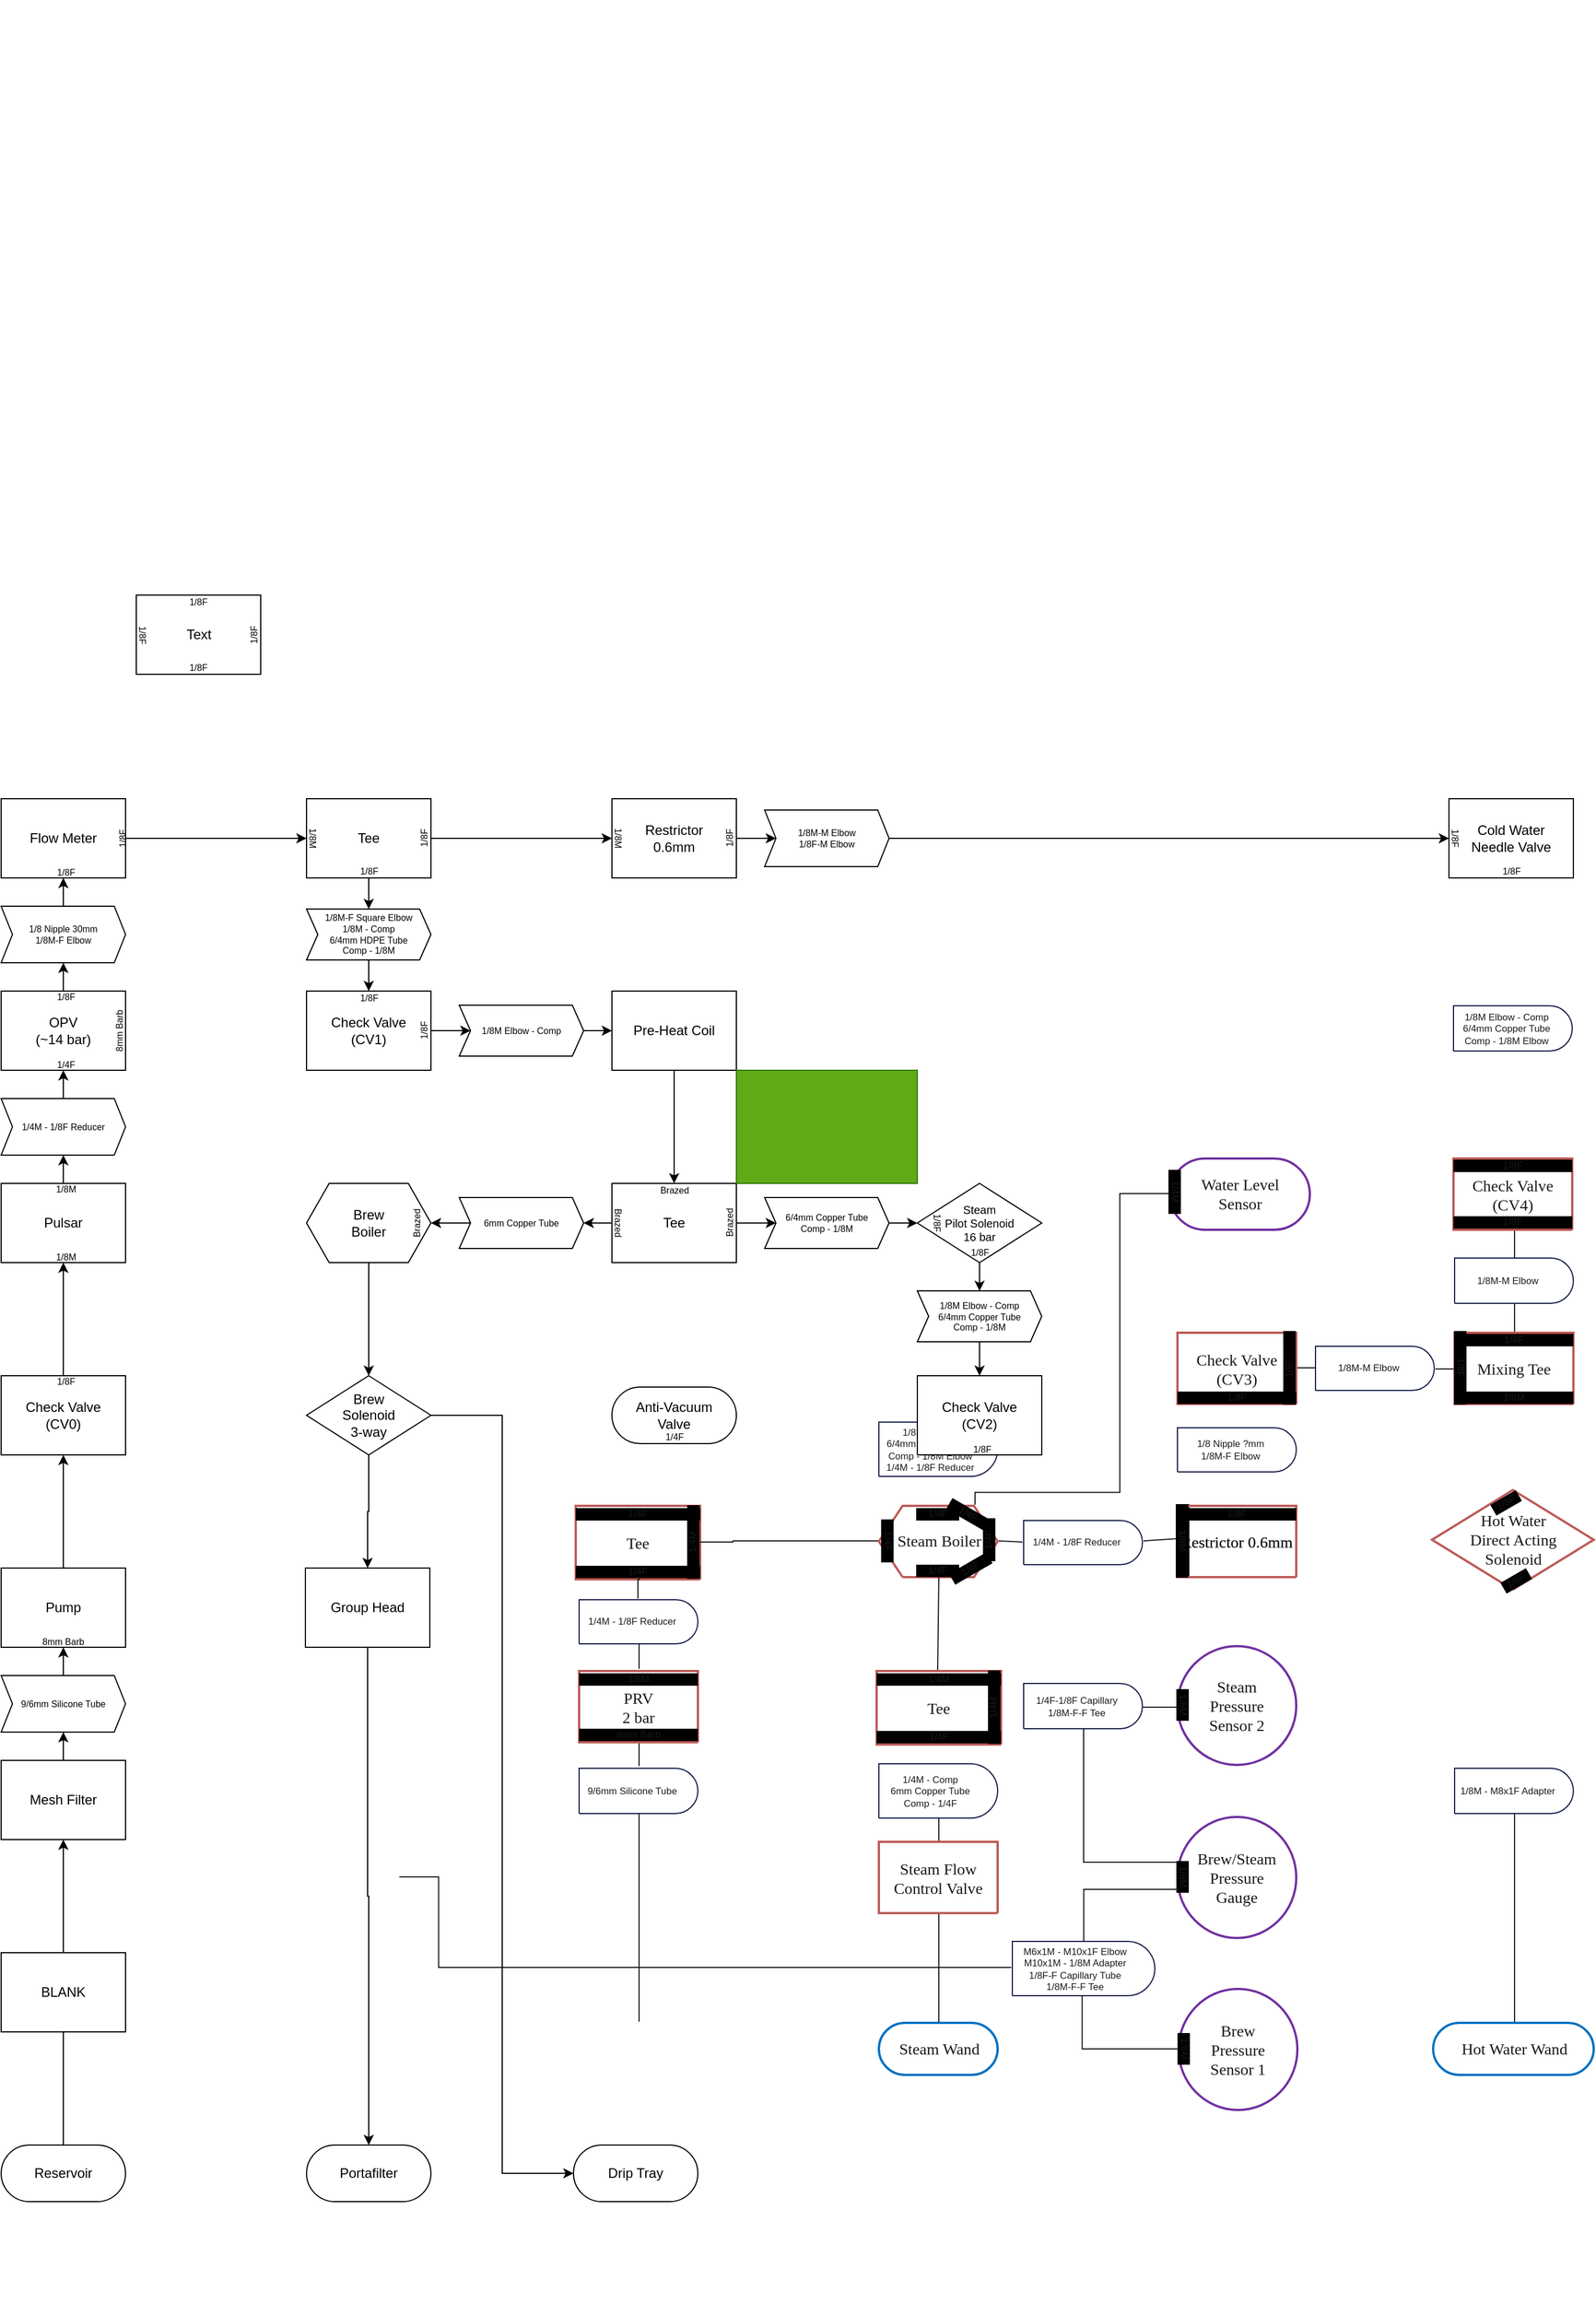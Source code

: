 <mxfile version="28.1.1">
  <diagram name="Page-1" id="syEOLBhVAVta10Gxd06x">
    <mxGraphModel dx="1123" dy="1561" grid="1" gridSize="5" guides="1" tooltips="1" connect="1" arrows="1" fold="1" page="1" pageScale="1" pageWidth="1100" pageHeight="850" math="0" shadow="0">
      <root>
        <mxCell id="0" />
        <mxCell id="1" parent="0" />
        <UserObject label="" tags="Background" id="NBB4tk9cv-uJ-knDmhPw-246">
          <mxCell style="vsdxID=161;fillColor=none;gradientColor=none;shape=stencil(pVDLCoMwEPyavUq6i9i71f8QjGZpmkiMj/59E5ZSKdRLbzO7MwMzQPVsukkDqjkGf9cb99EA3QCRndGBY0JADVA9+KDH4BfXC5+6rMzo4decsItPZQeqp7CLEt6K1LI7SAnL6ooF4b8WPLO8836IE/hUGdhaWeL4/66eTjIbNS8=);strokeColor=#191919;spacingTop=-3;spacingBottom=-3;spacingLeft=-3;spacingRight=-3;points=[];labelBackgroundColor=none;rounded=0;html=1;whiteSpace=wrap;" parent="1" vertex="1">
            <mxGeometry x="145" y="-675" height="906" as="geometry" />
          </mxCell>
        </UserObject>
        <UserObject label="" tags="Background" id="NBB4tk9cv-uJ-knDmhPw-248">
          <mxCell style="vsdxID=340;fillColor=none;gradientColor=none;shape=stencil(UzV2Ls5ILEhVNTIoLinKz04tz0wpyVA1dlE1MsrMy0gtyiwBslSNXVWNndPyi1LTi/JL81Ig/IJEkEoQKze/DGRCBUSfAUiHkUElhGdoAOG7QZTmZObhUWqsZ2mGW7W5iZ6FBYU6jPA5B+ZWHIqBDISf0zJzciBBhiyPHkZAIUj4GrsCAA==);strokeColor=#191919;spacingTop=-3;spacingBottom=-3;spacingLeft=-3;spacingRight=-3;points=[];labelBackgroundColor=none;rounded=0;html=1;whiteSpace=wrap;;flipV=1;" parent="1" vertex="1">
            <mxGeometry x="901" y="654" width="171" height="275" as="geometry" />
          </mxCell>
        </UserObject>
        <UserObject label="" tags="Background" id="NBB4tk9cv-uJ-knDmhPw-249">
          <mxCell style="vsdxID=355;fillColor=none;gradientColor=none;shape=stencil(dY9JDoAwCEVPw77CERzuYWK1xNqaWqfb24aFQ+Luf3jAB6hcTDtrQLXE4Ee9cxcNUAWI7IwOHJMCqoHK3gc9BL+6TvzcZjKryW95wyFzKk+gOsUVSnwjqGX3i+IbTeI+0bO1kvDZ/0ZKJXmH6gs=);strokeColor=#191919;spacingTop=-3;spacingBottom=-3;spacingLeft=-3;spacingRight=-3;points=[];labelBackgroundColor=none;rounded=0;html=1;whiteSpace=wrap;" parent="1" vertex="1">
            <mxGeometry x="604" y="841" width="1" height="22" as="geometry" />
          </mxCell>
        </UserObject>
        <UserObject label="" tags="Background" id="NBB4tk9cv-uJ-knDmhPw-250">
          <mxCell style="vsdxID=356;fillColor=none;gradientColor=none;shape=stencil(dY9JDoAwCEVPw77CERzuYWK1xNqaWqfb24aFQ+Luf3jAB6hcTDtrQLXE4Ee9cxcNUAWI7IwOHJMCqoHK3gc9BL+6TvzcZjKryW95wyFzKk+gOsUVSnwjqGX3i+IbTeI+0bO1kvDZ/0ZKJXmH6gs=);strokeColor=#191919;spacingTop=-3;spacingBottom=-3;spacingLeft=-3;spacingRight=-3;points=[];labelBackgroundColor=none;rounded=0;html=1;whiteSpace=wrap;" parent="1" vertex="1">
            <mxGeometry x="604" y="743" width="1" height="184" as="geometry" />
          </mxCell>
        </UserObject>
        <UserObject label="" tags="Background" id="NBB4tk9cv-uJ-knDmhPw-251">
          <mxCell style="vsdxID=137;fillColor=#ffffff;gradientColor=none;shape=stencil(jVLLDoMgEPwargR3U6lna//DVKykVgxqq39fLaQCGtPbMsy+Zodg2lV5KwiwrtfqId6y6CuCFwIgm0po2c8RwYxgWiot7loNTWHebb4wl+ipXkuF0eRFMYXTkgVssghj3/fV0GvZOPQzUn5Ivw3alI/MdwKUo02I/Aw2QgBMFuCcxpHlYMixwOmw7Uq3AADFxG/rjmYh5jd1t0WXsavNVsrDETkF7s8YyBKI4m6APuMvSQJBXI1hM1F4md8ZnB1x1wBzsHqtlHVtrOr+h96cIeNrzD4=);strokeColor=#0070c0;strokeWidth=2;spacingTop=-1;spacingBottom=-1;spacingLeft=-1;spacingRight=-1;points=[[0,0.5,0],[0.5,0,0],[1,0.5,0],[0.5,1,0]];labelBackgroundColor=none;rounded=0;html=1;whiteSpace=wrap;" parent="1" vertex="1">
            <mxGeometry x="1306" y="1112" width="142" height="46" as="geometry" />
          </mxCell>
        </UserObject>
        <mxCell id="NBB4tk9cv-uJ-knDmhPw-252" value="&lt;div style=&quot;font-size: 1px&quot;&gt;&lt;p style=&quot;text-align:center;margin-left:0;margin-right:0;margin-top:0px;margin-bottom:0px;text-indent:0;vertical-align:middle;direction:ltr;&quot;&gt;&lt;font style=&quot;font-size:14.11px;font-family:Microsoft YaHei;color:#191919;direction:ltr;letter-spacing:0px;line-height:120%;opacity:1&quot;&gt;Hot Water Wand&lt;br/&gt;&lt;/font&gt;&lt;/p&gt;&lt;/div&gt;" style="text;vsdxID=137;fillColor=none;gradientColor=none;strokeColor=none;strokeWidth=2;spacingTop=-1;spacingBottom=-1;spacingLeft=-1;spacingRight=-1;points=[[0,0.5,0],[0.5,0,0],[1,0.5,0],[0.5,1,0]];labelBackgroundColor=none;rounded=0;html=1;whiteSpace=wrap;verticalAlign=middle;align=center;overflow=width;;html=1;" parent="NBB4tk9cv-uJ-knDmhPw-251" vertex="1">
          <mxGeometry x="11.6" y="-0.4" width="119.6" height="46.4" as="geometry" />
        </mxCell>
        <UserObject label="" Cost="0" Duration="0" Resources="" tags="Background" id="NBB4tk9cv-uJ-knDmhPw-253">
          <mxCell style="vsdxID=290;fillColor=#ffffff;gradientColor=none;shape=stencil(jZHRDoMgDEW/hkcWBJPps3P/QSYqGQNT2HR/P0hJ5owxe2t7T3spJaLxo5wU4cwHcHc16y6MRFwI59qOCnSIEREtEU3vQA3gnrbDfJKJTNHDvdKEBftY6uDsjVnBML8iarRdoVVxxEq4RQ0yW1SnGmnIeFmfziWW9ufllyxULtpTcEEG7eyPZiQMikYn2hs5ZCeU/KzUtCof7MF2bP8AN/vG4PunvTYGT7LWtzeIJbyfaD8=);strokeColor=#101843;spacingTop=-1;spacingBottom=-1;spacingLeft=-1;spacingRight=-1;points=[[0,0.5,0],[0.5,0,0],[1,0.5,0],[0.5,1,0]];labelBackgroundColor=none;rounded=0;html=1;whiteSpace=wrap;" parent="1" vertex="1">
            <mxGeometry x="1325" y="436" width="105" height="40" as="geometry" />
          </mxCell>
        </UserObject>
        <mxCell id="NBB4tk9cv-uJ-knDmhPw-254" value="&lt;div style=&quot;font-size: 1px&quot;&gt;&lt;p style=&quot;text-align:center;margin-left:0;margin-right:0;margin-top:0px;margin-bottom:0px;text-indent:0;vertical-align:middle;direction:ltr;&quot;&gt;&lt;font style=&quot;font-size:8.47px;font-family:Arial;color:#191919;direction:ltr;letter-spacing:0px;line-height:120%;opacity:1&quot;&gt;1/8M-M Elbow&lt;br/&gt;&lt;/font&gt;&lt;/p&gt;&lt;/div&gt;" style="text;vsdxID=290;fillColor=none;gradientColor=none;strokeColor=none;spacingTop=-1;spacingBottom=-1;spacingLeft=-1;spacingRight=-1;points=[[0,0.5,0],[0.5,0,0],[1,0.5,0],[0.5,1,0]];labelBackgroundColor=none;rounded=0;html=1;whiteSpace=wrap;verticalAlign=middle;align=center;overflow=width;;html=1;" parent="NBB4tk9cv-uJ-knDmhPw-253" vertex="1">
          <mxGeometry y="-0.22" width="93.77" height="40.22" as="geometry" />
        </mxCell>
        <UserObject label="" tags="Background" id="NBB4tk9cv-uJ-knDmhPw-255">
          <mxCell style="vsdxID=291;fillColor=none;gradientColor=none;shape=stencil(dY9JDoAwCEVPw77CERzuYWK1xNqaWqfb24aFQ+Luf3jAB6hcTDtrQLXE4Ee9cxcNUAWI7IwOHJMCqoHK3gc9BL+6TvzcZjKryW95wyFzKk+gOsUVSnwjqGX3i+IbTeI+0bO1kvDZ/0ZKJXmH6gs=);strokeColor=#191919;spacingTop=-3;spacingBottom=-3;spacingLeft=-3;spacingRight=-3;points=[];labelBackgroundColor=none;rounded=0;html=1;whiteSpace=wrap;" parent="1" vertex="1">
            <mxGeometry x="1378" y="388" width="1" height="24" as="geometry" />
          </mxCell>
        </UserObject>
        <UserObject label="" tags="Background" id="NBB4tk9cv-uJ-knDmhPw-256">
          <mxCell style="vsdxID=295;fillColor=none;gradientColor=none;shape=stencil(dY9JDoAwCEVPw77CERzuYWK1xNqaWqfb24aFQ+Luf3jAB6hcTDtrQLXE4Ee9cxcNUAWI7IwOHJMCqoHK3gc9BL+6TvzcZjKryW95wyFzKk+gOsUVSnwjqGX3i+IbTeI+0bO1kvDZ/0ZKJXmH6gs=);strokeColor=#191919;spacingTop=-3;spacingBottom=-3;spacingLeft=-3;spacingRight=-3;points=[];labelBackgroundColor=none;rounded=0;html=1;whiteSpace=wrap;" parent="1" vertex="1">
            <mxGeometry x="1378" y="451" width="1" height="25" as="geometry" />
          </mxCell>
        </UserObject>
        <UserObject label="" Cost="0" Duration="0" Resources="" tags="Background" id="NBB4tk9cv-uJ-knDmhPw-257">
          <mxCell style="vsdxID=307;fillColor=#ffffff;gradientColor=none;shape=stencil(jZHRDoMgDEW/hkcWBJPps3P/QSYqGQNT2HR/P0hJ5owxe2t7T3spJaLxo5wU4cwHcHc16y6MRFwI59qOCnSIEREtEU3vQA3gnrbDfJKJTNHDvdKEBftY6uDsjVnBML8iarRdoVVxxEq4RQ0yW1SnGmnIeFmfziWW9ufllyxULtpTcEEG7eyPZiQMikYn2hs5ZCeU/KzUtCof7MF2bP8AN/vG4PunvTYGT7LWtzeIJbyfaD8=);strokeColor=#101843;spacingTop=-1;spacingBottom=-1;spacingLeft=-1;spacingRight=-1;points=[[0,0.5,0],[0.5,0,0],[1,0.5,0],[0.5,1,0]];labelBackgroundColor=none;rounded=0;html=1;whiteSpace=wrap;" parent="1" vertex="1">
            <mxGeometry x="1325" y="887" width="105" height="40" as="geometry" />
          </mxCell>
        </UserObject>
        <mxCell id="NBB4tk9cv-uJ-knDmhPw-258" value="&lt;div style=&quot;font-size: 1px&quot;&gt;&lt;p style=&quot;text-align:center;margin-left:0;margin-right:0;margin-top:0px;margin-bottom:0px;text-indent:0;vertical-align:middle;direction:ltr;&quot;&gt;&lt;font style=&quot;font-size:8.47px;font-family:Arial;color:#191919;direction:ltr;letter-spacing:0px;line-height:120%;opacity:1&quot;&gt;1/8M - M8x1F Adapter&lt;br/&gt;&lt;/font&gt;&lt;/p&gt;&lt;/div&gt;" style="text;vsdxID=307;fillColor=none;gradientColor=none;strokeColor=none;spacingTop=-1;spacingBottom=-1;spacingLeft=-1;spacingRight=-1;points=[[0,0.5,0],[0.5,0,0],[1,0.5,0],[0.5,1,0]];labelBackgroundColor=none;rounded=0;html=1;whiteSpace=wrap;verticalAlign=middle;align=center;overflow=width;;html=1;" parent="NBB4tk9cv-uJ-knDmhPw-257" vertex="1">
          <mxGeometry y="-0.22" width="93.77" height="40.22" as="geometry" />
        </mxCell>
        <UserObject label="" tags="Background" id="NBB4tk9cv-uJ-knDmhPw-259">
          <mxCell style="vsdxID=308;fillColor=none;gradientColor=none;shape=stencil(dY9JDoAwCEVPw77CERzuYWK1xNqaWqfb24aFQ+Luf3jAB6hcTDtrQLXE4Ee9cxcNUAWI7IwOHJMCqoHK3gc9BL+6TvzcZjKryW95wyFzKk+gOsUVSnwjqGX3i+IbTeI+0bO1kvDZ/0ZKJXmH6gs=);strokeColor=#191919;spacingTop=-3;spacingBottom=-3;spacingLeft=-3;spacingRight=-3;points=[];labelBackgroundColor=none;rounded=0;html=1;whiteSpace=wrap;" parent="1" vertex="1">
            <mxGeometry x="1377" y="573" height="156" as="geometry" />
          </mxCell>
        </UserObject>
        <UserObject label="" tags="Background" id="NBB4tk9cv-uJ-knDmhPw-260">
          <mxCell style="vsdxID=311;fillColor=none;gradientColor=none;shape=stencil(dY9JDoAwCEVPw77CERzuYWK1xNqaWqfb24aFQ+Luf3jAB6hcTDtrQLXE4Ee9cxcNUAWI7IwOHJMCqoHK3gc9BL+6TvzcZjKryW95wyFzKk+gOsUVSnwjqGX3i+IbTeI+0bO1kvDZ/0ZKJXmH6gs=);strokeColor=#191919;spacingTop=-3;spacingBottom=-3;spacingLeft=-3;spacingRight=-3;points=[];labelBackgroundColor=none;rounded=0;html=1;whiteSpace=wrap;" parent="1" vertex="1">
            <mxGeometry x="1378" y="743" width="1" height="184" as="geometry" />
          </mxCell>
        </UserObject>
        <UserObject label="" tags="Background" id="NBB4tk9cv-uJ-knDmhPw-261">
          <mxCell style="vsdxID=156;fillColor=none;gradientColor=none;shape=stencil(fY9BEoMgDEVPkz0mR1C69A7MiCVTBAfRtrcXzMLWhbv/k5fkB6hdnJktoFpyii/75iE7oA4QOTibOBcFpIHaMSb7THENg/jZVLKqKW51w0fmetPXGVRf8Y1Sh38I7DncwPgPF3GeGdl7Sfnbv8YqJXmJ9A4=);strokeColor=#191919;spacingTop=-3;spacingBottom=-3;spacingLeft=-3;spacingRight=-3;points=[];labelBackgroundColor=none;rounded=0;html=1;whiteSpace=wrap;;flipV=1;" parent="1" vertex="1">
            <mxGeometry x="93" y="1111" height="248" as="geometry" />
          </mxCell>
        </UserObject>
        <UserObject label="" tags="Background" id="NBB4tk9cv-uJ-knDmhPw-262">
          <mxCell style="vsdxID=158;fillColor=none;gradientColor=none;shape=stencil(fY9BEoMgDEVPkz0mR1C69A7MiCVTBAfRtrcXzMLWhbv/k5fkB6hdnJktoFpyii/75iE7oA4QOTibOBcFpIHaMSb7THENg/jZVLKqKW51w0fmetPXGVRf8Y1Sh38I7DncwPgPF3GeGdl7Sfnbv8YqJXmJ9A4=);strokeColor=#191919;spacingTop=-3;spacingBottom=-3;spacingLeft=-3;spacingRight=-3;points=[];labelBackgroundColor=none;rounded=0;html=1;whiteSpace=wrap;;flipV=1;movable=0;resizable=0;rotatable=0;deletable=0;editable=0;locked=1;connectable=0;" parent="1" vertex="1">
            <mxGeometry x="95" y="735" height="85" as="geometry" />
          </mxCell>
        </UserObject>
        <UserObject label="" tags="Background" id="NBB4tk9cv-uJ-knDmhPw-263">
          <mxCell style="vsdxID=159;fillColor=none;gradientColor=none;shape=stencil(fY9BEoMgDEVPkz0mR1C69A7MiCVTBAfRtrcXzMLWhbv/k5fkB6hdnJktoFpyii/75iE7oA4QOTibOBcFpIHaMSb7THENg/jZVLKqKW51w0fmetPXGVRf8Y1Sh38I7DncwPgPF3GeGdl7Sfnbv8YqJXmJ9A4=);strokeColor=#191919;spacingTop=-3;spacingBottom=-3;spacingLeft=-3;spacingRight=-3;points=[];labelBackgroundColor=none;rounded=0;html=1;whiteSpace=wrap;;flipV=1;movable=0;resizable=0;rotatable=0;deletable=0;editable=0;locked=1;connectable=0;" parent="1" vertex="1">
            <mxGeometry x="95" y="500" height="90" as="geometry" />
          </mxCell>
        </UserObject>
        <UserObject label="" tags="Background" id="NBB4tk9cv-uJ-knDmhPw-268">
          <mxCell style="vsdxID=284;fillColor=none;gradientColor=none;shape=stencil(UzV2Ls5ILEhVNTIoLinKz04tz0wpyVA1dlE1MsrMy0gtyiwBslSNXVWNndPyi1LTi/JL81Ig/IJEkEoQKze/DGRCBUSfX6IfSI+RQSWEb2hgAOa7QRTnZObhU2xprmdshqweyEDYlJaZkwNxKLI8usuAQhBfGbsCAA==);strokeColor=#191919;spacingTop=-3;spacingBottom=-3;spacingLeft=-3;spacingRight=-3;points=[];labelBackgroundColor=none;rounded=0;html=1;whiteSpace=wrap;;flipV=1;movable=0;resizable=0;rotatable=0;deletable=0;editable=0;locked=1;connectable=0;" parent="1" vertex="1">
            <mxGeometry x="95" y="140" height="40" as="geometry" />
          </mxCell>
        </UserObject>
        <UserObject label="" tags="Background" id="NBB4tk9cv-uJ-knDmhPw-270">
          <mxCell style="vsdxID=287;fillColor=none;gradientColor=none;shape=stencil(UzV2Ls5ILEhVNTIoLinKz04tz0wpyVA1dlE1MsrMy0gtyiwBslSNXVWNndPyi1LTi/JL81Ig/IJEkEoQKze/DGRCBUSfX6IfSI+RQSWEb2hgAOa7QRTnZObhU2xprmdshqweyEDYlJaZkwNxKLI8usuAQhBfGbsCAA==);strokeColor=#191919;spacingTop=-3;spacingBottom=-3;spacingLeft=-3;spacingRight=-3;points=[];labelBackgroundColor=none;rounded=0;html=1;whiteSpace=wrap;;flipV=1;movable=0;resizable=0;rotatable=0;deletable=0;editable=0;locked=1;connectable=0;" parent="1" vertex="1">
            <mxGeometry x="95" y="140" height="40" as="geometry" />
          </mxCell>
        </UserObject>
        <UserObject label="" tags="Background" id="NBB4tk9cv-uJ-knDmhPw-271">
          <mxCell style="vsdxID=289;fillColor=none;gradientColor=none;shape=stencil(fY9BEoMgDEVPkz0mR1C69A7MiCVTBAfRtrcXzMLWhbv/k5fkB6hdnJktoFpyii/75iE7oA4QOTibOBcFpIHaMSb7THENg/jZVLKqKW51w0fmetPXGVRf8Y1Sh38I7DncwPgPF3GeGdl7Sfnbv8YqJXmJ9A4=);strokeColor=#191919;spacingTop=-3;spacingBottom=-3;spacingLeft=-3;spacingRight=-3;points=[];labelBackgroundColor=none;rounded=0;html=1;whiteSpace=wrap;;flipV=1;movable=0;resizable=0;rotatable=0;deletable=0;editable=0;locked=1;connectable=0;" parent="1" vertex="1">
            <mxGeometry x="95" y="830" height="30" as="geometry" />
          </mxCell>
        </UserObject>
        <UserObject label="" Cost="0" Duration="0" Resources="" tags="Background" id="NBB4tk9cv-uJ-knDmhPw-272">
          <mxCell style="vsdxID=297;fillColor=#ffffff;gradientColor=none;shape=stencil(jZHRDoMgDEW/hkcWBJPps3P/QSYqGQNT2HR/P0hJ5owxe2t7T3spJaLxo5wU4cwHcHc16y6MRFwI59qOCnSIEREtEU3vQA3gnrbDfJKJTNHDvdKEBftY6uDsjVnBML8iarRdoVVxxEq4RQ0yW1SnGmnIeFmfziWW9ufllyxULtpTcEEG7eyPZiQMikYn2hs5ZCeU/KzUtCof7MF2bP8AN/vG4PunvTYGT7LWtzeIJbyfaD8=);strokeColor=#101843;spacingTop=-1;spacingBottom=-1;spacingLeft=-1;spacingRight=-1;points=[[0,0.5,0],[0.5,0,0],[1,0.5,0],[0.5,1,0]];labelBackgroundColor=none;rounded=0;html=1;whiteSpace=wrap;" parent="1" vertex="1">
            <mxGeometry x="944" y="812" width="105" height="40" as="geometry" />
          </mxCell>
        </UserObject>
        <mxCell id="NBB4tk9cv-uJ-knDmhPw-273" value="&lt;div style=&quot;font-size: 1px&quot;&gt;&lt;p style=&quot;text-align:center;margin-left:0;margin-right:0;margin-top:0px;margin-bottom:0px;text-indent:0;vertical-align:middle;direction:ltr;&quot;&gt;&lt;font style=&quot;font-size:8.47px;font-family:Arial;color:#191919;direction:ltr;letter-spacing:0px;line-height:120%;opacity:1&quot;&gt;1/4F-1/8F Capillary&lt;br/&gt;&lt;/font&gt;&lt;font style=&quot;font-size:8.47px;font-family:Arial;color:#191919;direction:ltr;letter-spacing:0px;line-height:120%;opacity:1&quot;&gt;1/8M-F-F Tee&lt;br/&gt;&lt;/font&gt;&lt;/p&gt;&lt;/div&gt;" style="text;vsdxID=297;fillColor=none;gradientColor=none;strokeColor=none;spacingTop=-1;spacingBottom=-1;spacingLeft=-1;spacingRight=-1;points=[[0,0.5,0],[0.5,0,0],[1,0.5,0],[0.5,1,0]];labelBackgroundColor=none;rounded=0;html=1;whiteSpace=wrap;verticalAlign=middle;align=center;overflow=width;;html=1;" parent="NBB4tk9cv-uJ-knDmhPw-272" vertex="1">
          <mxGeometry y="-0.22" width="93.77" height="40.22" as="geometry" />
        </mxCell>
        <UserObject label="" tags="Background" id="NBB4tk9cv-uJ-knDmhPw-277">
          <mxCell style="vsdxID=185;fillColor=none;gradientColor=none;shape=stencil(dY9JDoAwCEVPw77CERzuYWK1xNqaWqfb24aFQ+Luf3jAB6hcTDtrQLXE4Ee9cxcNUAWI7IwOHJMCqoHK3gc9BL+6TvzcZjKryW95wyFzKk+gOsUVSnwjqGX3i+IbTeI+0bO1kvDZ/0ZKJXmH6gs=);strokeColor=#191919;spacingTop=-3;spacingBottom=-3;spacingLeft=-3;spacingRight=-3;points=[];labelBackgroundColor=none;rounded=0;html=1;whiteSpace=wrap;" parent="1" vertex="1">
            <mxGeometry x="869" y="919" width="1" height="96" as="geometry" />
          </mxCell>
        </UserObject>
        <UserObject label="" tags="Background" id="NBB4tk9cv-uJ-knDmhPw-279">
          <mxCell style="vsdxID=368;fillColor=none;gradientColor=none;shape=stencil(dY9JDoAwCEVPw77CERzuYWK1xNqaWqfb24aFQ+Luf3jAB6hcTDtrQLXE4Ee9cxcNUAWI7IwOHJMCqoHK3gc9BL+6TvzcZjKryW95wyFzKk+gOsUVSnwjqGX3i+IbTeI+0bO1kvDZ/0ZKJXmH6gs=);strokeColor=#191919;spacingTop=-3;spacingBottom=-3;spacingLeft=-3;spacingRight=-3;points=[];labelBackgroundColor=none;rounded=0;html=1;whiteSpace=wrap;" parent="1" vertex="1">
            <mxGeometry x="869" y="911" width="1" height="20" as="geometry" />
          </mxCell>
        </UserObject>
        <UserObject label="" tags="Background" id="NBB4tk9cv-uJ-knDmhPw-280">
          <mxCell style="vsdxID=154;fillColor=#ffffff;gradientColor=none;shape=stencil(jVLbDoMgDP0aXgnQbOqzc/9hJk4ypwZ107+fDlTojFnCQ3t6ejuUQNwWaSOJYG2n64d8q6wrCFyIEKoqpFbdZBFICMR5reVd132VGb9JZ+ZsPevXXGEweRN/fmw0Lmfs618Nt1SVww3CI+6t16YwN+GIUX6yCdzPYINAwGiBIKBnbjmAORY4Hbbd6HzZkELkt3VHsxDzm66rghveVQUpeKwJDZEkSBAkhzs7+Iy/xEBSuOqKn4nwnywd1wVh998nYzuuXJWluU03jo9xgswhQ/IB);strokeColor=#0070c0;strokeWidth=2;spacingTop=-1;spacingBottom=-1;spacingLeft=-1;spacingRight=-1;points=[[0,0.5,0],[0.5,0,0],[1,0.5,0],[0.5,1,0]];labelBackgroundColor=none;rounded=0;html=1;whiteSpace=wrap;" parent="1" vertex="1">
            <mxGeometry x="816" y="1112" width="105" height="46" as="geometry" />
          </mxCell>
        </UserObject>
        <mxCell id="NBB4tk9cv-uJ-knDmhPw-281" value="&lt;div style=&quot;font-size: 1px&quot;&gt;&lt;p style=&quot;text-align:center;margin-left:0;margin-right:0;margin-top:0px;margin-bottom:0px;text-indent:0;vertical-align:middle;direction:ltr;&quot;&gt;&lt;font style=&quot;font-size:14.11px;font-family:Microsoft YaHei;color:#191919;direction:ltr;letter-spacing:0px;line-height:120%;opacity:1&quot;&gt;Steam Wand&lt;br/&gt;&lt;/font&gt;&lt;/p&gt;&lt;/div&gt;" style="text;vsdxID=154;fillColor=none;gradientColor=none;strokeColor=none;strokeWidth=2;spacingTop=-1;spacingBottom=-1;spacingLeft=-1;spacingRight=-1;points=[[0,0.5,0],[0.5,0,0],[1,0.5,0],[0.5,1,0]];labelBackgroundColor=none;rounded=0;html=1;whiteSpace=wrap;verticalAlign=middle;align=center;overflow=width;;html=1;" parent="NBB4tk9cv-uJ-knDmhPw-280" vertex="1">
          <mxGeometry x="11.64" y="-0.57" width="82.55" height="46.57" as="geometry" />
        </mxCell>
        <UserObject label="&lt;div style=&quot;font-size: 1px&quot;&gt;&lt;p style=&quot;text-align:center;margin-left:0;margin-right:0;margin-top:0px;margin-bottom:0px;text-indent:0;vertical-align:middle;direction:ltr;&quot;&gt;&lt;font style=&quot;font-size:14.11px;font-family:Microsoft YaHei;color:#191919;direction:ltr;letter-spacing:0px;line-height:120%;opacity:1&quot;&gt;Steam Flow Control Valve&lt;br/&gt;&lt;/font&gt;&lt;/p&gt;&lt;/div&gt;" tags="Background" id="NBB4tk9cv-uJ-knDmhPw-282">
          <mxCell style="verticalAlign=middle;align=center;overflow=width;vsdxID=153;fillColor=#ffffff;gradientColor=none;shape=stencil(nZBLDoAgDERP0z3SIyjewwQUogJB/N1eSBd+Fia6m2lf23QAy0k3XgFnUwyuV6uRUQNWwLmxWgUTkwIUgGXrguqCm60k75tMZjW6JW/YaK5gLM9wtt99TfBg7Av8gv4EP51/wEmcX1JA194zkVSiNFEc);strokeColor=#bc5b57;strokeWidth=2;spacingTop=-1;spacingBottom=-1;spacingLeft=-1;spacingRight=-1;points=[[0,0.5,0],[0.5,0,0],[1,0.5,0],[0.5,1,0]];labelBackgroundColor=none;rounded=0;html=1;whiteSpace=wrap;" parent="1" vertex="1">
            <mxGeometry x="816" y="952" width="105" height="63" as="geometry" />
          </mxCell>
        </UserObject>
        <UserObject label="" Cost="0" Duration="0" Resources="" tags="Background" id="NBB4tk9cv-uJ-knDmhPw-287">
          <mxCell style="vsdxID=366;fillColor=#ffffff;gradientColor=none;shape=stencil(jZHdDoIgFMefhkscQsu6NnsPlqgsAnegtLcPdtgy51x355z/73wTUftBjopw5gO4u5p0GwYiLoRzbQcFOkSLiIaIunOgenBP26I/ykQm6+FeqcKMeSxlcPZGr2ToXxE12i7QqtpjJdyiBpnlvDieEIfMH86FKDG0XTCPMlM5a0/BBRm0sz+akdArGlvRzsg+z4GSn5QaF+GdRdhG2z/A1cLR+B6108bgT5b6+gkxhA8UzQc=);strokeColor=#101843;spacingTop=-1;spacingBottom=-1;spacingLeft=-1;spacingRight=-1;points=[[0,0.5,0],[0.5,0,0],[1,0.5,0],[0.5,1,0]];labelBackgroundColor=none;rounded=0;html=1;whiteSpace=wrap;" parent="1" vertex="1">
            <mxGeometry x="816" y="883" width="105" height="48" as="geometry" />
          </mxCell>
        </UserObject>
        <mxCell id="NBB4tk9cv-uJ-knDmhPw-288" value="&lt;div style=&quot;font-size: 1px&quot;&gt;&lt;p style=&quot;text-align:center;margin-left:0;margin-right:0;margin-top:0px;margin-bottom:0px;text-indent:0;vertical-align:middle;direction:ltr;&quot;&gt;&lt;font style=&quot;font-size:8.47px;font-family:Arial;color:#191919;direction:ltr;letter-spacing:0px;line-height:120%;opacity:1&quot;&gt;1/4M - Comp&lt;br/&gt;&lt;/font&gt;&lt;font style=&quot;font-size:8.47px;font-family:Arial;color:#191919;direction:ltr;letter-spacing:0px;line-height:120%;opacity:1&quot;&gt;6mm Copper Tube&lt;br/&gt;&lt;/font&gt;&lt;font style=&quot;font-size:8.47px;font-family:Arial;color:#191919;direction:ltr;letter-spacing:0px;line-height:120%;opacity:1&quot;&gt;Comp - 1/4F&lt;br/&gt;&lt;/font&gt;&lt;/p&gt;&lt;/div&gt;" style="text;vsdxID=366;fillColor=none;gradientColor=none;strokeColor=none;spacingTop=-1;spacingBottom=-1;spacingLeft=-1;spacingRight=-1;points=[[0,0.5,0],[0.5,0,0],[1,0.5,0],[0.5,1,0]];labelBackgroundColor=none;rounded=0;html=1;whiteSpace=wrap;verticalAlign=middle;align=center;overflow=width;;html=1;" parent="NBB4tk9cv-uJ-knDmhPw-287" vertex="1">
          <mxGeometry y="-0.68" width="91.23" height="48.68" as="geometry" />
        </mxCell>
        <UserObject label="" Cost="0" Duration="0" Resources="" tags="Background" id="NBB4tk9cv-uJ-knDmhPw-290">
          <mxCell style="vsdxID=396;fillColor=#ffffff;gradientColor=none;shape=stencil(jZHdDoIgFMefhkscQsu6NnsPlqgsAnegtLcPdtgy51x355z/73wTUftBjopw5gO4u5p0GwYiLoRzbQcFOkSLiIaIunOgenBP26I/ykQm6+FeqcKMeSxlcPZGr2ToXxE12i7QqtpjJdyiBpnlvDieEIfMH86FKDG0XTCPMlM5a0/BBRm0sz+akdArGlvRzsg+z4GSn5QaF+GdRdhG2z/A1cLR+B6108bgT5b6+gkxhA8UzQc=);strokeColor=#101843;spacingTop=-1;spacingBottom=-1;spacingLeft=-1;spacingRight=-1;points=[[0,0.5,0],[0.5,0,0],[1,0.5,0],[0.5,1,0]];labelBackgroundColor=none;rounded=0;html=1;whiteSpace=wrap;" parent="1" vertex="1">
            <mxGeometry x="816" y="581" width="105" height="48" as="geometry" />
          </mxCell>
        </UserObject>
        <mxCell id="NBB4tk9cv-uJ-knDmhPw-291" value="&lt;div style=&quot;font-size: 1px&quot;&gt;&lt;p style=&quot;text-align:center;margin-left:0;margin-right:0;margin-top:0px;margin-bottom:0px;text-indent:0;vertical-align:middle;direction:ltr;&quot;&gt;&lt;font style=&quot;font-size:8.47px;font-family:Arial;color:#191919;direction:ltr;letter-spacing:0px;line-height:120%;opacity:1&quot;&gt;1/8M - Comp&lt;br/&gt;&lt;/font&gt;&lt;font style=&quot;font-size:8.47px;font-family:Arial;color:#191919;direction:ltr;letter-spacing:0px;line-height:120%;opacity:1&quot;&gt;6/4mm Copper Tube&lt;br/&gt;&lt;/font&gt;&lt;font style=&quot;font-size:8.47px;font-family:Arial;color:#191919;direction:ltr;letter-spacing:0px;line-height:120%;opacity:1&quot;&gt;Comp - 1/8M Elbow&lt;br/&gt;&lt;/font&gt;&lt;font style=&quot;font-size:8.47px;font-family:Arial;color:#191919;direction:ltr;letter-spacing:0px;line-height:120%;opacity:1&quot;&gt;1/4M - 1/8F Reducer&lt;br/&gt;&lt;/font&gt;&lt;/p&gt;&lt;/div&gt;" style="text;vsdxID=396;fillColor=none;gradientColor=none;strokeColor=none;spacingTop=-1;spacingBottom=-1;spacingLeft=-1;spacingRight=-1;points=[[0,0.5,0],[0.5,0,0],[1,0.5,0],[0.5,1,0]];labelBackgroundColor=none;rounded=0;html=1;whiteSpace=wrap;verticalAlign=middle;align=center;overflow=width;;html=1;" parent="NBB4tk9cv-uJ-knDmhPw-290" vertex="1">
          <mxGeometry y="-0.68" width="91.23" height="48.68" as="geometry" />
        </mxCell>
        <UserObject label="" Cost="0" Duration="0" Resources="" tags="Background" id="NBB4tk9cv-uJ-knDmhPw-302">
          <mxCell style="vsdxID=354;fillColor=#ffffff;gradientColor=none;shape=stencil(jZHRDoMgDEW/hkcWBJPps3P/QSYqGQNT2HR/P0hJ5owxe2t7T3spJaLxo5wU4cwHcHc16y6MRFwI59qOCnSIEREtEU3vQA3gnrbDfJKJTNHDvdKEBftY6uDsjVnBML8iarRdoVVxxEq4RQ0yW1SnGmnIeFmfziWW9ufllyxULtpTcEEG7eyPZiQMikYn2hs5ZCeU/KzUtCof7MF2bP8AN/vG4PunvTYGT7LWtzeIJbyfaD8=);strokeColor=#101843;spacingTop=-1;spacingBottom=-1;spacingLeft=-1;spacingRight=-1;points=[[0,0.5,0],[0.5,0,0],[1,0.5,0],[0.5,1,0]];labelBackgroundColor=none;rounded=0;html=1;whiteSpace=wrap;" parent="1" vertex="1">
            <mxGeometry x="551" y="887" width="105" height="40" as="geometry" />
          </mxCell>
        </UserObject>
        <mxCell id="NBB4tk9cv-uJ-knDmhPw-303" value="&lt;div style=&quot;font-size: 1px&quot;&gt;&lt;p style=&quot;text-align:center;margin-left:0;margin-right:0;margin-top:0px;margin-bottom:0px;text-indent:0;vertical-align:middle;direction:ltr;&quot;&gt;&lt;font style=&quot;font-size:8.47px;font-family:Arial;color:#191919;direction:ltr;letter-spacing:0px;line-height:120%;opacity:1&quot;&gt;9/6mm Silicone Tube&lt;br/&gt;&lt;/font&gt;&lt;/p&gt;&lt;/div&gt;" style="text;vsdxID=354;fillColor=none;gradientColor=none;strokeColor=none;spacingTop=-1;spacingBottom=-1;spacingLeft=-1;spacingRight=-1;points=[[0,0.5,0],[0.5,0,0],[1,0.5,0],[0.5,1,0]];labelBackgroundColor=none;rounded=0;html=1;whiteSpace=wrap;verticalAlign=middle;align=center;overflow=width;;html=1;" parent="NBB4tk9cv-uJ-knDmhPw-302" vertex="1">
          <mxGeometry y="-0.22" width="93.77" height="40.22" as="geometry" />
        </mxCell>
        <UserObject label="" tags="Background" id="NBB4tk9cv-uJ-knDmhPw-309">
          <mxCell style="vsdxID=392;fillColor=none;gradientColor=none;shape=stencil(dU9bDoAgDDvN/pEdwcc9TEBZRCCIr9sLWYzGxL92bbcOsF5MHzRIsaToJ72TSgawASnJGR0pZQTYAtaDj3qMfnWKeeiLs6DZb2XDwTlRElKczCrBvGOrJfey3uKPOYPnyEDWcse3/i2VR/wQthc=);strokeColor=#191919;spacingTop=-3;spacingBottom=-3;spacingLeft=-3;spacingRight=-3;points=[];labelBackgroundColor=none;rounded=0;html=1;whiteSpace=wrap;" parent="1" vertex="1">
            <mxGeometry x="658" y="384" width="16" as="geometry" />
          </mxCell>
        </UserObject>
        <UserObject label="" tags="Background" id="NBB4tk9cv-uJ-knDmhPw-337">
          <mxCell style="vsdxID=463;fillColor=none;gradientColor=none;strokeWidth=102;spacingTop=-3;spacingBottom=-3;spacingLeft=-3;spacingRight=-3;points=[];labelBackgroundColor=none;rounded=0;strokeColor=none;html=1;whiteSpace=wrap;" parent="1" vertex="1">
            <mxGeometry x="1325" y="501" width="105" height="65" as="geometry" />
          </mxCell>
        </UserObject>
        <mxCell id="NBB4tk9cv-uJ-knDmhPw-338" value="&lt;div style=&quot;font-size: 1px&quot;&gt;&lt;p style=&quot;text-align:center;margin-left:0;margin-right:0;margin-top:0px;margin-bottom:0px;text-indent:0;vertical-align:middle;direction:ltr;&quot;&gt;&lt;font style=&quot;font-size:14.11px;font-family:Microsoft YaHei;color:#191919;direction:ltr;letter-spacing:0px;line-height:120%;opacity:1&quot;&gt;Mixing Tee&lt;br/&gt;&lt;/font&gt;&lt;/p&gt;&lt;/div&gt;" style="verticalAlign=middle;align=center;overflow=width;vsdxID=135;fillColor=#ffffff;gradientColor=none;shape=stencil(nZBLDoAgDERP0z3SIyjewwQUogJB/N1eSBd+Fia6m2lf23QAy0k3XgFnUwyuV6uRUQNWwLmxWgUTkwIUgGXrguqCm60k75tMZjW6JW/YaK5gLM9wtt99TfBg7Av8gv4EP51/wEmcX1JA194zkVSiNFEc);strokeColor=#bc5b57;strokeWidth=2;spacingTop=-1;spacingBottom=-1;spacingLeft=-1;spacingRight=-1;points=[[0,0.5,0],[0.5,0,0],[1,0.5,0],[0.5,1,0]];labelBackgroundColor=none;rounded=0;html=1;whiteSpace=wrap;" parent="NBB4tk9cv-uJ-knDmhPw-337" vertex="1">
          <mxGeometry y="1" width="105" height="63" as="geometry" />
        </mxCell>
        <mxCell id="NBB4tk9cv-uJ-knDmhPw-339" value="&lt;div style=&quot;font-size: 1px&quot;&gt;&lt;p style=&quot;text-align:center;margin-left:0;margin-right:0;margin-top:0px;margin-bottom:0px;text-indent:0;vertical-align:middle;direction:ltr;&quot;&gt;&lt;font style=&quot;font-size:8.47px;font-family:Arial;color:#191919;direction:ltr;letter-spacing:0px;line-height:120%;opacity:1&quot;&gt;1/8F&lt;br/&gt;&lt;/font&gt;&lt;/p&gt;&lt;/div&gt;" style="verticalAlign=middle;align=center;overflow=width;vsdxID=459;fillColor=none;gradientColor=none;shape=stencil(nZBRDoQgDERP03+WHsHFe5iISyOCQdT19kIaIxq//Jtp3zTpAFaTaUYNUkwx+F6v1EYD+AUpyRkdKCYFqACrzgf9C352LfuxyWRWg1/yhT/nRE5IsZWuZtCSK8CPeI0e/hF+jV7AJM4PO7KWCyr390bSiNtEtQM=);strokeColor=none;spacingTop=-1;spacingBottom=-1;spacingLeft=-1;spacingRight=-1;points=[[0.5,1,0]];labelBackgroundColor=#000000;rounded=0;html=1;whiteSpace=wrap;" parent="NBB4tk9cv-uJ-knDmhPw-337" vertex="1">
          <mxGeometry y="1" width="105" height="12" as="geometry" />
        </mxCell>
        <mxCell id="NBB4tk9cv-uJ-knDmhPw-340" value="&lt;div style=&quot;font-size: 1px&quot;&gt;&lt;p style=&quot;text-align:center;margin-left:0;margin-right:0;margin-top:0px;margin-bottom:0px;text-indent:0;vertical-align:middle;direction:ltr;&quot;&gt;&lt;font style=&quot;font-size:8.47px;font-family:Arial;color:#191919;direction:ltr;letter-spacing:0px;line-height:120%;opacity:1&quot;&gt;1/8F&lt;br/&gt;&lt;/font&gt;&lt;/p&gt;&lt;/div&gt;" style="verticalAlign=middle;align=center;overflow=width;vsdxID=460;fillColor=none;gradientColor=none;shape=stencil(nZBRDoQgDERP03+WHsHFe5iISyOCQdT19kIaIxq//Jtp3zTpAFaTaUYNUkwx+F6v1EYD+AUpyRkdKCYFqACrzgf9C352LfuxyWRWg1/yhT/nRE5IsZWuZtCSK8CPeI0e/hF+jV7AJM4PO7KWCyr390bSiNtEtQM=);strokeColor=none;spacingTop=-1;spacingBottom=-1;spacingLeft=-1;spacingRight=-1;points=[[0.5,1,0]];labelBackgroundColor=#000000;rounded=0;html=1;whiteSpace=wrap;" parent="NBB4tk9cv-uJ-knDmhPw-337" vertex="1">
          <mxGeometry y="1" width="105" height="12" as="geometry" />
        </mxCell>
        <mxCell id="NBB4tk9cv-uJ-knDmhPw-341" value="&lt;div style=&quot;font-size: 1px&quot;&gt;&lt;p style=&quot;text-align:center;margin-left:0;margin-right:0;margin-top:0px;margin-bottom:0px;text-indent:0;vertical-align:middle;direction:ltr;&quot;&gt;&lt;font style=&quot;font-size:8.47px;font-family:Arial;color:#191919;direction:ltr;letter-spacing:0px;line-height:120%;opacity:1&quot;&gt;1/8M&lt;br/&gt;&lt;/font&gt;&lt;/p&gt;&lt;/div&gt;" style="verticalAlign=middle;align=center;overflow=width;vsdxID=461;fillColor=none;gradientColor=none;shape=stencil(nZBRDoQgDERP03+WHsHFe5iISyOCQdT19kIaIxq//Jtp3zTpAFaTaUYNUkwx+F6v1EYD+AUpyRkdKCYFqACrzgf9C352LfuxyWRWg1/yhT/nRE5IsZWuZtCSK8CPeI0e/hF+jV7AJM4PO7KWCyr390bSiNtEtQM=);strokeColor=none;spacingTop=-1;spacingBottom=-1;spacingLeft=-1;spacingRight=-1;points=[[0.5,1,0]];labelBackgroundColor=#000000;rounded=0;html=1;whiteSpace=wrap;" parent="NBB4tk9cv-uJ-knDmhPw-337" vertex="1">
          <mxGeometry y="52" width="105" height="12" as="geometry" />
        </mxCell>
        <mxCell id="NBB4tk9cv-uJ-knDmhPw-342" value="&lt;div style=&quot;font-size: 1px&quot;&gt;&lt;p style=&quot;text-align:center;margin-left:0;margin-right:0;margin-top:0px;margin-bottom:0px;text-indent:0;vertical-align:middle;direction:ltr;&quot;&gt;&lt;font style=&quot;font-size:8.47px;font-family:Arial;color:#191919;direction:ltr;letter-spacing:0px;line-height:120%;opacity:1&quot;&gt;1/8F&lt;br/&gt;&lt;/font&gt;&lt;/p&gt;&lt;/div&gt;" style="verticalAlign=middle;align=center;overflow=width;vsdxID=462;rotation=90;fillColor=none;gradientColor=none;shape=stencil(nZBRDoQgDERP03+WHsHFe5iISyOCQdT19kIaIxq//Jtp3zTpAFaTaUYNUkwx+F6v1EYD+AUpyRkdKCYFqACrzgf9C352LfuxyWRWg1/yhT/nRE5IsZWuZtCSK8CPeI0e/hF+jV7AJM4PO7KWCyr390bSiNtEtQM=);strokeColor=none;spacingTop=-1;spacingBottom=-1;spacingLeft=-1;spacingRight=-1;points=[[1,0.5,0]];labelBackgroundColor=#000000;rounded=0;html=1;whiteSpace=wrap;" parent="NBB4tk9cv-uJ-knDmhPw-337" vertex="1">
          <mxGeometry x="-27" y="26" width="65" height="12" as="geometry" />
        </mxCell>
        <UserObject label="" tags="Background" id="NBB4tk9cv-uJ-knDmhPw-343">
          <mxCell style="vsdxID=468;fillColor=none;gradientColor=none;shape=stencil(dY9JDoAwCEVPw77CERzuYWK1xNqaWqfb24aFQ+Luf3jAB6hcTDtrQLXE4Ee9cxcNUAWI7IwOHJMCqoHK3gc9BL+6TvzcZjKryW95wyFzKk+gOsUVSnwjqGX3i+IbTeI+0bO1kvDZ/0ZKJXmH6gs=);strokeColor=#191919;spacingTop=-3;spacingBottom=-3;spacingLeft=-3;spacingRight=-3;points=[];labelBackgroundColor=none;rounded=0;html=1;whiteSpace=wrap;;flipV=1;" parent="1" vertex="1">
            <mxGeometry x="1377" y="641" height="77" as="geometry" />
          </mxCell>
        </UserObject>
        <UserObject label="" tags="Background" id="NBB4tk9cv-uJ-knDmhPw-344">
          <mxCell style="vsdxID=472;fillColor=none;gradientColor=none;strokeWidth=102;spacingTop=-3;spacingBottom=-3;spacingLeft=-3;spacingRight=-3;points=[];labelBackgroundColor=none;rounded=0;strokeColor=none;html=1;whiteSpace=wrap;" parent="1" vertex="1">
            <mxGeometry x="1305" y="641" width="143" height="92" as="geometry" />
          </mxCell>
        </UserObject>
        <mxCell id="NBB4tk9cv-uJ-knDmhPw-345" style="vsdxID=227;fillColor=#ffffff;gradientColor=none;shape=stencil(nZBNDoUgDIRP0z3SeAKf3sNElEYEg/h3+wdpjIaFC3cz9OukDGC16HZWIMUSvBvVTl3QgD+QkqxWnkJUgDVg1TuvBu9W27Gf20QmNbktJRy8V4q0IsXJthDsG2YN2Qd7DS+4fGGz3Bfyc2Z2axT3J3syhjt6zvNS4hMXivUf);strokeColor=#bc5b57;strokeWidth=2;spacingTop=-1;spacingBottom=-1;spacingLeft=-1;spacingRight=-1;points=[[0,0.5,0],[0.5,0,0],[1,0.5,0],[0.5,1,0]];labelBackgroundColor=none;rounded=0;html=1;whiteSpace=wrap;" parent="NBB4tk9cv-uJ-knDmhPw-344" vertex="1">
          <mxGeometry width="143" height="88" as="geometry" />
        </mxCell>
        <mxCell id="NBB4tk9cv-uJ-knDmhPw-346" value="&lt;div style=&quot;font-size: 1px&quot;&gt;&lt;p style=&quot;text-align:center;margin-left:0;margin-right:0;margin-top:0px;margin-bottom:0px;text-indent:0;vertical-align:middle;direction:ltr;&quot;&gt;&lt;font style=&quot;font-size:14.11px;font-family:Microsoft YaHei;color:#191919;direction:ltr;letter-spacing:0px;line-height:120%;opacity:1&quot;&gt;Hot Water&lt;br/&gt;&lt;/font&gt;&lt;font style=&quot;font-size:14.11px;font-family:Microsoft YaHei;color:#191919;direction:ltr;letter-spacing:0px;line-height:120%;opacity:1&quot;&gt;Direct Acting Solenoid&lt;br/&gt;&lt;/font&gt;&lt;/p&gt;&lt;/div&gt;" style="text;vsdxID=227;fillColor=none;gradientColor=none;strokeColor=none;strokeWidth=2;spacingTop=-1;spacingBottom=-1;spacingLeft=-1;spacingRight=-1;points=[[0,0.5,0],[0.5,0,0],[1,0.5,0],[0.5,1,0]];labelBackgroundColor=none;rounded=0;html=1;whiteSpace=wrap;verticalAlign=middle;align=center;overflow=width;;html=1;" parent="NBB4tk9cv-uJ-knDmhPw-345" vertex="1">
          <mxGeometry x="23.03" y="15.1" width="97.87" height="56.9" as="geometry" />
        </mxCell>
        <mxCell id="NBB4tk9cv-uJ-knDmhPw-347" value="&lt;div style=&quot;font-size: 1px&quot;&gt;&lt;p style=&quot;text-align:center;margin-left:0;margin-right:0;margin-top:0px;margin-bottom:0px;text-indent:0;vertical-align:middle;direction:ltr;&quot;&gt;&lt;font style=&quot;font-size:8.47px;font-family:Arial;color:#191919;direction:ltr;letter-spacing:0px;line-height:120%;opacity:1&quot;&gt;1/8F&lt;br/&gt;&lt;/font&gt;&lt;/p&gt;&lt;/div&gt;" style="verticalAlign=middle;align=center;overflow=width;vsdxID=465;rotation=330;fillColor=none;gradientColor=none;shape=stencil(nZBRDoQgDERP03+WHsHFe5iISyOCQdT19kIaIxq//Jtp3zTpAFaTaUYNUkwx+F6v1EYD+AUpyRkdKCYFqACrzgf9C352LfuxyWRWg1/yhT/nRE5IsZWuZtCSK8CPeI0e/hF+jV7AJM4PO7KWCyr390bSiNtEtQM=);strokeColor=none;spacingTop=-1;spacingBottom=-1;spacingLeft=-1;spacingRight=-1;points=[[0.5,1,0]];labelBackgroundColor=#000000;rounded=0;html=1;whiteSpace=wrap;" parent="NBB4tk9cv-uJ-knDmhPw-344" vertex="1">
          <mxGeometry x="61" y="74" width="26" height="11" as="geometry" />
        </mxCell>
        <mxCell id="NBB4tk9cv-uJ-knDmhPw-348" value="&lt;div style=&quot;font-size: 1px&quot;&gt;&lt;p style=&quot;text-align:center;margin-left:0;margin-right:0;margin-top:0px;margin-bottom:0px;text-indent:0;vertical-align:middle;direction:ltr;&quot;&gt;&lt;font style=&quot;font-size:8.47px;font-family:Arial;color:#191919;direction:ltr;letter-spacing:0px;line-height:120%;opacity:1&quot;&gt;1/8F&lt;br/&gt;&lt;/font&gt;&lt;/p&gt;&lt;/div&gt;" style="verticalAlign=middle;align=center;overflow=width;vsdxID=466;rotation=330;fillColor=none;gradientColor=none;shape=stencil(nZBRDoQgDERP03+WHsHFe5iISyOCQdT19kIaIxq//Jtp3zTpAFaTaUYNUkwx+F6v1EYD+AUpyRkdKCYFqACrzgf9C352LfuxyWRWg1/yhT/nRE5IsZWuZtCSK8CPeI0e/hF+jV7AJM4PO7KWCyr390bSiNtEtQM=);strokeColor=none;spacingTop=-1;spacingBottom=-1;spacingLeft=-1;spacingRight=-1;points=[[0.5,1,0]];labelBackgroundColor=#000000;rounded=0;html=1;whiteSpace=wrap;" parent="NBB4tk9cv-uJ-knDmhPw-344" vertex="1">
          <mxGeometry x="52" y="5" width="26" height="11" as="geometry" />
        </mxCell>
        <UserObject label="" Cost="0" Duration="0" Resources="" tags="Background" id="NBB4tk9cv-uJ-knDmhPw-349">
          <mxCell style="vsdxID=475;fillColor=#ffffff;gradientColor=none;shape=stencil(jZHRDoMgDEW/hkcWBJPps3P/QSYqGQNT2HR/P0hJ5owxe2t7T3spJaLxo5wU4cwHcHc16y6MRFwI59qOCnSIEREtEU3vQA3gnrbDfJKJTNHDvdKEBftY6uDsjVnBML8iarRdoVVxxEq4RQ0yW1SnGmnIeFmfziWW9ufllyxULtpTcEEG7eyPZiQMikYn2hs5ZCeU/KzUtCof7MF2bP8AN/vG4PunvTYGT7LWtzeIJbyfaD8=);strokeColor=#101843;spacingTop=-1;spacingBottom=-1;spacingLeft=-1;spacingRight=-1;points=[[0,0.5,0],[0.5,0,0],[1,0.5,0],[0.5,1,0]];labelBackgroundColor=none;rounded=0;html=1;whiteSpace=wrap;" parent="1" vertex="1">
            <mxGeometry x="1324" y="213" width="105" height="40" as="geometry" />
          </mxCell>
        </UserObject>
        <mxCell id="NBB4tk9cv-uJ-knDmhPw-350" value="&lt;div style=&quot;font-size: 1px&quot;&gt;&lt;p style=&quot;text-align:center;margin-left:0;margin-right:0;margin-top:0px;margin-bottom:0px;text-indent:0;vertical-align:middle;direction:ltr;&quot;&gt;&lt;font style=&quot;font-size:8.47px;font-family:Arial;color:#191919;direction:ltr;letter-spacing:0px;line-height:120%;opacity:1&quot;&gt;1/8M Elbow - Comp&lt;br/&gt;&lt;/font&gt;&lt;font style=&quot;font-size:8.47px;font-family:Arial;color:#191919;direction:ltr;letter-spacing:0px;line-height:120%;opacity:1&quot;&gt;6/4mm Copper Tube&lt;br/&gt;&lt;/font&gt;&lt;font style=&quot;font-size:8.47px;font-family:Arial;color:#191919;direction:ltr;letter-spacing:0px;line-height:120%;opacity:1&quot;&gt;Comp - 1/8M Elbow&lt;br/&gt;&lt;/font&gt;&lt;/p&gt;&lt;/div&gt;" style="text;vsdxID=475;fillColor=none;gradientColor=none;strokeColor=none;spacingTop=-1;spacingBottom=-1;spacingLeft=-1;spacingRight=-1;points=[[0,0.5,0],[0.5,0,0],[1,0.5,0],[0.5,1,0]];labelBackgroundColor=none;rounded=0;html=1;whiteSpace=wrap;verticalAlign=middle;align=center;overflow=width;;html=1;" parent="NBB4tk9cv-uJ-knDmhPw-349" vertex="1">
          <mxGeometry y="-0.22" width="93.77" height="40.22" as="geometry" />
        </mxCell>
        <UserObject label="" tags="Background" id="NBB4tk9cv-uJ-knDmhPw-351">
          <mxCell style="vsdxID=486;fillColor=none;gradientColor=none;strokeWidth=102;spacingTop=-3;spacingBottom=-3;spacingLeft=-3;spacingRight=-3;points=[];labelBackgroundColor=none;rounded=0;strokeColor=none;html=1;whiteSpace=wrap;" parent="1" vertex="1">
            <mxGeometry x="1073" y="348" width="124" height="63" as="geometry" />
          </mxCell>
        </UserObject>
        <mxCell id="NBB4tk9cv-uJ-knDmhPw-352" style="vsdxID=487;fillColor=#ffffff;gradientColor=none;shape=stencil(jVLLEsIgDPwargwk9uHZx384Fi1jLQ6t2v69raFToOp4S5Yl2ewsw01THm6KgWhaay7qqYu2ZLhlALouldXtUDHcMdycjFVna+51Qf3tMDLH6moe44SO/kHCVzD+AtETIt7dnsiVrj1ytuJJ/p18vFsaLekxz3k6zZY+X3RArRQO6B0AwHHtOBhzHJD8XDrTHZBlPJXhWl9YrGRa698aKfnozdLIiL4QKjnmodRZBAR2TSL9UzBk/OVN5IxvNixFhRqmhf6d+CEEQzFn7aSriqLqv8fZHCDKNe5e);strokeColor=#7030a0;strokeWidth=2;spacingTop=-1;spacingBottom=-1;spacingLeft=-1;spacingRight=-1;points=[[0,0.5,0],[0.5,0,0],[1,0.5,0],[0.5,1,0]];labelBackgroundColor=none;rounded=0;html=1;whiteSpace=wrap;" parent="NBB4tk9cv-uJ-knDmhPw-351" vertex="1">
          <mxGeometry width="124" height="63" as="geometry" />
        </mxCell>
        <mxCell id="NBB4tk9cv-uJ-knDmhPw-353" value="&lt;div style=&quot;font-size: 1px&quot;&gt;&lt;p style=&quot;text-align:center;margin-left:0;margin-right:0;margin-top:0px;margin-bottom:0px;text-indent:0;vertical-align:middle;direction:ltr;&quot;&gt;&lt;font style=&quot;font-size:14.11px;font-family:Microsoft YaHei;color:#191919;direction:ltr;letter-spacing:0px;line-height:120%;opacity:1&quot;&gt;Water Level Sensor&lt;br/&gt;&lt;/font&gt;&lt;/p&gt;&lt;/div&gt;" style="text;vsdxID=487;fillColor=none;gradientColor=none;strokeColor=none;strokeWidth=2;spacingTop=-1;spacingBottom=-1;spacingLeft=-1;spacingRight=-1;points=[[0,0.5,0],[0.5,0,0],[1,0.5,0],[0.5,1,0]];labelBackgroundColor=none;rounded=0;html=1;whiteSpace=wrap;verticalAlign=middle;align=center;overflow=width;;html=1;" parent="NBB4tk9cv-uJ-knDmhPw-352" vertex="1">
          <mxGeometry x="15.88" y="-0.5" width="93.13" height="63.5" as="geometry" />
        </mxCell>
        <mxCell id="NBB4tk9cv-uJ-knDmhPw-354" value="&lt;div style=&quot;font-size: 1px&quot;&gt;&lt;p style=&quot;text-align:center;margin-left:0;margin-right:0;margin-top:0px;margin-bottom:0px;text-indent:0;vertical-align:middle;direction:ltr;&quot;&gt;&lt;font style=&quot;font-size:8.47px;font-family:Arial;color:#191919;direction:ltr;letter-spacing:0px;line-height:120%;opacity:1&quot;&gt;1/4M&lt;br/&gt;&lt;/font&gt;&lt;/p&gt;&lt;/div&gt;" style="verticalAlign=middle;align=center;overflow=width;vsdxID=488;rotation=90;fillColor=none;gradientColor=none;shape=stencil(nZBRDoQgDERP03+WHsHFe5iISyOCQdT19kIaIxq//Jtp3zTpAFaTaUYNUkwx+F6v1EYD+AUpyRkdKCYFqACrzgf9C352LfuxyWRWg1/yhT/nRE5IsZWuZtCSK8CPeI0e/hF+jV7AJM4PO7KWCyr390bSiNtEtQM=);strokeColor=none;spacingTop=-1;spacingBottom=-1;spacingLeft=-1;spacingRight=-1;points=[[0.5,1,0]];labelBackgroundColor=#000000;rounded=0;html=1;whiteSpace=wrap;" parent="NBB4tk9cv-uJ-knDmhPw-351" vertex="1">
          <mxGeometry x="-14" y="24" width="39" height="11" as="geometry" />
        </mxCell>
        <UserObject label="" Cost="0" Duration="0" Resources="" tags="Background" id="NBB4tk9cv-uJ-knDmhPw-359">
          <mxCell style="vsdxID=501;fillColor=#ffffff;gradientColor=none;shape=stencil(jZHRDsIgDEW/hkcWBjPO56n/QRzbiAhLQTf/XkhJnIsuvrW9p72UEtH4QY6KcOYDuKuadBsGIo6Ec20HBTrEiIgTEU3nQPXg7rbFfJSJTNHNPdKEGftY6uDsiVnJMD8jarRdoHVZVPUWLuESNch4WReVQBwyXx2K/Q5LP2fmB81UztpTcEEG7eyHZiT0ikY32hnZZzeU/KTUuChvrMO+2P4BrnaOwftrO20MXmapr08RS3hGcXoB);strokeColor=#101843;spacingTop=-1;spacingBottom=-1;spacingLeft=-1;spacingRight=-1;points=[[0,0.5,0],[0.5,0,0],[1,0.5,0],[0.5,1,0]];labelBackgroundColor=none;rounded=0;html=1;whiteSpace=wrap;" parent="1" vertex="1">
            <mxGeometry x="551" y="738" width="105" height="39" as="geometry" />
          </mxCell>
        </UserObject>
        <mxCell id="NBB4tk9cv-uJ-knDmhPw-360" value="&lt;div style=&quot;font-size: 1px&quot;&gt;&lt;p style=&quot;text-align:center;margin-left:0;margin-right:0;margin-top:0px;margin-bottom:0px;text-indent:0;vertical-align:middle;direction:ltr;&quot;&gt;&lt;font style=&quot;font-size:8.47px;font-family:Arial;color:#191919;direction:ltr;letter-spacing:0px;line-height:120%;opacity:1&quot;&gt;1/4M - 1/8F Reducer&lt;br/&gt;&lt;/font&gt;&lt;/p&gt;&lt;/div&gt;" style="text;vsdxID=501;fillColor=none;gradientColor=none;strokeColor=none;spacingTop=-1;spacingBottom=-1;spacingLeft=-1;spacingRight=-1;points=[[0,0.5,0],[0.5,0,0],[1,0.5,0],[0.5,1,0]];labelBackgroundColor=none;rounded=0;html=1;whiteSpace=wrap;verticalAlign=middle;align=center;overflow=width;;html=1;" parent="NBB4tk9cv-uJ-knDmhPw-359" vertex="1">
          <mxGeometry y="-0.2" width="94.07" height="39.2" as="geometry" />
        </mxCell>
        <UserObject label="" tags="Background" id="NBB4tk9cv-uJ-knDmhPw-361">
          <mxCell style="vsdxID=504;fillColor=none;gradientColor=none;strokeWidth=102;spacingTop=-3;spacingBottom=-3;spacingLeft=-3;spacingRight=-3;points=[];labelBackgroundColor=none;rounded=0;strokeColor=none;html=1;whiteSpace=wrap;" parent="1" vertex="1">
            <mxGeometry x="548" y="655" width="111" height="65" as="geometry" />
          </mxCell>
        </UserObject>
        <mxCell id="NBB4tk9cv-uJ-knDmhPw-362" value="&lt;div style=&quot;font-size: 1px&quot;&gt;&lt;p style=&quot;text-align:center;margin-left:0;margin-right:0;margin-top:0px;margin-bottom:0px;text-indent:0;vertical-align:middle;direction:ltr;&quot;&gt;&lt;font style=&quot;font-size:14.11px;font-family:Microsoft YaHei;color:#191919;direction:ltr;letter-spacing:0px;line-height:120%;opacity:1&quot;&gt;Tee&lt;br/&gt;&lt;/font&gt;&lt;/p&gt;&lt;/div&gt;" style="verticalAlign=middle;align=center;overflow=width;vsdxID=497;fillColor=#ffffff;gradientColor=none;shape=stencil(nZBLDoAgDERP0z3SIyjewwQUogJB/N1eSBd+Fia6m2lf23QAy0k3XgFnUwyuV6uRUQNWwLmxWgUTkwIUgGXrguqCm60k75tMZjW6JW/YaK5gLM9wtt99TfBg7Av8gv4EP51/wEmcX1JA194zkVSiNFEc);strokeColor=#bc5b57;strokeWidth=2;spacingTop=-1;spacingBottom=-1;spacingLeft=-1;spacingRight=-1;points=[[0,0.5,0],[0.5,0,0],[1,0.5,0],[0.5,1,0]];labelBackgroundColor=none;rounded=0;html=1;whiteSpace=wrap;" parent="NBB4tk9cv-uJ-knDmhPw-361" vertex="1">
          <mxGeometry width="110" height="65" as="geometry" />
        </mxCell>
        <mxCell id="NBB4tk9cv-uJ-knDmhPw-363" value="&lt;div style=&quot;font-size: 1px&quot;&gt;&lt;p style=&quot;text-align:center;margin-left:0;margin-right:0;margin-top:0px;margin-bottom:0px;text-indent:0;vertical-align:middle;direction:ltr;&quot;&gt;&lt;font style=&quot;font-size:8.47px;font-family:Arial;color:#191919;direction:ltr;letter-spacing:0px;line-height:120%;opacity:1&quot;&gt;1/4F&lt;br/&gt;&lt;/font&gt;&lt;/p&gt;&lt;/div&gt;" style="verticalAlign=middle;align=center;overflow=width;vsdxID=498;fillColor=none;gradientColor=none;shape=stencil(nZBRDoQgDERP03+WHsHFe5iISyOCQdT19kIaIxq//Jtp3zTpAFaTaUYNUkwx+F6v1EYD+AUpyRkdKCYFqACrzgf9C352LfuxyWRWg1/yhT/nRE5IsZWuZtCSK8CPeI0e/hF+jV7AJM4PO7KWCyr390bSiNtEtQM=);strokeColor=none;spacingTop=-1;spacingBottom=-1;spacingLeft=-1;spacingRight=-1;points=[[0.5,0,0]];labelBackgroundColor=#000000;rounded=0;html=1;whiteSpace=wrap;" parent="NBB4tk9cv-uJ-knDmhPw-361" vertex="1">
          <mxGeometry y="1" width="110" height="12" as="geometry" />
        </mxCell>
        <mxCell id="NBB4tk9cv-uJ-knDmhPw-364" value="&lt;div style=&quot;font-size: 1px&quot;&gt;&lt;p style=&quot;text-align:center;margin-left:0;margin-right:0;margin-top:0px;margin-bottom:0px;text-indent:0;vertical-align:middle;direction:ltr;&quot;&gt;&lt;font style=&quot;font-size:8.47px;font-family:Arial;color:#191919;direction:ltr;letter-spacing:0px;line-height:120%;opacity:1&quot;&gt;1/4M&lt;br/&gt;&lt;/font&gt;&lt;/p&gt;&lt;/div&gt;" style="verticalAlign=middle;align=center;overflow=width;vsdxID=499;rotation=270;fillColor=none;gradientColor=none;shape=stencil(nZBRDoQgDERP03+WHsHFe5iISyOCQdT19kIaIxq//Jtp3zTpAFaTaUYNUkwx+F6v1EYD+AUpyRkdKCYFqACrzgf9C352LfuxyWRWg1/yhT/nRE5IsZWuZtCSK8CPeI0e/hF+jV7AJM4PO7KWCyr390bSiNtEtQM=);strokeColor=none;spacingTop=-1;spacingBottom=-1;spacingLeft=-1;spacingRight=-1;points=[[1,0.5,0]];labelBackgroundColor=#000000;rounded=0;html=1;whiteSpace=wrap;" parent="NBB4tk9cv-uJ-knDmhPw-361" vertex="1">
          <mxGeometry x="71" y="26" width="65" height="12" as="geometry" />
        </mxCell>
        <mxCell id="NBB4tk9cv-uJ-knDmhPw-365" value="&lt;div style=&quot;font-size: 1px&quot;&gt;&lt;p style=&quot;text-align:center;margin-left:0;margin-right:0;margin-top:0px;margin-bottom:0px;text-indent:0;vertical-align:middle;direction:ltr;&quot;&gt;&lt;font style=&quot;font-size:8.47px;font-family:Arial;color:#191919;direction:ltr;letter-spacing:0px;line-height:120%;opacity:1&quot;&gt;1/4F&lt;br/&gt;&lt;/font&gt;&lt;/p&gt;&lt;/div&gt;" style="verticalAlign=middle;align=center;overflow=width;vsdxID=502;fillColor=none;gradientColor=none;shape=stencil(nZBRDoQgDERP03+WHsHFe5iISyOCQdT19kIaIxq//Jtp3zTpAFaTaUYNUkwx+F6v1EYD+AUpyRkdKCYFqACrzgf9C352LfuxyWRWg1/yhT/nRE5IsZWuZtCSK8CPeI0e/hF+jV7AJM4PO7KWCyr390bSiNtEtQM=);strokeColor=none;spacingTop=-1;spacingBottom=-1;spacingLeft=-1;spacingRight=-1;points=[[0.5,0,0]];labelBackgroundColor=#000000;rounded=0;html=1;whiteSpace=wrap;" parent="NBB4tk9cv-uJ-knDmhPw-361" vertex="1">
          <mxGeometry y="52" width="110" height="12" as="geometry" />
        </mxCell>
        <UserObject label="" tags="Background" id="NBB4tk9cv-uJ-knDmhPw-366">
          <mxCell style="vsdxID=505;fillColor=none;gradientColor=none;shape=stencil(UzV2Ls5ILEhVNTIoLinKz04tz0wpyVA1dlE1MsrMy0gtyiwBslSNXVWNndPyi1LTi/JL81Ig/IJEkEoQKze/DGRCBUSfAUiHkUElhGdoAOG7QZTmZOYhKbUw1DMzp0S5ET7lMLNwKAYyEF5Iy8zJgYQAsjy6l4FCkOAydgUA);strokeColor=#191919;spacingTop=-3;spacingBottom=-3;spacingLeft=-3;spacingRight=-3;points=[];labelBackgroundColor=none;rounded=0;html=1;whiteSpace=wrap;;flipH=1;" parent="1" vertex="1">
            <mxGeometry x="658" y="685" width="158" height="1" as="geometry" />
          </mxCell>
        </UserObject>
        <UserObject label="" tags="Background" id="NBB4tk9cv-uJ-knDmhPw-367">
          <mxCell style="vsdxID=506;fillColor=none;gradientColor=none;shape=stencil(nY9dDoQgDIRP03e2PYKL9zARpRHBIP7s7RfSGH8efZvpfG06QNVsm8kAqjnFMJiN22SBvoDI3prIKSsgDVR1IZo+hsW34qemkEWNYS0XdtlTZQPVT9xHia8Fdewv6BG+gvEOZ3F+1LFzUuiaPxvkkbQn/Qc=);strokeColor=#191919;spacingTop=-3;spacingBottom=-3;spacingLeft=-3;spacingRight=-3;points=[];labelBackgroundColor=none;rounded=0;html=1;whiteSpace=wrap;;flipH=1;" parent="1" vertex="1">
            <mxGeometry x="603" y="703" width="2" height="17" as="geometry" />
          </mxCell>
        </UserObject>
        <UserObject label="" tags="Background" id="NBB4tk9cv-uJ-knDmhPw-368">
          <mxCell style="vsdxID=507;fillColor=none;gradientColor=none;shape=stencil(dY9JDoAwCEVPw77CERzuYWK1xNqaWqfb24aFQ+Luf3jAB6hcTDtrQLXE4Ee9cxcNUAWI7IwOHJMCqoHK3gc9BL+6TvzcZjKryW95wyFzKk+gOsUVSnwjqGX3i+IbTeI+0bO1kvDZ/0ZKJXmH6gs=);strokeColor=#191919;spacingTop=-3;spacingBottom=-3;spacingLeft=-3;spacingRight=-3;points=[];labelBackgroundColor=none;rounded=0;html=1;whiteSpace=wrap;" parent="1" vertex="1">
            <mxGeometry x="604" y="755" width="1" height="22" as="geometry" />
          </mxCell>
        </UserObject>
        <UserObject label="" tags="Background" id="NBB4tk9cv-uJ-knDmhPw-370">
          <mxCell style="vsdxID=511;fillColor=none;gradientColor=none;strokeWidth=102;spacingTop=-3;spacingBottom=-3;spacingLeft=-3;spacingRight=-3;points=[];labelBackgroundColor=none;rounded=0;strokeColor=none;html=1;whiteSpace=wrap;" parent="1" vertex="1">
            <mxGeometry x="551" y="801" width="105" height="63" as="geometry" />
          </mxCell>
        </UserObject>
        <mxCell id="NBB4tk9cv-uJ-knDmhPw-371" value="&lt;div style=&quot;font-size: 1px&quot;&gt;&lt;p style=&quot;text-align:center;margin-left:0;margin-right:0;margin-top:0px;margin-bottom:0px;text-indent:0;vertical-align:middle;direction:ltr;&quot;&gt;&lt;font style=&quot;font-size:14.11px;font-family:Microsoft YaHei;color:#191919;direction:ltr;letter-spacing:0px;line-height:120%;opacity:1&quot;&gt;PRV&lt;br/&gt;&lt;/font&gt;&lt;font style=&quot;font-size:14.11px;font-family:Microsoft YaHei;color:#191919;direction:ltr;letter-spacing:0px;line-height:120%;opacity:1&quot;&gt;2 bar&lt;br/&gt;&lt;/font&gt;&lt;/p&gt;&lt;/div&gt;" style="verticalAlign=middle;align=center;overflow=width;vsdxID=151;fillColor=#ffffff;gradientColor=none;shape=stencil(nZBLDoAgDERP0z3SIyjewwQUogJB/N1eSBd+Fia6m2lf23QAy0k3XgFnUwyuV6uRUQNWwLmxWgUTkwIUgGXrguqCm60k75tMZjW6JW/YaK5gLM9wtt99TfBg7Av8gv4EP51/wEmcX1JA194zkVSiNFEc);strokeColor=#bc5b57;strokeWidth=2;spacingTop=-1;spacingBottom=-1;spacingLeft=-1;spacingRight=-1;points=[[0,0.5,0],[0.5,0,0],[1,0.5,0],[0.5,1,0]];labelBackgroundColor=none;rounded=0;html=1;whiteSpace=wrap;" parent="NBB4tk9cv-uJ-knDmhPw-370" vertex="1">
          <mxGeometry width="105" height="63" as="geometry" />
        </mxCell>
        <mxCell id="NBB4tk9cv-uJ-knDmhPw-372" value="&lt;div style=&quot;font-size: 1px&quot;&gt;&lt;p style=&quot;text-align:center;margin-left:0;margin-right:0;margin-top:0px;margin-bottom:0px;text-indent:0;vertical-align:middle;direction:ltr;&quot;&gt;&lt;font style=&quot;font-size:8.47px;font-family:Arial;color:#191919;direction:ltr;letter-spacing:0px;line-height:120%;opacity:1&quot;&gt;1/8M&lt;br/&gt;&lt;/font&gt;&lt;/p&gt;&lt;/div&gt;" style="verticalAlign=middle;align=center;overflow=width;vsdxID=509;fillColor=none;gradientColor=none;shape=stencil(nZBRDoQgDERP03+WHsHFe5iISyOCQdT19kIaIxq//Jtp3zTpAFaTaUYNUkwx+F6v1EYD+AUpyRkdKCYFqACrzgf9C352LfuxyWRWg1/yhT/nRE5IsZWuZtCSK8CPeI0e/hF+jV7AJM4PO7KWCyr390bSiNtEtQM=);strokeColor=none;spacingTop=-1;spacingBottom=-1;spacingLeft=-1;spacingRight=-1;points=[[0.5,1,0]];labelBackgroundColor=#000000;rounded=0;html=1;whiteSpace=wrap;" parent="NBB4tk9cv-uJ-knDmhPw-370" vertex="1">
          <mxGeometry y="1" width="105" height="12" as="geometry" />
        </mxCell>
        <mxCell id="NBB4tk9cv-uJ-knDmhPw-373" value="&lt;div style=&quot;font-size: 1px&quot;&gt;&lt;p style=&quot;text-align:center;margin-left:0;margin-right:0;margin-top:0px;margin-bottom:0px;text-indent:0;vertical-align:middle;direction:ltr;&quot;&gt;&lt;font style=&quot;font-size:8.47px;font-family:Arial;color:#191919;direction:ltr;letter-spacing:0px;line-height:120%;opacity:1&quot;&gt;8mm Barb&lt;br/&gt;&lt;/font&gt;&lt;/p&gt;&lt;/div&gt;" style="verticalAlign=middle;align=center;overflow=width;vsdxID=510;fillColor=none;gradientColor=none;shape=stencil(nZBRDoQgDERP03+WHsHFe5iISyOCQdT19kIaIxq//Jtp3zTpAFaTaUYNUkwx+F6v1EYD+AUpyRkdKCYFqACrzgf9C352LfuxyWRWg1/yhT/nRE5IsZWuZtCSK8CPeI0e/hF+jV7AJM4PO7KWCyr390bSiNtEtQM=);strokeColor=none;spacingTop=-1;spacingBottom=-1;spacingLeft=-1;spacingRight=-1;points=[[0.5,1,0]];labelBackgroundColor=#000000;rounded=0;html=1;whiteSpace=wrap;" parent="NBB4tk9cv-uJ-knDmhPw-370" vertex="1">
          <mxGeometry y="50" width="105" height="12" as="geometry" />
        </mxCell>
        <UserObject label="" tags="Background" id="NBB4tk9cv-uJ-knDmhPw-374">
          <mxCell style="vsdxID=529;fillColor=none;gradientColor=none;shape=stencil(dU9bDoAgDDvN/pEdwcc9TEBZRCCIr9sLWYzGxL92bbcOsF5MHzRIsaToJ72TSgawASnJGR0pZQTYAtaDj3qMfnWKeeiLs6DZb2XDwTlRElKczCrBvGOrJfey3uKPOYPnyEDWcse3/i2VR/wQthc=);strokeColor=#191919;spacingTop=-3;spacingBottom=-3;spacingLeft=-3;spacingRight=-3;points=[];labelBackgroundColor=none;rounded=0;html=1;whiteSpace=wrap;" parent="1" vertex="1">
            <mxGeometry x="1049" y="832" width="30" height="1" as="geometry" />
          </mxCell>
        </UserObject>
        <UserObject label="" Cost="0" Duration="0" Resources="" tags="Background" id="NBB4tk9cv-uJ-knDmhPw-375">
          <mxCell style="vsdxID=530;fillColor=#ffffff;gradientColor=none;shape=stencil(jZHRDsIgDEW/hkcWBmq256n/QRzbiAhLQTf/XkhJnIsuvrW9p72UEtH4QY6KcOYDuKuadBsGIo6Ec20HBTrEiIgTEU3nQPXg7rbFfJSJTNHNPdKEGftY6uDsiVnJMD8jarRdoBUrDtUWLuESNch4WRdsjzhkflcXosTSz5n5QTOVs/YUXJBBO/uhGQm9otGNdkb22Q0lPyk1Lsob67Avtn+Aq51j8P7aThuDl1nq61PEEp5RnF4=);strokeColor=#101843;spacingTop=-1;spacingBottom=-1;spacingLeft=-1;spacingRight=-1;points=[[0,0.5,0],[0.5,0,0],[1,0.5,0],[0.5,1,0]];labelBackgroundColor=none;rounded=0;html=1;whiteSpace=wrap;" parent="1" vertex="1">
            <mxGeometry x="934" y="1040" width="126" height="48" as="geometry" />
          </mxCell>
        </UserObject>
        <mxCell id="NBB4tk9cv-uJ-knDmhPw-376" value="&lt;div style=&quot;font-size: 1px&quot;&gt;&lt;p style=&quot;text-align:center;margin-left:0;margin-right:0;margin-top:0px;margin-bottom:0px;text-indent:0;vertical-align:middle;direction:ltr;&quot;&gt;&lt;font style=&quot;font-size:8.47px;font-family:Arial;color:#191919;direction:ltr;letter-spacing:0px;line-height:120%;opacity:1&quot;&gt;M6x1M - M10x1F Elbow&lt;br/&gt;&lt;/font&gt;&lt;font style=&quot;font-size:8.47px;font-family:Arial;color:#191919;direction:ltr;letter-spacing:0px;line-height:120%;opacity:1&quot;&gt;M10x1M - 1/8M Adapter&lt;br/&gt;&lt;/font&gt;&lt;font style=&quot;font-size:8.47px;font-family:Arial;color:#191919;direction:ltr;letter-spacing:0px;line-height:120%;opacity:1&quot;&gt;1/8F-F Capillary Tube&lt;br/&gt;&lt;/font&gt;&lt;font style=&quot;font-size:8.47px;font-family:Arial;color:#191919;direction:ltr;letter-spacing:0px;line-height:120%;opacity:1&quot;&gt;1/8M-F-F Tee&lt;br/&gt;&lt;/font&gt;&lt;/p&gt;&lt;/div&gt;" style="text;vsdxID=530;fillColor=none;gradientColor=none;strokeColor=none;spacingTop=-1;spacingBottom=-1;spacingLeft=-1;spacingRight=-1;points=[[0,0.5,0],[0.5,0,0],[1,0.5,0],[0.5,1,0]];labelBackgroundColor=none;rounded=0;html=1;whiteSpace=wrap;verticalAlign=middle;align=center;overflow=width;;html=1;" parent="NBB4tk9cv-uJ-knDmhPw-375" vertex="1">
          <mxGeometry y="-0.68" width="111.4" height="48.68" as="geometry" />
        </mxCell>
        <UserObject label="" tags="Background" id="NBB4tk9cv-uJ-knDmhPw-379">
          <mxCell style="vsdxID=537;fillColor=none;gradientColor=none;shape=stencil(fY9LDoAgDERP0z3SI/hZegcSURoRDOLv9oJdaFy4m2lf2ylguRg1a5BiicGPeqcuGsAKpCRndKCYFGANWPY+6CH41XXsZ5XJrCa/5Q0Hz4k8IcXJrlXt7RtGLbkXWohfOInnSE/WcsZ3/xsqlfghrC8=);strokeColor=#191919;spacingTop=-3;spacingBottom=-3;spacingLeft=-3;spacingRight=-3;points=[];labelBackgroundColor=none;rounded=0;html=1;whiteSpace=wrap;;flipH=1;" parent="1" vertex="1">
            <mxGeometry x="392" y="385" width="33" as="geometry" />
          </mxCell>
        </UserObject>
        <UserObject label="" tags="Background" id="NBB4tk9cv-uJ-knDmhPw-385">
          <mxCell style="vsdxID=548;fillColor=none;gradientColor=none;strokeWidth=102;spacingTop=-3;spacingBottom=-3;spacingLeft=-3;spacingRight=-3;points=[];labelBackgroundColor=none;rounded=0;strokeColor=none;html=1;whiteSpace=wrap;" parent="1" vertex="1">
            <mxGeometry x="1324" y="348" width="105" height="63" as="geometry" />
          </mxCell>
        </UserObject>
        <mxCell id="NBB4tk9cv-uJ-knDmhPw-386" value="&lt;div style=&quot;font-size: 1px&quot;&gt;&lt;p style=&quot;text-align:center;margin-left:0;margin-right:0;margin-top:0px;margin-bottom:0px;text-indent:0;vertical-align:middle;direction:ltr;&quot;&gt;&lt;font style=&quot;font-size:14.11px;font-family:Microsoft YaHei;color:#191919;direction:ltr;letter-spacing:0px;line-height:120%;opacity:1&quot;&gt;Check Valve&lt;br/&gt;&lt;/font&gt;&lt;font style=&quot;font-size:14.11px;font-family:Microsoft YaHei;color:#191919;direction:ltr;letter-spacing:0px;line-height:120%;opacity:1&quot;&gt;(CV4)&lt;br/&gt;&lt;/font&gt;&lt;/p&gt;&lt;/div&gt;" style="verticalAlign=middle;align=center;overflow=width;vsdxID=549;fillColor=#ffffff;gradientColor=none;shape=stencil(nZBLDoAgDERP0z3SIyjewwQUogJB/N1eSBd+Fia6m2lf23QAy0k3XgFnUwyuV6uRUQNWwLmxWgUTkwIUgGXrguqCm60k75tMZjW6JW/YaK5gLM9wtt99TfBg7Av8gv4EP51/wEmcX1JA194zkVSiNFEc);strokeColor=#bc5b57;strokeWidth=2;spacingTop=-1;spacingBottom=-1;spacingLeft=-1;spacingRight=-1;points=[[0,0.5,0],[0.5,0,0],[1,0.5,0],[0.5,1,0]];labelBackgroundColor=none;rounded=0;html=1;whiteSpace=wrap;" parent="NBB4tk9cv-uJ-knDmhPw-385" vertex="1">
          <mxGeometry width="105" height="63" as="geometry" />
        </mxCell>
        <mxCell id="NBB4tk9cv-uJ-knDmhPw-387" value="&lt;div style=&quot;font-size: 1px&quot;&gt;&lt;p style=&quot;text-align:center;margin-left:0;margin-right:0;margin-top:0px;margin-bottom:0px;text-indent:0;vertical-align:middle;direction:ltr;&quot;&gt;&lt;font style=&quot;font-size:8.47px;font-family:Arial;color:#191919;direction:ltr;letter-spacing:0px;line-height:120%;opacity:1&quot;&gt;1/8F&lt;br/&gt;&lt;/font&gt;&lt;/p&gt;&lt;/div&gt;" style="verticalAlign=middle;align=center;overflow=width;vsdxID=550;fillColor=none;gradientColor=none;shape=stencil(nZBRDoQgDERP03+WHsHFe5iISyOCQdT19kIaIxq//Jtp3zTpAFaTaUYNUkwx+F6v1EYD+AUpyRkdKCYFqACrzgf9C352LfuxyWRWg1/yhT/nRE5IsZWuZtCSK8CPeI0e/hF+jV7AJM4PO7KWCyr390bSiNtEtQM=);strokeColor=none;spacingTop=-1;spacingBottom=-1;spacingLeft=-1;spacingRight=-1;points=[[0.5,1,0]];labelBackgroundColor=#000000;rounded=0;html=1;whiteSpace=wrap;" parent="NBB4tk9cv-uJ-knDmhPw-385" vertex="1">
          <mxGeometry y="50" width="105" height="12" as="geometry" />
        </mxCell>
        <mxCell id="NBB4tk9cv-uJ-knDmhPw-388" value="&lt;div style=&quot;font-size: 1px&quot;&gt;&lt;p style=&quot;text-align:center;margin-left:0;margin-right:0;margin-top:0px;margin-bottom:0px;text-indent:0;vertical-align:middle;direction:ltr;&quot;&gt;&lt;font style=&quot;font-size:8.47px;font-family:Arial;color:#191919;direction:ltr;letter-spacing:0px;line-height:120%;opacity:1&quot;&gt;1/8F&lt;br/&gt;&lt;/font&gt;&lt;/p&gt;&lt;/div&gt;" style="verticalAlign=middle;align=center;overflow=width;vsdxID=551;fillColor=none;gradientColor=none;shape=stencil(nZBRDoQgDERP03+WHsHFe5iISyOCQdT19kIaIxq//Jtp3zTpAFaTaUYNUkwx+F6v1EYD+AUpyRkdKCYFqACrzgf9C352LfuxyWRWg1/yhT/nRE5IsZWuZtCSK8CPeI0e/hF+jV7AJM4PO7KWCyr390bSiNtEtQM=);strokeColor=none;spacingTop=-1;spacingBottom=-1;spacingLeft=-1;spacingRight=-1;points=[[0.5,1,0]];labelBackgroundColor=#000000;rounded=0;html=1;whiteSpace=wrap;" parent="NBB4tk9cv-uJ-knDmhPw-385" vertex="1">
          <mxGeometry width="105" height="12" as="geometry" />
        </mxCell>
        <UserObject label="" Cost="0" Duration="0" Resources="" tags="Background" id="NBB4tk9cv-uJ-knDmhPw-404">
          <mxCell style="vsdxID=576;fillColor=#ffffff;gradientColor=none;shape=stencil(jZHRDsIgDEW/hkcWBjOZz3P+B3FsIyIsBd38eyElcS66+Nb2nvZSSkTjRzkpwpkP4K5q1l0YiTgRzrUdFegQIyJaIpregRrA3W2H+SQTmaKbe6QJC/ax1MHZE7OSYX5G1Gi7QuuyOOzREi5Rg0yXdVEJxCHz1bGosfJrYn7NQuWiPQUXZNDOfmhGwqBo9KK9kUP2QsnPSk2r8s4u7IvtH+Bm4xi8/7XXxuBZ1vr2DrGENxTtCw==);strokeColor=#101843;spacingTop=-1;spacingBottom=-1;spacingLeft=-1;spacingRight=-1;points=[[0,0.5,0],[0.5,0,0],[1,0.5,0],[0.5,1,0]];labelBackgroundColor=none;rounded=0;html=1;whiteSpace=wrap;" parent="1" vertex="1">
            <mxGeometry x="1202" y="514" width="105" height="39" as="geometry" />
          </mxCell>
        </UserObject>
        <mxCell id="NBB4tk9cv-uJ-knDmhPw-405" value="&lt;div style=&quot;font-size: 1px&quot;&gt;&lt;p style=&quot;text-align:center;margin-left:0;margin-right:0;margin-top:0px;margin-bottom:0px;text-indent:0;vertical-align:middle;direction:ltr;&quot;&gt;&lt;font style=&quot;font-size:8.47px;font-family:Arial;color:#191919;direction:ltr;letter-spacing:0px;line-height:120%;opacity:1&quot;&gt;1/8M-M Elbow&lt;br/&gt;&lt;/font&gt;&lt;/p&gt;&lt;/div&gt;" style="text;vsdxID=576;fillColor=none;gradientColor=none;strokeColor=none;spacingTop=-1;spacingBottom=-1;spacingLeft=-1;spacingRight=-1;points=[[0,0.5,0],[0.5,0,0],[1,0.5,0],[0.5,1,0]];labelBackgroundColor=none;rounded=0;html=1;whiteSpace=wrap;verticalAlign=middle;align=center;overflow=width;;html=1;" parent="NBB4tk9cv-uJ-knDmhPw-404" vertex="1">
          <mxGeometry y="-0.16" width="94.09" height="39.16" as="geometry" />
        </mxCell>
        <UserObject label="" tags="Background" id="NBB4tk9cv-uJ-knDmhPw-406">
          <mxCell style="vsdxID=577;fillColor=none;gradientColor=none;shape=stencil(dU9bDoAgDDvN/pEdwcc9TEBZRCCIr9sLWYzGxL92bbcOsF5MHzRIsaToJ72TSgawASnJGR0pZQTYAtaDj3qMfnWKeeiLs6DZb2XDwTlRElKczCrBvGOrJfey3uKPOYPnyEDWcse3/i2VR/wQthc=);strokeColor=#191919;spacingTop=-3;spacingBottom=-3;spacingLeft=-3;spacingRight=-3;points=[];labelBackgroundColor=none;rounded=0;html=1;whiteSpace=wrap;;flipV=1;" parent="1" vertex="1">
            <mxGeometry x="1186" y="533" width="16" height="1" as="geometry" />
          </mxCell>
        </UserObject>
        <UserObject label="" tags="Background" id="NBB4tk9cv-uJ-knDmhPw-407">
          <mxCell style="vsdxID=578;fillColor=none;gradientColor=none;shape=stencil(dU9bDoAgDDvN/pEdwcc9TEBZRCCIr9sLWYzGxL92bbcOsF5MHzRIsaToJ72TSgawASnJGR0pZQTYAtaDj3qMfnWKeeiLs6DZb2XDwTlRElKczCrBvGOrJfey3uKPOYPnyEDWcse3/i2VR/wQthc=);strokeColor=#191919;spacingTop=-3;spacingBottom=-3;spacingLeft=-3;spacingRight=-3;points=[];labelBackgroundColor=none;rounded=0;html=1;whiteSpace=wrap;" parent="1" vertex="1">
            <mxGeometry x="1308" y="533" width="16" height="1" as="geometry" />
          </mxCell>
        </UserObject>
        <UserObject label="" tags="Background" id="NBB4tk9cv-uJ-knDmhPw-408">
          <mxCell style="vsdxID=584;fillColor=none;gradientColor=none;shape=stencil(UzV2Ls5ILEhVNTIoLinKz04tz0wpyVA1dlE1MsrMy0gtyiwBslSNXVWNndPyi1LTi/JL81Ig/IJEkEoQKze/DGRCBUSfAUiHkUElhGdoAOG7QZTmZOYhKTXTMzGmQLURPtUwo3AoBjIQHkjLzMmB+B9ZHt3DQCFIYBm7AgA=);strokeColor=#191919;spacingTop=-3;spacingBottom=-3;spacingLeft=-3;spacingRight=-3;points=[];labelBackgroundColor=none;rounded=0;html=1;whiteSpace=wrap;" parent="1" vertex="1">
            <mxGeometry x="392" y="903" width="541" height="80" as="geometry" />
          </mxCell>
        </UserObject>
        <UserObject label="" tags="Background" id="NBB4tk9cv-uJ-knDmhPw-415">
          <mxCell style="vsdxID=615;fillColor=none;gradientColor=none;shape=stencil(dU9bDoAgDDvN/pEdwcc9TEBZRCCIr9sLWYzGxL92bbcOsF5MHzRIsaToJ72TSgawASnJGR0pZQTYAtaDj3qMfnWKeeiLs6DZb2XDwTlRElKczCrBvGOrJfey3uKPOYPnyEDWcse3/i2VR/wQthc=);strokeColor=#191919;spacingTop=-3;spacingBottom=-3;spacingLeft=-3;spacingRight=-3;points=[];labelBackgroundColor=none;rounded=0;html=1;whiteSpace=wrap;;flipH=1;" parent="1" vertex="1">
            <mxGeometry x="530" y="384" width="18" as="geometry" />
          </mxCell>
        </UserObject>
        <UserObject label="" tags="Background" id="NBB4tk9cv-uJ-knDmhPw-420">
          <mxCell style="vsdxID=376;fillColor=none;gradientColor=none;shape=stencil(dY9JDoAwCEVPw77CERzuYWK1xNqaWqfb24aFQ+Luf3jAB6hcTDtrQLXE4Ee9cxcNUAWI7IwOHJMCqoHK3gc9BL+6TvzcZjKryW95wyFzKk+gOsUVSnwjqGX3i+IbTeI+0bO1kvDZ/0ZKJXmH6gs=);strokeColor=#191919;spacingTop=-3;spacingBottom=-3;spacingLeft=-3;spacingRight=-3;points=[];labelBackgroundColor=none;rounded=0;html=1;whiteSpace=wrap;" parent="1" vertex="1">
            <mxGeometry x="603" y="175" height="88" as="geometry" />
          </mxCell>
        </UserObject>
        <UserObject label="" tags="Background" id="NBB4tk9cv-uJ-knDmhPw-423">
          <mxCell style="vsdxID=381;fillColor=none;gradientColor=none;strokeWidth=102;spacingTop=-3;spacingBottom=-3;spacingLeft=-3;spacingRight=-3;points=[];labelBackgroundColor=none;rounded=0;strokeColor=none;html=1;whiteSpace=wrap;" parent="1" vertex="1">
            <mxGeometry x="816" y="648" width="105" height="78" as="geometry" />
          </mxCell>
        </UserObject>
        <mxCell id="NBB4tk9cv-uJ-knDmhPw-424" style="vsdxID=223;fillColor=none;gradientColor=none;shape=stencil(jU9JEoAgDHtN7w59AurRPzADSkcEB3H7vTA9uJy8JW3SpIBysWo2IKolxTCanXSygDUIQd6aSCkjwAZQ9iGaIYbVa+azKsqCprCVCwf7OtUVj6jON29Z7Mj/F2dwx/TkHLd87r+18ohfwuYC);strokeColor=#191919;spacingTop=-3;spacingBottom=-3;spacingLeft=-3;spacingRight=-3;points=[];labelBackgroundColor=none;rounded=0;html=1;whiteSpace=wrap;" parent="NBB4tk9cv-uJ-knDmhPw-423" vertex="1">
          <mxGeometry x="34" y="70" as="geometry" />
        </mxCell>
        <mxCell id="NBB4tk9cv-uJ-knDmhPw-425" style="vsdxID=149;fillColor=#ffffff;gradientColor=none;shape=stencil(lZFNCoQwDIVPk30nYWD26txDsNpgp5Xa+fH2tgRRXEhn917yJYEXoGo27aQB1RyDH/WXu2iAakBkZ3TgmBRQA1T1Pugh+LfrxE9tJrN6+U/e8JM5VHkE1SL2psQ/hbXsDuzjD3ZrbvC9fO8FicVk+fXrBJLYo+vZWkn+2D9HnUryJmpW);strokeColor=#bc5b57;strokeWidth=2;spacingTop=-1;spacingBottom=-1;spacingLeft=-1;spacingRight=-1;points=[[0,0.5,0],[0.5,0,0],[1,0.5,0],[0.5,1,0]];labelBackgroundColor=none;rounded=0;html=1;whiteSpace=wrap;" parent="NBB4tk9cv-uJ-knDmhPw-423" vertex="1">
          <mxGeometry y="7" width="105" height="63" as="geometry" />
        </mxCell>
        <mxCell id="NBB4tk9cv-uJ-knDmhPw-426" value="&lt;div style=&quot;font-size: 1px&quot;&gt;&lt;p style=&quot;text-align:center;margin-left:0;margin-right:0;margin-top:0px;margin-bottom:0px;text-indent:0;vertical-align:middle;direction:ltr;&quot;&gt;&lt;font style=&quot;font-size:14.11px;font-family:Microsoft YaHei;color:#191919;direction:ltr;letter-spacing:0px;line-height:120%;opacity:1&quot;&gt;Steam Boiler&lt;br/&gt;&lt;/font&gt;&lt;/p&gt;&lt;/div&gt;" style="text;vsdxID=149;fillColor=none;gradientColor=none;strokeColor=none;strokeWidth=2;spacingTop=-1;spacingBottom=-1;spacingLeft=-1;spacingRight=-1;points=[[0,0.5,0],[0.5,0,0],[1,0.5,0],[0.5,1,0]];labelBackgroundColor=none;rounded=0;html=1;whiteSpace=wrap;verticalAlign=middle;align=center;overflow=width;;html=1;" parent="NBB4tk9cv-uJ-knDmhPw-425" vertex="1">
          <mxGeometry x="10.58" y="-0.5" width="84.67" height="63.5" as="geometry" />
        </mxCell>
        <mxCell id="NBB4tk9cv-uJ-knDmhPw-427" value="&lt;div style=&quot;font-size: 1px&quot;&gt;&lt;p style=&quot;text-align:center;margin-left:0;margin-right:0;margin-top:0px;margin-bottom:0px;text-indent:0;vertical-align:middle;direction:ltr;&quot;&gt;&lt;font style=&quot;font-size:8.47px;font-family:Arial;color:#191919;direction:ltr;letter-spacing:0px;line-height:120%;opacity:1&quot;&gt;1/4F&lt;br/&gt;&lt;/font&gt;&lt;/p&gt;&lt;/div&gt;" style="verticalAlign=middle;align=center;overflow=width;vsdxID=522;fillColor=none;gradientColor=none;shape=stencil(nZBRDoQgDERP03+WHsHFe5iISyOCQdT19kIaIxq//Jtp3zTpAFaTaUYNUkwx+F6v1EYD+AUpyRkdKCYFqACrzgf9C352LfuxyWRWg1/yhT/nRE5IsZWuZtCSK8CPeI0e/hF+jV7AJM4PO7KWCyr390bSiNtEtQM=);strokeColor=none;spacingTop=-1;spacingBottom=-1;spacingLeft=-1;spacingRight=-1;points=[[0.5,0,0]];labelBackgroundColor=#000000;rounded=0;html=1;whiteSpace=wrap;" parent="NBB4tk9cv-uJ-knDmhPw-423" vertex="1">
          <mxGeometry x="33" y="8" width="38" height="12" as="geometry" />
        </mxCell>
        <mxCell id="NBB4tk9cv-uJ-knDmhPw-428" value="&lt;div style=&quot;font-size: 1px&quot;&gt;&lt;p style=&quot;text-align:center;margin-left:0;margin-right:0;margin-top:0px;margin-bottom:0px;text-indent:0;vertical-align:middle;direction:ltr;&quot;&gt;&lt;font style=&quot;font-size:8.47px;font-family:Arial;color:#191919;direction:ltr;letter-spacing:0px;line-height:120%;opacity:1&quot;&gt;1/4F&lt;br/&gt;&lt;/font&gt;&lt;/p&gt;&lt;/div&gt;" style="verticalAlign=middle;align=center;overflow=width;vsdxID=523;fillColor=none;gradientColor=none;shape=stencil(nZBRDoQgDERP03+WHsHFe5iISyOCQdT19kIaIxq//Jtp3zTpAFaTaUYNUkwx+F6v1EYD+AUpyRkdKCYFqACrzgf9C352LfuxyWRWg1/yhT/nRE5IsZWuZtCSK8CPeI0e/hF+jV7AJM4PO7KWCyr390bSiNtEtQM=);strokeColor=none;spacingTop=-1;spacingBottom=-1;spacingLeft=-1;spacingRight=-1;points=[[0.5,0,0]];labelBackgroundColor=#000000;rounded=0;html=1;whiteSpace=wrap;" parent="NBB4tk9cv-uJ-knDmhPw-423" vertex="1">
          <mxGeometry x="33" y="58" width="38" height="12" as="geometry" />
        </mxCell>
        <mxCell id="NBB4tk9cv-uJ-knDmhPw-429" value="&lt;div style=&quot;font-size: 1px&quot;&gt;&lt;p style=&quot;text-align:center;margin-left:0;margin-right:0;margin-top:0px;margin-bottom:0px;text-indent:0;vertical-align:middle;direction:ltr;&quot;&gt;&lt;font style=&quot;font-size:8.47px;font-family:Arial;color:#191919;direction:ltr;letter-spacing:0px;line-height:120%;opacity:1&quot;&gt;1/4F&lt;br/&gt;&lt;/font&gt;&lt;/p&gt;&lt;/div&gt;" style="verticalAlign=middle;align=center;overflow=width;vsdxID=524;rotation=90;fillColor=none;gradientColor=none;shape=stencil(nZBRDoQgDERP03+WHsHFe5iISyOCQdT19kIaIxq//Jtp3zTpAFaTaUYNUkwx+F6v1EYD+AUpyRkdKCYFqACrzgf9C352LfuxyWRWg1/yhT/nRE5IsZWuZtCSK8CPeI0e/hF+jV7AJM4PO7KWCyr390bSiNtEtQM=);strokeColor=none;spacingTop=-1;spacingBottom=-1;spacingLeft=-1;spacingRight=-1;points=[[0.5,0,0]];labelBackgroundColor=#000000;rounded=0;html=1;whiteSpace=wrap;" parent="NBB4tk9cv-uJ-knDmhPw-423" vertex="1">
          <mxGeometry x="-11" y="32" width="38" height="12" as="geometry" />
        </mxCell>
        <mxCell id="NBB4tk9cv-uJ-knDmhPw-430" value="&lt;div style=&quot;font-size: 1px&quot;&gt;&lt;p style=&quot;text-align:center;margin-left:0;margin-right:0;margin-top:0px;margin-bottom:0px;text-indent:0;vertical-align:middle;direction:ltr;&quot;&gt;&lt;font style=&quot;font-size:8.47px;font-family:Arial;color:#191919;direction:ltr;letter-spacing:0px;line-height:120%;opacity:1&quot;&gt;1/4F&lt;br/&gt;&lt;/font&gt;&lt;/p&gt;&lt;/div&gt;" style="verticalAlign=middle;align=center;overflow=width;vsdxID=525;rotation=270;fillColor=none;gradientColor=none;shape=stencil(nZBRDoQgDERP03+WHsHFe5iISyOCQdT19kIaIxq//Jtp3zTpAFaTaUYNUkwx+F6v1EYD+AUpyRkdKCYFqACrzgf9C352LfuxyWRWg1/yhT/nRE5IsZWuZtCSK8CPeI0e/hF+jV7AJM4PO7KWCyr390bSiNtEtQM=);strokeColor=none;spacingTop=-1;spacingBottom=-1;spacingLeft=-1;spacingRight=-1;points=[[0.5,0,0]];labelBackgroundColor=#000000;rounded=0;html=1;whiteSpace=wrap;" parent="NBB4tk9cv-uJ-knDmhPw-423" vertex="1">
          <mxGeometry x="78" y="31" width="38" height="12" as="geometry" />
        </mxCell>
        <mxCell id="NBB4tk9cv-uJ-knDmhPw-431" value="&lt;div style=&quot;font-size: 1px&quot;&gt;&lt;p style=&quot;text-align:center;margin-left:0;margin-right:0;margin-top:0px;margin-bottom:0px;text-indent:0;vertical-align:middle;direction:ltr;&quot;&gt;&lt;font style=&quot;font-size:8.47px;font-family:Arial;color:#191919;direction:ltr;letter-spacing:0px;line-height:120%;opacity:1&quot;&gt;1/4F&lt;br/&gt;&lt;/font&gt;&lt;/p&gt;&lt;/div&gt;" style="verticalAlign=middle;align=center;overflow=width;vsdxID=526;rotation=330;fillColor=none;gradientColor=none;shape=stencil(nZBRDoQgDERP03+WHsHFe5iISyOCQdT19kIaIxq//Jtp3zTpAFaTaUYNUkwx+F6v1EYD+AUpyRkdKCYFqACrzgf9C352LfuxyWRWg1/yhT/nRE5IsZWuZtCSK8CPeI0e/hF+jV7AJM4PO7KWCyr390bSiNtEtQM=);strokeColor=none;spacingTop=-1;spacingBottom=-1;spacingLeft=-1;spacingRight=-1;points=[[0.5,0,0]];labelBackgroundColor=#000000;rounded=0;html=1;whiteSpace=wrap;" parent="NBB4tk9cv-uJ-knDmhPw-423" vertex="1">
          <mxGeometry x="62" y="56" width="38" height="12" as="geometry" />
        </mxCell>
        <mxCell id="NBB4tk9cv-uJ-knDmhPw-432" value="&lt;div style=&quot;font-size: 1px&quot;&gt;&lt;p style=&quot;text-align:center;margin-left:0;margin-right:0;margin-top:0px;margin-bottom:0px;text-indent:0;vertical-align:middle;direction:ltr;&quot;&gt;&lt;font style=&quot;font-size:8.47px;font-family:Arial;color:#191919;direction:ltr;letter-spacing:0px;line-height:120%;opacity:1&quot;&gt;1/4F&lt;br/&gt;&lt;/font&gt;&lt;/p&gt;&lt;/div&gt;" style="verticalAlign=middle;align=center;overflow=width;vsdxID=617;rotation=30;fillColor=none;gradientColor=none;shape=stencil(nZBRDoQgDERP03+WHsHFe5iISyOCQdT19kIaIxq//Jtp3zTpAFaTaUYNUkwx+F6v1EYD+AUpyRkdKCYFqACrzgf9C352LfuxyWRWg1/yhT/nRE5IsZWuZtCSK8CPeI0e/hF+jV7AJM4PO7KWCyr390bSiNtEtQM=);strokeColor=none;spacingTop=-1;spacingBottom=-1;spacingLeft=-1;spacingRight=-1;points=[[0.5,0,0]];labelBackgroundColor=#000000;rounded=0;html=1;whiteSpace=wrap;" parent="NBB4tk9cv-uJ-knDmhPw-423" vertex="1">
          <mxGeometry x="60" y="8" width="38" height="12" as="geometry" />
        </mxCell>
        <UserObject label="" tags="Background" id="NBB4tk9cv-uJ-knDmhPw-433">
          <mxCell style="vsdxID=382;fillColor=none;gradientColor=none;strokeWidth=102;spacingTop=-3;spacingBottom=-3;spacingLeft=-3;spacingRight=-3;points=[];labelBackgroundColor=none;rounded=0;strokeColor=none;html=1;whiteSpace=wrap;" parent="1" vertex="1">
            <mxGeometry x="814" y="801" width="111" height="65" as="geometry" />
          </mxCell>
        </UserObject>
        <mxCell id="NBB4tk9cv-uJ-knDmhPw-434" value="&lt;div style=&quot;font-size: 1px&quot;&gt;&lt;p style=&quot;text-align:center;margin-left:0;margin-right:0;margin-top:0px;margin-bottom:0px;text-indent:0;vertical-align:middle;direction:ltr;&quot;&gt;&lt;font style=&quot;font-size:14.11px;font-family:Microsoft YaHei;color:#191919;direction:ltr;letter-spacing:0px;line-height:120%;opacity:1&quot;&gt;Tee&lt;br/&gt;&lt;/font&gt;&lt;/p&gt;&lt;/div&gt;" style="verticalAlign=middle;align=center;overflow=width;vsdxID=383;fillColor=#ffffff;gradientColor=none;shape=stencil(nZBLDoAgDERP0z3SIyjewwQUogJB/N1eSBd+Fia6m2lf23QAy0k3XgFnUwyuV6uRUQNWwLmxWgUTkwIUgGXrguqCm60k75tMZjW6JW/YaK5gLM9wtt99TfBg7Av8gv4EP51/wEmcX1JA194zkVSiNFEc);strokeColor=#bc5b57;strokeWidth=2;spacingTop=-1;spacingBottom=-1;spacingLeft=-1;spacingRight=-1;points=[[0,0.5,0],[0.5,0,0],[1,0.5,0],[0.5,1,0]];labelBackgroundColor=none;rounded=0;html=1;whiteSpace=wrap;" parent="NBB4tk9cv-uJ-knDmhPw-433" vertex="1">
          <mxGeometry width="110" height="65" as="geometry" />
        </mxCell>
        <mxCell id="NBB4tk9cv-uJ-knDmhPw-435" value="&lt;div style=&quot;font-size: 1px&quot;&gt;&lt;p style=&quot;text-align:center;margin-left:0;margin-right:0;margin-top:0px;margin-bottom:0px;text-indent:0;vertical-align:middle;direction:ltr;&quot;&gt;&lt;font style=&quot;font-size:8.47px;font-family:Arial;color:#191919;direction:ltr;letter-spacing:0px;line-height:120%;opacity:1&quot;&gt;1/4M&lt;br/&gt;&lt;/font&gt;&lt;/p&gt;&lt;/div&gt;" style="verticalAlign=middle;align=center;overflow=width;vsdxID=384;fillColor=none;gradientColor=none;shape=stencil(nZBRDoQgDERP03+WHsHFe5iISyOCQdT19kIaIxq//Jtp3zTpAFaTaUYNUkwx+F6v1EYD+AUpyRkdKCYFqACrzgf9C352LfuxyWRWg1/yhT/nRE5IsZWuZtCSK8CPeI0e/hF+jV7AJM4PO7KWCyr390bSiNtEtQM=);strokeColor=none;spacingTop=-1;spacingBottom=-1;spacingLeft=-1;spacingRight=-1;points=[[0.5,0,0]];labelBackgroundColor=#000000;rounded=0;html=1;whiteSpace=wrap;" parent="NBB4tk9cv-uJ-knDmhPw-433" vertex="1">
          <mxGeometry y="1" width="110" height="12" as="geometry" />
        </mxCell>
        <mxCell id="NBB4tk9cv-uJ-knDmhPw-436" value="&lt;div style=&quot;font-size: 1px&quot;&gt;&lt;p style=&quot;text-align:center;margin-left:0;margin-right:0;margin-top:0px;margin-bottom:0px;text-indent:0;vertical-align:middle;direction:ltr;&quot;&gt;&lt;font style=&quot;font-size:8.47px;font-family:Arial;color:#191919;direction:ltr;letter-spacing:0px;line-height:120%;opacity:1&quot;&gt;1/4M&lt;br/&gt;&lt;/font&gt;&lt;/p&gt;&lt;/div&gt;" style="verticalAlign=middle;align=center;overflow=width;vsdxID=385;rotation=270;fillColor=none;gradientColor=none;shape=stencil(nZBRDoQgDERP03+WHsHFe5iISyOCQdT19kIaIxq//Jtp3zTpAFaTaUYNUkwx+F6v1EYD+AUpyRkdKCYFqACrzgf9C352LfuxyWRWg1/yhT/nRE5IsZWuZtCSK8CPeI0e/hF+jV7AJM4PO7KWCyr390bSiNtEtQM=);strokeColor=none;spacingTop=-1;spacingBottom=-1;spacingLeft=-1;spacingRight=-1;points=[[1,0.5,0]];labelBackgroundColor=#000000;rounded=0;html=1;whiteSpace=wrap;" parent="NBB4tk9cv-uJ-knDmhPw-433" vertex="1">
          <mxGeometry x="71" y="26" width="65" height="12" as="geometry" />
        </mxCell>
        <mxCell id="NBB4tk9cv-uJ-knDmhPw-437" value="&lt;div style=&quot;font-size: 1px&quot;&gt;&lt;p style=&quot;text-align:center;margin-left:0;margin-right:0;margin-top:0px;margin-bottom:0px;text-indent:0;vertical-align:middle;direction:ltr;&quot;&gt;&lt;font style=&quot;font-size:8.47px;font-family:Arial;color:#191919;direction:ltr;letter-spacing:0px;line-height:120%;opacity:1&quot;&gt;1/4F&lt;br/&gt;&lt;/font&gt;&lt;/p&gt;&lt;/div&gt;" style="verticalAlign=middle;align=center;overflow=width;vsdxID=386;fillColor=none;gradientColor=none;shape=stencil(nZBRDoQgDERP03+WHsHFe5iISyOCQdT19kIaIxq//Jtp3zTpAFaTaUYNUkwx+F6v1EYD+AUpyRkdKCYFqACrzgf9C352LfuxyWRWg1/yhT/nRE5IsZWuZtCSK8CPeI0e/hF+jV7AJM4PO7KWCyr390bSiNtEtQM=);strokeColor=none;spacingTop=-1;spacingBottom=-1;spacingLeft=-1;spacingRight=-1;points=[[0.5,0,0]];labelBackgroundColor=#000000;rounded=0;html=1;whiteSpace=wrap;" parent="NBB4tk9cv-uJ-knDmhPw-433" vertex="1">
          <mxGeometry y="52" width="110" height="12" as="geometry" />
        </mxCell>
        <UserObject label="" tags="Background" id="NBB4tk9cv-uJ-knDmhPw-438">
          <mxCell style="vsdxID=387;fillColor=none;gradientColor=none;shape=stencil(XY9ZDoAgDERP039sj+ByDxNRGhEM4nZ7IY1x+ZvpvG5A5WLaWQOqJQY/6p27aIAqQGRndOCYFFANVPY+6CH41XXi5zaTWU1+yxMO6VO5A9UprlDiG0Etuxd6hzeMXziJZ0nP1sqN7/x/VCrJQ1Rf);strokeColor=#191919;spacingTop=-3;spacingBottom=-3;spacingLeft=-3;spacingRight=-3;points=[];labelBackgroundColor=none;rounded=0;html=1;whiteSpace=wrap;" parent="1" vertex="1">
            <mxGeometry x="869" y="850" height="16" as="geometry" />
          </mxCell>
        </UserObject>
        <UserObject label="" tags="Background" id="NBB4tk9cv-uJ-knDmhPw-439">
          <mxCell style="vsdxID=388;fillColor=none;gradientColor=none;shape=stencil(XY9ZDoAgDERP039sj+ByDxNRGhEM4nZ7IY1x+ZvpvG5A5WLaWQOqJQY/6p27aIAqQGRndOCYFFANVPY+6CH41XXi5zaTWU1+yxMO6VO5A9UprlDiG0Etuxd6hzeMXziJZ0nP1sqN7/x/VCrJQ1Rf);strokeColor=#191919;spacingTop=-3;spacingBottom=-3;spacingLeft=-3;spacingRight=-3;points=[];labelBackgroundColor=none;rounded=0;html=1;whiteSpace=wrap;;flipH=1;" parent="1" vertex="1">
            <mxGeometry x="868" y="636" width="1" height="82" as="geometry" />
          </mxCell>
        </UserObject>
        <UserObject label="" tags="Background" id="NBB4tk9cv-uJ-knDmhPw-440">
          <mxCell style="vsdxID=391;fillColor=none;gradientColor=none;shape=stencil(XY9ZDoAgDERP039sj+ByDxNRGhEM4nZ7IY1x+ZvpvG5A5WLaWQOqJQY/6p27aIAqQGRndOCYFFANVPY+6CH41XXi5zaTWU1+yxMO6VO5A9UprlDiG0Etuxd6hzeMXziJZ0nP1sqN7/x/VCrJQ1Rf);strokeColor=#191919;spacingTop=-3;spacingBottom=-3;spacingLeft=-3;spacingRight=-3;points=[];labelBackgroundColor=none;rounded=0;html=1;whiteSpace=wrap;" parent="1" vertex="1">
            <mxGeometry x="924" y="832" width="19" as="geometry" />
          </mxCell>
        </UserObject>
        <UserObject label="" tags="Background" id="NBB4tk9cv-uJ-knDmhPw-442">
          <mxCell style="vsdxID=406;fillColor=none;gradientColor=none;shape=stencil(XY9ZDoAgDERP039sj+ByDxNRGhEM4nZ7IY1x+ZvpvG5A5WLaWQOqJQY/6p27aIAqQGRndOCYFFANVPY+6CH41XXi5zaTWU1+yxMO6VO5A9UprlDiG0Etuxd6hzeMXziJZ0nP1sqN7/x/VCrJQ1Rf);strokeColor=#191919;spacingTop=-3;spacingBottom=-3;spacingLeft=-3;spacingRight=-3;points=[];labelBackgroundColor=none;rounded=0;html=1;whiteSpace=wrap;" parent="1" vertex="1">
            <mxGeometry x="145" y="73" width="139" as="geometry" />
          </mxCell>
        </UserObject>
        <UserObject label="" tags="Background" id="NBB4tk9cv-uJ-knDmhPw-448">
          <mxCell style="vsdxID=415;fillColor=none;gradientColor=none;shape=stencil(XY9ZDoAgDERP039sj+ByDxNRGhEM4nZ7IY1x+ZvpvG5A5WLaWQOqJQY/6p27aIAqQGRndOCYFFANVPY+6CH41XXi5zaTWU1+yxMO6VO5A9UprlDiG0Etuxd6hzeMXziJZ0nP1sqN7/x/VCrJQ1Rf);strokeColor=#191919;spacingTop=-3;spacingBottom=-3;spacingLeft=-3;spacingRight=-3;points=[];labelBackgroundColor=none;rounded=0;html=1;whiteSpace=wrap;" parent="1" vertex="1">
            <mxGeometry x="391" y="73" width="153" as="geometry" />
          </mxCell>
        </UserObject>
        <UserObject label="" tags="Background" id="NBB4tk9cv-uJ-knDmhPw-455">
          <mxCell style="vsdxID=436;fillColor=none;gradientColor=none;strokeWidth=102;spacingTop=-3;spacingBottom=-3;spacingLeft=-3;spacingRight=-3;points=[[0.5,1,0]];labelBackgroundColor=none;rounded=0;strokeColor=none;html=1;whiteSpace=wrap;" parent="1" vertex="1">
            <mxGeometry x="1080" y="654" width="105" height="65" as="geometry" />
          </mxCell>
        </UserObject>
        <mxCell id="NBB4tk9cv-uJ-knDmhPw-456" value="&lt;div style=&quot;font-size: 1px&quot;&gt;&lt;p style=&quot;text-align:center;margin-left:0;margin-right:0;margin-top:0px;margin-bottom:0px;text-indent:0;vertical-align:middle;direction:ltr;&quot;&gt;&lt;font style=&quot;font-size:14.11px;font-family:Microsoft YaHei;color:#191919;direction:ltr;letter-spacing:0px;line-height:120%;opacity:1&quot;&gt;Restrictor 0.6mm&lt;br/&gt;&lt;/font&gt;&lt;/p&gt;&lt;/div&gt;" style="verticalAlign=middle;align=center;overflow=width;vsdxID=437;fillColor=#ffffff;gradientColor=none;shape=stencil(nZBLDoAgDERP0z3SIyjewwQUogJB/N1eSBd+Fia6m2lf23QAy0k3XgFnUwyuV6uRUQNWwLmxWgUTkwIUgGXrguqCm60k75tMZjW6JW/YaK5gLM9wtt99TfBg7Av8gv4EP51/wEmcX1JA194zkVSiNFEc);strokeColor=#bc5b57;strokeWidth=2;spacingTop=-1;spacingBottom=-1;spacingLeft=-1;spacingRight=-1;points=[[0,0.5,0],[0.5,0,0],[1,0.5,0],[0.5,1,0]];labelBackgroundColor=none;rounded=0;html=1;whiteSpace=wrap;" parent="NBB4tk9cv-uJ-knDmhPw-455" vertex="1">
          <mxGeometry y="1" width="105" height="63" as="geometry" />
        </mxCell>
        <UserObject label="&lt;div style=&quot;font-size: 1px&quot;&gt;&lt;p style=&quot;text-align:center;margin-left:0;margin-right:0;margin-top:0px;margin-bottom:0px;text-indent:0;vertical-align:middle;direction:ltr;&quot;&gt;&lt;font style=&quot;font-size:8.47px;font-family:Arial;color:#191919;direction:ltr;letter-spacing:0px;line-height:120%;opacity:1&quot;&gt;1/8M&lt;br/&gt;&lt;/font&gt;&lt;/p&gt;&lt;/div&gt;" tags="Background" id="NBB4tk9cv-uJ-knDmhPw-457">
          <mxCell style="verticalAlign=middle;align=center;overflow=width;vsdxID=438;rotation=90;fillColor=none;gradientColor=none;shape=stencil(nZBRDoQgDERP03+WHsHFe5iISyOCQdT19kIaIxq//Jtp3zTpAFaTaUYNUkwx+F6v1EYD+AUpyRkdKCYFqACrzgf9C352LfuxyWRWg1/yhT/nRE5IsZWuZtCSK8CPeI0e/hF+jV7AJM4PO7KWCyr390bSiNtEtQM=);strokeColor=none;spacingTop=-1;spacingBottom=-1;spacingLeft=-1;spacingRight=-1;points=[[1,0.5,0]];labelBackgroundColor=#000000;rounded=0;html=1;whiteSpace=wrap;" parent="1" vertex="1">
            <mxGeometry x="1053" y="680" width="65" height="12" as="geometry" />
          </mxCell>
        </UserObject>
        <UserObject label="" tags="Background" id="NBB4tk9cv-uJ-knDmhPw-458">
          <mxCell style="vsdxID=442;fillColor=none;gradientColor=none;shape=stencil(XY9ZDoAgDERP039sj+ByDxNRGhEM4nZ7IY1x+ZvpvG5A5WLaWQOqJQY/6p27aIAqQGRndOCYFFANVPY+6CH41XXi5zaTWU1+yxMO6VO5A9UprlDiG0Etuxd6hzeMXziJZ0nP1sqN7/x/VCrJQ1Rf);strokeColor=#191919;spacingTop=-3;spacingBottom=-3;spacingLeft=-3;spacingRight=-3;points=[];labelBackgroundColor=none;rounded=0;html=1;whiteSpace=wrap;" parent="1" vertex="1">
            <mxGeometry x="1376" y="157" height="95" as="geometry" />
          </mxCell>
        </UserObject>
        <UserObject label="" Cost="0" Duration="0" Resources="" tags="Background" id="NBB4tk9cv-uJ-knDmhPw-459">
          <mxCell style="vsdxID=444;fillColor=#ffffff;gradientColor=none;shape=stencil(jZHRDsIgDEW/hkcWBjOZz3P+B3FsIyIsBd38eyElcS66+Nb2nvZSSkTjRzkpwpkP4K5q1l0YiTgRzrUdFegQIyJaIpregRrA3W2H+SQTmaKbe6QJC/ax1MHZE7OSYX5G1Gi7QuuyOOzREi5Rg0yXdVEJxCHz1bGosfJrYn7NQuWiPQUXZNDOfmhGwqBo9KK9kUP2QsnPSk2r8s4u7IvtH+Bm4xi8/7XXxuBZ1vr2DrGENxTtCw==);strokeColor=#101843;spacingTop=-1;spacingBottom=-1;spacingLeft=-1;spacingRight=-1;points=[[0,0.5,0],[0.5,0,0],[1,0.5,0],[0.5,1,0]];labelBackgroundColor=none;rounded=0;html=1;whiteSpace=wrap;" parent="1" vertex="1">
            <mxGeometry x="944" y="668" width="105" height="39" as="geometry" />
          </mxCell>
        </UserObject>
        <mxCell id="NBB4tk9cv-uJ-knDmhPw-460" value="&lt;div style=&quot;font-size: 1px&quot;&gt;&lt;p style=&quot;text-align:center;margin-left:0;margin-right:0;margin-top:0px;margin-bottom:0px;text-indent:0;vertical-align:middle;direction:ltr;&quot;&gt;&lt;font style=&quot;font-size:8.47px;font-family:Arial;color:#191919;direction:ltr;letter-spacing:0px;line-height:120%;opacity:1&quot;&gt;1/4M - 1/8F Reducer&lt;br/&gt;&lt;/font&gt;&lt;/p&gt;&lt;/div&gt;" style="text;vsdxID=444;fillColor=none;gradientColor=none;strokeColor=none;spacingTop=-1;spacingBottom=-1;spacingLeft=-1;spacingRight=-1;points=[[0,0.5,0],[0.5,0,0],[1,0.5,0],[0.5,1,0]];labelBackgroundColor=none;rounded=0;html=1;whiteSpace=wrap;verticalAlign=middle;align=center;overflow=width;;html=1;" parent="NBB4tk9cv-uJ-knDmhPw-459" vertex="1">
          <mxGeometry y="-0.16" width="94.09" height="39.16" as="geometry" />
        </mxCell>
        <UserObject label="" tags="Background" id="NBB4tk9cv-uJ-knDmhPw-461">
          <mxCell style="vsdxID=445;fillColor=none;gradientColor=none;shape=stencil(XY9ZDoAgDERP039sj+ByDxNRGhEM4nZ7IY1x+ZvpvG5A5WLaWQOqJQY/6p27aIAqQGRndOCYFFANVPY+6CH41XXi5zaTWU1+yxMO6VO5A9UprlDiG0Etuxd6hzeMXziJZ0nP1sqN7/x/VCrJQ1Rf);strokeColor=#191919;spacingTop=-3;spacingBottom=-3;spacingLeft=-3;spacingRight=-3;points=[];labelBackgroundColor=none;rounded=0;html=1;whiteSpace=wrap;" parent="1" vertex="1">
            <mxGeometry x="922" y="685" width="21" height="1" as="geometry" />
          </mxCell>
        </UserObject>
        <UserObject label="" tags="Background" id="NBB4tk9cv-uJ-knDmhPw-462">
          <mxCell style="vsdxID=446;fillColor=none;gradientColor=none;shape=stencil(XY9ZDoAgDERP039sj+ByDxNRGhEM4nZ7IY1x+ZvpvG5A5WLaWQOqJQY/6p27aIAqQGRndOCYFFANVPY+6CH41XXi5zaTWU1+yxMO6VO5A9UprlDiG0Etuxd6hzeMXziJZ0nP1sqN7/x/VCrJQ1Rf);strokeColor=#191919;spacingTop=-3;spacingBottom=-3;spacingLeft=-3;spacingRight=-3;points=[];labelBackgroundColor=none;rounded=0;html=1;whiteSpace=wrap;;flipV=1;" parent="1" vertex="1">
            <mxGeometry x="1050" y="686" width="30" height="2" as="geometry" />
          </mxCell>
        </UserObject>
        <UserObject label="" Cost="0" Duration="0" Resources="" tags="Background" id="NBB4tk9cv-uJ-knDmhPw-463">
          <mxCell style="vsdxID=447;fillColor=#ffffff;gradientColor=none;shape=stencil(jZHRDsIgDEW/hkcWBjOZz3P+B3FsIyIsBd38eyElcS66+Nb2nvZSSkTjRzkpwpkP4K5q1l0YiTgRzrUdFegQIyJaIpregRrA3W2H+SQTmaKbe6QJC/ax1MHZE7OSYX5G1Gi7QuuyOOzREi5Rg0yXdVEJxCHz1bGosfJrYn7NQuWiPQUXZNDOfmhGwqBo9KK9kUP2QsnPSk2r8s4u7IvtH+Bm4xi8/7XXxuBZ1vr2DrGENxTtCw==);strokeColor=#101843;spacingTop=-1;spacingBottom=-1;spacingLeft=-1;spacingRight=-1;points=[[0,0.5,0],[0.5,0,0],[1,0.5,0],[0.5,1,0]];labelBackgroundColor=none;rounded=0;html=1;whiteSpace=wrap;" parent="1" vertex="1">
            <mxGeometry x="1080" y="586" width="105" height="39" as="geometry" />
          </mxCell>
        </UserObject>
        <mxCell id="NBB4tk9cv-uJ-knDmhPw-464" value="&lt;div style=&quot;font-size: 1px&quot;&gt;&lt;p style=&quot;text-align:center;margin-left:0;margin-right:0;margin-top:0px;margin-bottom:0px;text-indent:0;vertical-align:middle;direction:ltr;&quot;&gt;&lt;font style=&quot;font-size:8.47px;font-family:Arial;color:#191919;direction:ltr;letter-spacing:0px;line-height:120%;opacity:1&quot;&gt;1/8 Nipple ?mm&lt;br/&gt;&lt;/font&gt;&lt;font style=&quot;font-size:8.47px;font-family:Arial;color:#191919;direction:ltr;letter-spacing:0px;line-height:120%;opacity:1&quot;&gt;1/8M-F Elbow&lt;br/&gt;&lt;/font&gt;&lt;/p&gt;&lt;/div&gt;" style="text;vsdxID=447;fillColor=none;gradientColor=none;strokeColor=none;spacingTop=-1;spacingBottom=-1;spacingLeft=-1;spacingRight=-1;points=[[0,0.5,0],[0.5,0,0],[1,0.5,0],[0.5,1,0]];labelBackgroundColor=none;rounded=0;html=1;whiteSpace=wrap;verticalAlign=middle;align=center;overflow=width;;html=1;" parent="NBB4tk9cv-uJ-knDmhPw-463" vertex="1">
          <mxGeometry y="-0.16" width="94.09" height="39.16" as="geometry" />
        </mxCell>
        <UserObject label="" tags="Background" id="NBB4tk9cv-uJ-knDmhPw-465">
          <mxCell style="vsdxID=448;fillColor=none;gradientColor=none;shape=stencil(fY9BEoMgDEVPkz0mR1C69A7MiCVTBAfRtrcXzMLWhbv/k5fkB6hdnJktoFpyii/75iE7oA4QOTibOBcFpIHaMSb7THENg/jZVLKqKW51w0fmetPXGVRf8Y1Sh38I7DncwPgPF3GeGdl7Sfnbv8YqJXmJ9A4=);strokeColor=#191919;spacingTop=-3;spacingBottom=-3;spacingLeft=-3;spacingRight=-3;points=[];labelBackgroundColor=none;rounded=0;html=1;whiteSpace=wrap;;flipV=1;" parent="1" vertex="1">
            <mxGeometry x="1133" y="654" height="30" as="geometry" />
          </mxCell>
        </UserObject>
        <UserObject label="" tags="Background" id="NBB4tk9cv-uJ-knDmhPw-466">
          <mxCell style="vsdxID=449;fillColor=none;gradientColor=none;shape=stencil(fY9BEoMgDEVPkz0mR1C69A7MiCVTBAfRtrcXzMLWhbv/k5fkB6hdnJktoFpyii/75iE7oA4QOTibOBcFpIHaMSb7THENg/jZVLKqKW51w0fmetPXGVRf8Y1Sh38I7DncwPgPF3GeGdl7Sfnbv8YqJXmJ9A4=);strokeColor=#191919;spacingTop=-3;spacingBottom=-3;spacingLeft=-3;spacingRight=-3;points=[];labelBackgroundColor=none;rounded=0;html=1;whiteSpace=wrap;;flipV=1;" parent="1" vertex="1">
            <mxGeometry x="1133" y="586" height="20" as="geometry" />
          </mxCell>
        </UserObject>
        <UserObject label="" tags="Background" id="NBB4tk9cv-uJ-knDmhPw-467">
          <mxCell style="vsdxID=451;fillColor=none;gradientColor=none;strokeWidth=102;spacingTop=-3;spacingBottom=-3;spacingLeft=-3;spacingRight=-3;points=[];labelBackgroundColor=none;rounded=0;strokeColor=none;html=1;whiteSpace=wrap;" parent="1" vertex="1">
            <mxGeometry x="1080" y="501" width="105" height="65" as="geometry" />
          </mxCell>
        </UserObject>
        <mxCell id="NBB4tk9cv-uJ-knDmhPw-468" value="&lt;div style=&quot;font-size: 1px&quot;&gt;&lt;p style=&quot;text-align:center;margin-left:0;margin-right:0;margin-top:0px;margin-bottom:0px;text-indent:0;vertical-align:middle;direction:ltr;&quot;&gt;&lt;font style=&quot;font-size:14.11px;font-family:Microsoft YaHei;color:#191919;direction:ltr;letter-spacing:0px;line-height:120%;opacity:1&quot;&gt;Check Valve&lt;br/&gt;&lt;/font&gt;&lt;font style=&quot;font-size:14.11px;font-family:Microsoft YaHei;color:#191919;direction:ltr;letter-spacing:0px;line-height:120%;opacity:1&quot;&gt;(CV3)&lt;br/&gt;&lt;/font&gt;&lt;/p&gt;&lt;/div&gt;" style="verticalAlign=middle;align=center;overflow=width;vsdxID=230;fillColor=#ffffff;gradientColor=none;shape=stencil(nZBLDoAgDERP0z3SIyjewwQUogJB/N1eSBd+Fia6m2lf23QAy0k3XgFnUwyuV6uRUQNWwLmxWgUTkwIUgGXrguqCm60k75tMZjW6JW/YaK5gLM9wtt99TfBg7Av8gv4EP51/wEmcX1JA194zkVSiNFEc);strokeColor=#bc5b57;strokeWidth=2;spacingTop=-1;spacingBottom=-1;spacingLeft=-1;spacingRight=-1;points=[[0,0.5,0],[0.5,0,0],[1,0.5,0],[0.5,1,0]];labelBackgroundColor=none;rounded=0;html=1;whiteSpace=wrap;" parent="NBB4tk9cv-uJ-knDmhPw-467" vertex="1">
          <mxGeometry y="1" width="105" height="63" as="geometry" />
        </mxCell>
        <mxCell id="NBB4tk9cv-uJ-knDmhPw-469" value="&lt;div style=&quot;font-size: 1px&quot;&gt;&lt;p style=&quot;text-align:center;margin-left:0;margin-right:0;margin-top:0px;margin-bottom:0px;text-indent:0;vertical-align:middle;direction:ltr;&quot;&gt;&lt;font style=&quot;font-size:8.47px;font-family:Arial;color:#191919;direction:ltr;letter-spacing:0px;line-height:120%;opacity:1&quot;&gt;1/8F&lt;br/&gt;&lt;/font&gt;&lt;/p&gt;&lt;/div&gt;" style="verticalAlign=middle;align=center;overflow=width;vsdxID=470;rotation=270;fillColor=none;gradientColor=none;shape=stencil(nZBRDoQgDERP03+WHsHFe5iISyOCQdT19kIaIxq//Jtp3zTpAFaTaUYNUkwx+F6v1EYD+AUpyRkdKCYFqACrzgf9C352LfuxyWRWg1/yhT/nRE5IsZWuZtCSK8CPeI0e/hF+jV7AJM4PO7KWCyr390bSiNtEtQM=);strokeColor=none;spacingTop=-1;spacingBottom=-1;spacingLeft=-1;spacingRight=-1;points=[[1,0.5,0]];labelBackgroundColor=#000000;rounded=0;html=1;whiteSpace=wrap;" parent="NBB4tk9cv-uJ-knDmhPw-467" vertex="1">
          <mxGeometry x="66" y="26" width="65" height="12" as="geometry" />
        </mxCell>
        <mxCell id="NBB4tk9cv-uJ-knDmhPw-470" value="&lt;div style=&quot;font-size: 1px&quot;&gt;&lt;p style=&quot;text-align:center;margin-left:0;margin-right:0;margin-top:0px;margin-bottom:0px;text-indent:0;vertical-align:middle;direction:ltr;&quot;&gt;&lt;font style=&quot;font-size:8.47px;font-family:Arial;color:#191919;direction:ltr;letter-spacing:0px;line-height:120%;opacity:1&quot;&gt;1/8F&lt;br/&gt;&lt;/font&gt;&lt;/p&gt;&lt;/div&gt;" style="verticalAlign=middle;align=center;overflow=width;vsdxID=450;fillColor=none;gradientColor=none;shape=stencil(nZBRDoQgDERP03+WHsHFe5iISyOCQdT19kIaIxq//Jtp3zTpAFaTaUYNUkwx+F6v1EYD+AUpyRkdKCYFqACrzgf9C352LfuxyWRWg1/yhT/nRE5IsZWuZtCSK8CPeI0e/hF+jV7AJM4PO7KWCyr390bSiNtEtQM=);strokeColor=none;spacingTop=-1;spacingBottom=-1;spacingLeft=-1;spacingRight=-1;points=[[0.5,1,0]];labelBackgroundColor=#000000;rounded=0;html=1;whiteSpace=wrap;" parent="NBB4tk9cv-uJ-knDmhPw-467" vertex="1">
          <mxGeometry y="52" width="105" height="12" as="geometry" />
        </mxCell>
        <UserObject label="" tags="Background" id="NBB4tk9cv-uJ-knDmhPw-471">
          <mxCell style="vsdxID=454;fillColor=none;gradientColor=none;shape=stencil(XY9ZDoAgDERP039sj+ByDxNRGhEM4nZ7IY1x+ZvpvG5A5WLaWQOqJQY/6p27aIAqQGRndOCYFFANVPY+6CH41XXi5zaTWU1+yxMO6VO5A9UprlDiG0Etuxd6hzeMXziJZ0nP1sqN7/x/VCrJQ1Rf);strokeColor=#191919;spacingTop=-3;spacingBottom=-3;spacingLeft=-3;spacingRight=-3;points=[];labelBackgroundColor=none;rounded=0;html=1;whiteSpace=wrap;" parent="1" vertex="1">
            <mxGeometry x="392" y="232" width="32" as="geometry" />
          </mxCell>
        </UserObject>
        <UserObject label="&lt;div style=&quot;font-size: 1px&quot;&gt;&lt;p style=&quot;text-align:center;margin-left:0;margin-right:0;margin-top:0px;margin-bottom:0px;text-indent:0;vertical-align:middle;direction:ltr;&quot;&gt;&lt;font style=&quot;font-size:8.47px;font-family:Arial;color:#191919;direction:ltr;letter-spacing:0px;line-height:120%;opacity:1&quot;&gt;1/8F&lt;br/&gt;&lt;/font&gt;&lt;/p&gt;&lt;/div&gt;" tags="Background" id="NBB4tk9cv-uJ-knDmhPw-472">
          <mxCell style="verticalAlign=middle;align=center;overflow=width;vsdxID=455;fillColor=none;gradientColor=none;shape=stencil(nZBRDoQgDERP03+WHsHFe5iISyOCQdT19kIaIxq//Jtp3zTpAFaTaUYNUkwx+F6v1EYD+AUpyRkdKCYFqACrzgf9C352LfuxyWRWg1/yhT/nRE5IsZWuZtCSK8CPeI0e/hF+jV7AJM4PO7KWCyr390bSiNtEtQM=);strokeColor=none;spacingTop=-1;spacingBottom=-1;spacingLeft=-1;spacingRight=-1;points=[[0.5,1,0]];labelBackgroundColor=#000000;rounded=0;html=1;whiteSpace=wrap;" parent="1" vertex="1">
            <mxGeometry x="1080" y="656" width="105" height="12" as="geometry" />
          </mxCell>
        </UserObject>
        <UserObject label="" tags="Background" id="NBB4tk9cv-uJ-knDmhPw-473">
          <mxCell style="vsdxID=467;fillColor=none;gradientColor=none;strokeWidth=102;spacingTop=-3;spacingBottom=-3;spacingLeft=-3;spacingRight=-3;points=[];labelBackgroundColor=none;rounded=0;strokeColor=none;html=1;whiteSpace=wrap;" parent="1" vertex="1">
            <mxGeometry x="1079" y="654" width="106" height="65" as="geometry" />
          </mxCell>
        </UserObject>
        <mxCell id="NBB4tk9cv-uJ-knDmhPw-474" style="vsdxID=456;fillColor=none;gradientColor=none;strokeWidth=102;spacingTop=-3;spacingBottom=-3;spacingLeft=-3;spacingRight=-3;points=[[0.5,1,0]];labelBackgroundColor=none;rounded=0;strokeColor=none;html=1;whiteSpace=wrap;" parent="NBB4tk9cv-uJ-knDmhPw-473" vertex="1">
          <mxGeometry x="1" width="105" height="65" as="geometry" />
        </mxCell>
        <mxCell id="NBB4tk9cv-uJ-knDmhPw-475" value="&lt;div style=&quot;font-size: 1px&quot;&gt;&lt;p style=&quot;text-align:center;margin-left:0;margin-right:0;margin-top:0px;margin-bottom:0px;text-indent:0;vertical-align:middle;direction:ltr;&quot;&gt;&lt;font style=&quot;font-size:14.11px;font-family:Microsoft YaHei;color:#191919;direction:ltr;letter-spacing:0px;line-height:120%;opacity:1&quot;&gt;Restrictor 0.6mm&lt;br/&gt;&lt;/font&gt;&lt;/p&gt;&lt;/div&gt;" style="verticalAlign=middle;align=center;overflow=width;vsdxID=457;fillColor=#ffffff;gradientColor=none;shape=stencil(nZBLDoAgDERP0z3SIyjewwQUogJB/N1eSBd+Fia6m2lf23QAy0k3XgFnUwyuV6uRUQNWwLmxWgUTkwIUgGXrguqCm60k75tMZjW6JW/YaK5gLM9wtt99TfBg7Av8gv4EP51/wEmcX1JA194zkVSiNFEc);strokeColor=#bc5b57;strokeWidth=2;spacingTop=-1;spacingBottom=-1;spacingLeft=-1;spacingRight=-1;points=[[0,0.5,0],[0.5,0,0],[1,0.5,0],[0.5,1,0]];labelBackgroundColor=none;rounded=0;html=1;whiteSpace=wrap;" parent="NBB4tk9cv-uJ-knDmhPw-474" vertex="1">
          <mxGeometry y="1" width="105" height="63" as="geometry" />
        </mxCell>
        <mxCell id="NBB4tk9cv-uJ-knDmhPw-476" value="&lt;div style=&quot;font-size: 1px&quot;&gt;&lt;p style=&quot;text-align:center;margin-left:0;margin-right:0;margin-top:0px;margin-bottom:0px;text-indent:0;vertical-align:middle;direction:ltr;&quot;&gt;&lt;font style=&quot;font-size:8.47px;font-family:Arial;color:#191919;direction:ltr;letter-spacing:0px;line-height:120%;opacity:1&quot;&gt;1/8M&lt;br/&gt;&lt;/font&gt;&lt;/p&gt;&lt;/div&gt;" style="verticalAlign=middle;align=center;overflow=width;vsdxID=458;rotation=90;fillColor=none;gradientColor=none;shape=stencil(nZBRDoQgDERP03+WHsHFe5iISyOCQdT19kIaIxq//Jtp3zTpAFaTaUYNUkwx+F6v1EYD+AUpyRkdKCYFqACrzgf9C352LfuxyWRWg1/yhT/nRE5IsZWuZtCSK8CPeI0e/hF+jV7AJM4PO7KWCyr390bSiNtEtQM=);strokeColor=none;spacingTop=-1;spacingBottom=-1;spacingLeft=-1;spacingRight=-1;points=[[1,0.5,0]];labelBackgroundColor=#000000;rounded=0;html=1;whiteSpace=wrap;" parent="NBB4tk9cv-uJ-knDmhPw-473" vertex="1">
          <mxGeometry x="-27" y="26" width="65" height="12" as="geometry" />
        </mxCell>
        <mxCell id="NBB4tk9cv-uJ-knDmhPw-477" value="&lt;div style=&quot;font-size: 1px&quot;&gt;&lt;p style=&quot;text-align:center;margin-left:0;margin-right:0;margin-top:0px;margin-bottom:0px;text-indent:0;vertical-align:middle;direction:ltr;&quot;&gt;&lt;font style=&quot;font-size:8.47px;font-family:Arial;color:#191919;direction:ltr;letter-spacing:0px;line-height:120%;opacity:1&quot;&gt;1/8F&lt;br/&gt;&lt;/font&gt;&lt;/p&gt;&lt;/div&gt;" style="verticalAlign=middle;align=center;overflow=width;vsdxID=464;fillColor=none;gradientColor=none;shape=stencil(nZBRDoQgDERP03+WHsHFe5iISyOCQdT19kIaIxq//Jtp3zTpAFaTaUYNUkwx+F6v1EYD+AUpyRkdKCYFqACrzgf9C352LfuxyWRWg1/yhT/nRE5IsZWuZtCSK8CPeI0e/hF+jV7AJM4PO7KWCyr390bSiNtEtQM=);strokeColor=none;spacingTop=-1;spacingBottom=-1;spacingLeft=-1;spacingRight=-1;points=[[0.5,1,0]];labelBackgroundColor=#000000;rounded=0;html=1;whiteSpace=wrap;" parent="NBB4tk9cv-uJ-knDmhPw-473" vertex="1">
          <mxGeometry x="1" y="2" width="105" height="12" as="geometry" />
        </mxCell>
        <UserObject label="" tags="Background" id="NBB4tk9cv-uJ-knDmhPw-478">
          <mxCell style="vsdxID=471;fillColor=none;gradientColor=none;strokeWidth=102;spacingTop=-3;spacingBottom=-3;spacingLeft=-3;spacingRight=-3;points=[];labelBackgroundColor=none;rounded=0;strokeColor=none;html=1;whiteSpace=wrap;" parent="1" vertex="1">
            <mxGeometry x="1080" y="1082" width="106" height="107" as="geometry" />
          </mxCell>
        </UserObject>
        <mxCell id="NBB4tk9cv-uJ-knDmhPw-479" value="&lt;div style=&quot;font-size: 1px&quot;&gt;&lt;p style=&quot;text-align:center;margin-left:0;margin-right:0;margin-top:0px;margin-bottom:0px;text-indent:0;vertical-align:middle;direction:ltr;&quot;&gt;&lt;font style=&quot;font-size:14.11px;font-family:Microsoft YaHei;color:#191919;direction:ltr;letter-spacing:0px;line-height:120%;opacity:1&quot;&gt;Brew&lt;br/&gt;&lt;/font&gt;&lt;font style=&quot;font-size:14.11px;font-family:Microsoft YaHei;color:#191919;direction:ltr;letter-spacing:0px;line-height:120%;opacity:1&quot;&gt;Pressure &lt;br/&gt;&lt;/font&gt;&lt;font style=&quot;font-size:14.11px;font-family:Microsoft YaHei;color:#191919;direction:ltr;letter-spacing:0px;line-height:120%;opacity:1&quot;&gt;Sensor 1&lt;br/&gt;&lt;/font&gt;&lt;/p&gt;&lt;/div&gt;" style="verticalAlign=middle;align=center;overflow=width;vsdxID=145;fillColor=#ffffff;gradientColor=none;shape=stencil(jVLRDoIwDPyavZLRRonPiP9hZMgiAhmg29/LUgnrkMS3XnvdXZcTmA/1tVcC5DCa7qHeuhxrgWcBoNtaGT3OlcBCYF51Rt1NN7Ul4f7qmb56di//gqU96TdAOkIHghdi3iZD1JRzvxAgwRO1LGxaDtiSRaYgHYbjHcEsS44pF5VcMJWSy4WmMObgP1eu9K2LRTY0FjvZu3Qh7MiGXxc7sfwv3daFRc74eelcrDGodNNQisJ5HJu5RZHD4gM=);strokeColor=#7030a0;strokeWidth=2;spacingTop=-1;spacingBottom=-1;spacingLeft=-1;spacingRight=-1;points=[[0,0.5,0],[0.5,0,0],[1,0.5,0],[0.5,1,0]];labelBackgroundColor=none;rounded=0;html=1;whiteSpace=wrap;" parent="NBB4tk9cv-uJ-knDmhPw-478" vertex="1">
          <mxGeometry x="1" width="105" height="107" as="geometry" />
        </mxCell>
        <mxCell id="NBB4tk9cv-uJ-knDmhPw-480" value="&lt;div style=&quot;font-size: 1px&quot;&gt;&lt;p style=&quot;text-align:center;margin-left:0;margin-right:0;margin-top:0px;margin-bottom:0px;text-indent:0;vertical-align:middle;direction:ltr;&quot;&gt;&lt;font style=&quot;font-size:8.47px;font-family:Arial;color:#191919;direction:ltr;letter-spacing:0px;line-height:120%;opacity:1&quot;&gt;1/8M&lt;br/&gt;&lt;/font&gt;&lt;/p&gt;&lt;/div&gt;" style="verticalAlign=middle;align=center;overflow=width;vsdxID=619;rotation=90;fillColor=none;gradientColor=none;shape=stencil(nZBRDoQgDERP03+WHsHFe5iISyOCQdT19kIaIxq//Jtp3zTpAFaTaUYNUkwx+F6v1EYD+AUpyRkdKCYFqACrzgf9C352LfuxyWRWg1/yhT/nRE5IsZWuZtCSK8CPeI0e/hF+jV7AJM4PO7KWCyr390bSiNtEtQM=);strokeColor=none;spacingTop=-1;spacingBottom=-1;spacingLeft=-1;spacingRight=-1;points=[[1,0.5,0]];labelBackgroundColor=#000000;rounded=0;html=1;whiteSpace=wrap;" parent="NBB4tk9cv-uJ-knDmhPw-478" vertex="1">
          <mxGeometry x="-8" y="47" width="28" height="12" as="geometry" />
        </mxCell>
        <UserObject label="" tags="Background" id="NBB4tk9cv-uJ-knDmhPw-481">
          <mxCell style="vsdxID=473;fillColor=none;gradientColor=none;strokeWidth=102;spacingTop=-3;spacingBottom=-3;spacingLeft=-3;spacingRight=-3;points=[];labelBackgroundColor=none;rounded=0;strokeColor=none;html=1;whiteSpace=wrap;" parent="1" vertex="1">
            <mxGeometry x="1079" y="779" width="106" height="105" as="geometry" />
          </mxCell>
        </UserObject>
        <mxCell id="NBB4tk9cv-uJ-knDmhPw-482" value="&lt;div style=&quot;font-size: 1px&quot;&gt;&lt;p style=&quot;text-align:center;margin-left:0;margin-right:0;margin-top:0px;margin-bottom:0px;text-indent:0;vertical-align:middle;direction:ltr;&quot;&gt;&lt;font style=&quot;font-size:14.11px;font-family:Microsoft YaHei;color:#191919;direction:ltr;letter-spacing:0px;line-height:120%;opacity:1&quot;&gt;Steam&lt;br/&gt;&lt;/font&gt;&lt;font style=&quot;font-size:14.11px;font-family:Microsoft YaHei;color:#191919;direction:ltr;letter-spacing:0px;line-height:120%;opacity:1&quot;&gt;Pressure&lt;br/&gt;&lt;/font&gt;&lt;font style=&quot;font-size:14.11px;font-family:Microsoft YaHei;color:#191919;direction:ltr;letter-spacing:0px;line-height:120%;opacity:1&quot;&gt;Sensor 2&lt;br/&gt;&lt;/font&gt;&lt;/p&gt;&lt;/div&gt;" style="verticalAlign=middle;align=center;overflow=width;vsdxID=202;fillColor=#ffffff;gradientColor=none;shape=stencil(jVLRDoIwDPyavZLRRonPiP9hZMgiAhmg29/LUgnrkMS3XnvdXZcTmA/1tVcC5DCa7qHeuhxrgWcBoNtaGT3OlcBCYF51Rt1NN7Ul4f7qmb56di//gqU96TdAOkIHghdi3iZD1JRzvxAgwRO1LGxaDtiSRaYgHYbjHcEsS44pF5VcMJWSy4WmMObgP1eu9K2LRTY0FjvZu3Qh7MiGXxc7sfwv3daFRc74eelcrDGodNNQisJ5HJu5RZHD4gM=);strokeColor=#7030a0;strokeWidth=2;spacingTop=-1;spacingBottom=-1;spacingLeft=-1;spacingRight=-1;points=[[0,0.5,0],[0.5,0,0],[1,0.5,0],[0.5,1,0]];labelBackgroundColor=none;rounded=0;html=1;whiteSpace=wrap;" parent="NBB4tk9cv-uJ-knDmhPw-481" vertex="1">
          <mxGeometry x="1" width="105" height="105" as="geometry" />
        </mxCell>
        <mxCell id="NBB4tk9cv-uJ-knDmhPw-483" value="&lt;div style=&quot;font-size: 1px&quot;&gt;&lt;p style=&quot;text-align:center;margin-left:0;margin-right:0;margin-top:0px;margin-bottom:0px;text-indent:0;vertical-align:middle;direction:ltr;&quot;&gt;&lt;font style=&quot;font-size:8.47px;font-family:Arial;color:#191919;direction:ltr;letter-spacing:0px;line-height:120%;opacity:1&quot;&gt;1/8M&lt;br/&gt;&lt;/font&gt;&lt;/p&gt;&lt;/div&gt;" style="verticalAlign=middle;align=center;overflow=width;vsdxID=620;rotation=90;fillColor=none;gradientColor=none;shape=stencil(nZBRDoQgDERP03+WHsHFe5iISyOCQdT19kIaIxq//Jtp3zTpAFaTaUYNUkwx+F6v1EYD+AUpyRkdKCYFqACrzgf9C352LfuxyWRWg1/yhT/nRE5IsZWuZtCSK8CPeI0e/hF+jV7AJM4PO7KWCyr390bSiNtEtQM=);strokeColor=none;spacingTop=-1;spacingBottom=-1;spacingLeft=-1;spacingRight=-1;points=[[1,0.5,0]];labelBackgroundColor=#000000;rounded=0;html=1;whiteSpace=wrap;" parent="NBB4tk9cv-uJ-knDmhPw-481" vertex="1">
          <mxGeometry x="-8" y="46" width="28" height="12" as="geometry" />
        </mxCell>
        <UserObject label="" tags="Background" id="NBB4tk9cv-uJ-knDmhPw-484">
          <mxCell style="vsdxID=474;fillColor=none;gradientColor=none;shape=stencil(UzV2Ls5ILEhVNTIoLinKz04tz0wpyVA1dlE1MsrMy0gtyiwBslSNXVWNndPyi1LTi/JL81Ig/IJEkEoQKze/DGRCBUSfAUiHkUElhGdoAOG7QZTmZOYhKdU11DM1pES5ET7lMLNwKAYyEF5Iy8zJgYQAsjy6l4FCkOAydgUA);strokeColor=#191919;spacingTop=-3;spacingBottom=-3;spacingLeft=-3;spacingRight=-3;points=[];labelBackgroundColor=none;rounded=0;html=1;whiteSpace=wrap;" parent="1" vertex="1">
            <mxGeometry x="997" y="1041" width="84" height="47" as="geometry" />
          </mxCell>
        </UserObject>
        <UserObject label="" tags="Background" id="NBB4tk9cv-uJ-knDmhPw-490">
          <mxCell style="vsdxID=479;fillColor=none;gradientColor=none;strokeWidth=102;spacingTop=-3;spacingBottom=-3;spacingLeft=-3;spacingRight=-3;points=[];labelBackgroundColor=none;rounded=0;strokeColor=none;html=1;whiteSpace=wrap;" parent="1" vertex="1">
            <mxGeometry x="1079" y="930" width="106" height="107" as="geometry" />
          </mxCell>
        </UserObject>
        <mxCell id="NBB4tk9cv-uJ-knDmhPw-491" value="&lt;div style=&quot;font-size: 1px&quot;&gt;&lt;p style=&quot;text-align:center;margin-left:0;margin-right:0;margin-top:0px;margin-bottom:0px;text-indent:0;vertical-align:middle;direction:ltr;&quot;&gt;&lt;font style=&quot;font-size:14.11px;font-family:Microsoft YaHei;color:#191919;direction:ltr;letter-spacing:0px;line-height:120%;opacity:1&quot;&gt;Brew/Steam&lt;br/&gt;&lt;/font&gt;&lt;font style=&quot;font-size:14.11px;font-family:Microsoft YaHei;color:#191919;direction:ltr;letter-spacing:0px;line-height:120%;opacity:1&quot;&gt;Pressure&lt;br/&gt;&lt;/font&gt;&lt;font style=&quot;font-size:14.11px;font-family:Microsoft YaHei;color:#191919;direction:ltr;letter-spacing:0px;line-height:120%;opacity:1&quot;&gt;Gauge&lt;br/&gt;&lt;/font&gt;&lt;/p&gt;&lt;/div&gt;" style="verticalAlign=middle;align=center;overflow=width;vsdxID=480;fillColor=#ffffff;gradientColor=none;shape=stencil(jVLRDoIwDPyavZLRRonPiP9hZMgiAhmg29/LUgnrkMS3XnvdXZcTmA/1tVcC5DCa7qHeuhxrgWcBoNtaGT3OlcBCYF51Rt1NN7Ul4f7qmb56di//gqU96TdAOkIHghdi3iZD1JRzvxAgwRO1LGxaDtiSRaYgHYbjHcEsS44pF5VcMJWSy4WmMObgP1eu9K2LRTY0FjvZu3Qh7MiGXxc7sfwv3daFRc74eelcrDGodNNQisJ5HJu5RZHD4gM=);strokeColor=#7030a0;strokeWidth=2;spacingTop=-1;spacingBottom=-1;spacingLeft=-1;spacingRight=-1;points=[[0,0.5,0],[0.5,0,0],[1,0.5,0],[0.5,1,0]];labelBackgroundColor=none;rounded=0;html=1;whiteSpace=wrap;" parent="NBB4tk9cv-uJ-knDmhPw-490" vertex="1">
          <mxGeometry x="1" width="105" height="107" as="geometry" />
        </mxCell>
        <mxCell id="NBB4tk9cv-uJ-knDmhPw-492" value="&lt;div style=&quot;font-size: 1px&quot;&gt;&lt;p style=&quot;text-align:center;margin-left:0;margin-right:0;margin-top:0px;margin-bottom:0px;text-indent:0;vertical-align:middle;direction:ltr;&quot;&gt;&lt;font style=&quot;font-size:8.47px;font-family:Arial;color:#191919;direction:ltr;letter-spacing:0px;line-height:120%;opacity:1&quot;&gt;1/8M&lt;br/&gt;&lt;/font&gt;&lt;/p&gt;&lt;/div&gt;" style="verticalAlign=middle;align=center;overflow=width;vsdxID=481;rotation=90;fillColor=none;gradientColor=none;shape=stencil(nZBRDoQgDERP03+WHsHFe5iISyOCQdT19kIaIxq//Jtp3zTpAFaTaUYNUkwx+F6v1EYD+AUpyRkdKCYFqACrzgf9C352LfuxyWRWg1/yhT/nRE5IsZWuZtCSK8CPeI0e/hF+jV7AJM4PO7KWCyr390bSiNtEtQM=);strokeColor=none;spacingTop=-1;spacingBottom=-1;spacingLeft=-1;spacingRight=-1;points=[[1,0.5,0]];labelBackgroundColor=#000000;rounded=0;html=1;whiteSpace=wrap;" parent="NBB4tk9cv-uJ-knDmhPw-490" vertex="1">
          <mxGeometry x="-8" y="47" width="28" height="12" as="geometry" />
        </mxCell>
        <UserObject label="" tags="Background" id="NBB4tk9cv-uJ-knDmhPw-493">
          <mxCell style="vsdxID=482;fillColor=none;gradientColor=none;shape=stencil(UzV2Ls5ILEhVNTIoLinKz04tz0wpyVA1dlE1MsrMy0gtyiwBslSNXVWNndPyi1LTi/JL81Ig/IJEkEoQKze/DGRCBUSfAUiHkUElhGdoAOG7QZTmZOYhK9UzNKdAtRE+1TCjcCgGMhAeSMvMyYH4H1ke3cNAIUhgGbsCAA==);strokeColor=#191919;spacingTop=-3;spacingBottom=-3;spacingLeft=-3;spacingRight=-3;points=[];labelBackgroundColor=none;rounded=0;html=1;whiteSpace=wrap;;flipV=1;" parent="1" vertex="1">
            <mxGeometry x="997" y="1040" width="84" height="46" as="geometry" />
          </mxCell>
        </UserObject>
        <UserObject label="" tags="Background" id="NBB4tk9cv-uJ-knDmhPw-494">
          <mxCell style="vsdxID=485;fillColor=none;gradientColor=none;shape=stencil(fY9bCoUwDERXk/+aLMHHPgSrDdZWar1Xd29LEEXQv5nkzJAAlYtpZw2olhj8qP/cRQNUASI7owPHpIBqoLL3QQ/Br64TP7eZzGryv9ywSU7lBKpdXKHEN4Jadq8ofqFnzwucxHVPz9bKO/f98/40kt+pPgA=);strokeColor=#191919;spacingTop=-3;spacingBottom=-3;spacingLeft=-3;spacingRight=-3;points=[];labelBackgroundColor=none;rounded=0;html=1;whiteSpace=wrap;" parent="1" vertex="1">
            <mxGeometry x="997" y="734" width="84" height="118" as="geometry" />
          </mxCell>
        </UserObject>
        <mxCell id="NBB4tk9cv-uJ-knDmhPw-503" value="" style="group" parent="1" vertex="1" connectable="0">
          <mxGeometry x="159.5" y="-150" width="110" height="70" as="geometry" />
        </mxCell>
        <mxCell id="NBB4tk9cv-uJ-knDmhPw-495" value="Text" style="rounded=0;whiteSpace=wrap;html=1;" parent="NBB4tk9cv-uJ-knDmhPw-503" vertex="1">
          <mxGeometry width="110" height="70" as="geometry" />
        </mxCell>
        <mxCell id="NBB4tk9cv-uJ-knDmhPw-496" value="1/8F" style="text;strokeColor=none;align=center;fillColor=none;html=1;verticalAlign=middle;whiteSpace=wrap;rounded=0;fontSize=8;" parent="NBB4tk9cv-uJ-knDmhPw-503" vertex="1">
          <mxGeometry x="43.5" y="59" width="23" height="10" as="geometry" />
        </mxCell>
        <mxCell id="NBB4tk9cv-uJ-knDmhPw-499" value="1/8F" style="text;strokeColor=none;align=center;fillColor=none;html=1;verticalAlign=middle;whiteSpace=wrap;rounded=0;fontSize=8;rotation=-90;" parent="NBB4tk9cv-uJ-knDmhPw-503" vertex="1">
          <mxGeometry x="92.5" y="30" width="23" height="10" as="geometry" />
        </mxCell>
        <mxCell id="NBB4tk9cv-uJ-knDmhPw-501" value="1/8F" style="text;strokeColor=none;align=center;fillColor=none;html=1;verticalAlign=middle;whiteSpace=wrap;rounded=0;fontSize=8;" parent="NBB4tk9cv-uJ-knDmhPw-503" vertex="1">
          <mxGeometry x="43.5" y="1" width="23" height="10" as="geometry" />
        </mxCell>
        <mxCell id="NBB4tk9cv-uJ-knDmhPw-502" value="1/8F" style="text;strokeColor=none;align=center;fillColor=none;html=1;verticalAlign=middle;whiteSpace=wrap;rounded=0;fontSize=8;rotation=90;" parent="NBB4tk9cv-uJ-knDmhPw-503" vertex="1">
          <mxGeometry x="-6" y="30" width="23" height="10" as="geometry" />
        </mxCell>
        <mxCell id="NBB4tk9cv-uJ-knDmhPw-670" value="" style="edgeStyle=orthogonalEdgeStyle;rounded=0;orthogonalLoop=1;jettySize=auto;html=1;movable=0;resizable=0;rotatable=0;deletable=0;editable=0;locked=1;connectable=0;" parent="1" source="NBB4tk9cv-uJ-knDmhPw-510" target="NBB4tk9cv-uJ-knDmhPw-665" edge="1">
          <mxGeometry relative="1" as="geometry" />
        </mxCell>
        <mxCell id="NBB4tk9cv-uJ-knDmhPw-510" value="1/8 Nipple 30mm&lt;br&gt;1/8M-F Elbow" style="shape=step;perimeter=stepPerimeter;whiteSpace=wrap;fixedSize=1;size=10;verticalAlign=middle;align=center;html=1;fontSize=8;movable=0;resizable=0;rotatable=0;deletable=0;editable=0;locked=1;connectable=0;" parent="1" vertex="1">
          <mxGeometry x="40" y="125" width="110" height="50" as="geometry" />
        </mxCell>
        <mxCell id="NBB4tk9cv-uJ-knDmhPw-522" style="edgeStyle=orthogonalEdgeStyle;rounded=0;orthogonalLoop=1;jettySize=auto;html=1;exitX=0.5;exitY=0;exitDx=0;exitDy=0;entryX=0.5;entryY=1;entryDx=0;entryDy=0;movable=0;resizable=0;rotatable=0;deletable=0;editable=0;locked=1;connectable=0;" parent="1" source="NBB4tk9cv-uJ-knDmhPw-515" target="NBB4tk9cv-uJ-knDmhPw-510" edge="1">
          <mxGeometry relative="1" as="geometry" />
        </mxCell>
        <mxCell id="NBB4tk9cv-uJ-knDmhPw-546" style="edgeStyle=orthogonalEdgeStyle;rounded=0;orthogonalLoop=1;jettySize=auto;html=1;exitX=0.5;exitY=0;exitDx=0;exitDy=0;entryX=0.5;entryY=1;entryDx=0;entryDy=0;movable=0;resizable=0;rotatable=0;deletable=0;editable=0;locked=1;connectable=0;" parent="1" source="NBB4tk9cv-uJ-knDmhPw-523" target="NBB4tk9cv-uJ-knDmhPw-515" edge="1">
          <mxGeometry relative="1" as="geometry" />
        </mxCell>
        <mxCell id="NBB4tk9cv-uJ-knDmhPw-523" value="1/4M - 1/8F Reducer" style="shape=step;perimeter=stepPerimeter;whiteSpace=wrap;fixedSize=1;size=10;verticalAlign=middle;align=center;html=1;fontSize=8;movable=0;resizable=0;rotatable=0;deletable=0;editable=0;locked=1;connectable=0;" parent="1" vertex="1">
          <mxGeometry x="40" y="295" width="110" height="50" as="geometry" />
        </mxCell>
        <mxCell id="NBB4tk9cv-uJ-knDmhPw-531" value="" style="edgeStyle=orthogonalEdgeStyle;rounded=0;orthogonalLoop=1;jettySize=auto;html=1;movable=0;resizable=0;rotatable=0;deletable=0;editable=0;locked=1;connectable=0;" parent="1" source="NBB4tk9cv-uJ-knDmhPw-526" target="NBB4tk9cv-uJ-knDmhPw-523" edge="1">
          <mxGeometry relative="1" as="geometry" />
        </mxCell>
        <mxCell id="NBB4tk9cv-uJ-knDmhPw-560" value="" style="group;flipV=1;movable=0;resizable=0;rotatable=0;deletable=0;editable=0;locked=1;connectable=0;" parent="1" vertex="1" connectable="0">
          <mxGeometry x="40" y="880" width="110" height="70" as="geometry" />
        </mxCell>
        <mxCell id="NBB4tk9cv-uJ-knDmhPw-561" value="Mesh Filter" style="rounded=0;whiteSpace=wrap;html=1;movable=0;resizable=0;rotatable=0;deletable=0;editable=0;locked=1;connectable=0;" parent="NBB4tk9cv-uJ-knDmhPw-560" vertex="1">
          <mxGeometry width="110" height="70" as="geometry" />
        </mxCell>
        <mxCell id="NBB4tk9cv-uJ-knDmhPw-567" style="edgeStyle=orthogonalEdgeStyle;rounded=0;orthogonalLoop=1;jettySize=auto;html=1;exitX=0.5;exitY=0;exitDx=0;exitDy=0;entryX=0.5;entryY=1;entryDx=0;entryDy=0;movable=0;resizable=0;rotatable=0;deletable=0;editable=0;locked=1;connectable=0;" parent="1" source="NBB4tk9cv-uJ-knDmhPw-555" target="NBB4tk9cv-uJ-knDmhPw-549" edge="1">
          <mxGeometry relative="1" as="geometry" />
        </mxCell>
        <mxCell id="NBB4tk9cv-uJ-knDmhPw-568" value="" style="edgeStyle=orthogonalEdgeStyle;rounded=0;orthogonalLoop=1;jettySize=auto;html=1;entryX=0.5;entryY=1;entryDx=0;entryDy=0;movable=0;resizable=0;rotatable=0;deletable=0;editable=0;locked=1;connectable=0;" parent="1" source="NBB4tk9cv-uJ-knDmhPw-549" target="NBB4tk9cv-uJ-knDmhPw-526" edge="1">
          <mxGeometry relative="1" as="geometry">
            <mxPoint x="110" y="460" as="targetPoint" />
          </mxGeometry>
        </mxCell>
        <mxCell id="NBB4tk9cv-uJ-knDmhPw-572" value="" style="edgeStyle=orthogonalEdgeStyle;rounded=0;orthogonalLoop=1;jettySize=auto;html=1;movable=0;resizable=0;rotatable=0;deletable=0;editable=0;locked=1;connectable=0;" parent="1" source="NBB4tk9cv-uJ-knDmhPw-569" target="NBB4tk9cv-uJ-knDmhPw-555" edge="1">
          <mxGeometry relative="1" as="geometry" />
        </mxCell>
        <mxCell id="NBB4tk9cv-uJ-knDmhPw-569" value="9/6mm Silicone Tube" style="shape=step;perimeter=stepPerimeter;whiteSpace=wrap;fixedSize=1;size=10;verticalAlign=middle;align=center;html=1;fontSize=8;flipV=1;movable=0;resizable=0;rotatable=0;deletable=0;editable=0;locked=1;connectable=0;" parent="1" vertex="1">
          <mxGeometry x="40" y="805" width="110" height="50" as="geometry" />
        </mxCell>
        <mxCell id="NBB4tk9cv-uJ-knDmhPw-571" value="" style="edgeStyle=orthogonalEdgeStyle;rounded=0;orthogonalLoop=1;jettySize=auto;html=1;movable=0;resizable=0;rotatable=0;deletable=0;editable=0;locked=1;connectable=0;" parent="1" source="NBB4tk9cv-uJ-knDmhPw-561" target="NBB4tk9cv-uJ-knDmhPw-569" edge="1">
          <mxGeometry relative="1" as="geometry" />
        </mxCell>
        <mxCell id="NBB4tk9cv-uJ-knDmhPw-574" value="" style="edgeStyle=orthogonalEdgeStyle;rounded=0;orthogonalLoop=1;jettySize=auto;html=1;movable=0;resizable=0;rotatable=0;deletable=0;editable=0;locked=1;connectable=0;" parent="1" source="NBB4tk9cv-uJ-knDmhPw-573" target="NBB4tk9cv-uJ-knDmhPw-561" edge="1">
          <mxGeometry relative="1" as="geometry" />
        </mxCell>
        <mxCell id="NBB4tk9cv-uJ-knDmhPw-573" value="Reservoir" style="rounded=1;whiteSpace=wrap;html=1;arcSize=50;movable=0;resizable=0;rotatable=0;deletable=0;editable=0;locked=1;connectable=0;" parent="1" vertex="1">
          <mxGeometry x="40" y="1220" width="110" height="50" as="geometry" />
        </mxCell>
        <mxCell id="NBB4tk9cv-uJ-knDmhPw-578" value="" style="group;movable=0;resizable=0;rotatable=0;deletable=0;editable=0;locked=1;connectable=0;" parent="1" vertex="1" connectable="0">
          <mxGeometry x="40" y="710" width="110" height="70" as="geometry" />
        </mxCell>
        <mxCell id="NBB4tk9cv-uJ-knDmhPw-555" value="Pump" style="rounded=0;whiteSpace=wrap;html=1;container=0;flipV=1;movable=0;resizable=0;rotatable=0;deletable=0;editable=0;locked=1;connectable=0;" parent="NBB4tk9cv-uJ-knDmhPw-578" vertex="1">
          <mxGeometry width="110" height="70" as="geometry" />
        </mxCell>
        <mxCell id="NBB4tk9cv-uJ-knDmhPw-556" value="8mm Barb" style="text;strokeColor=none;align=center;fillColor=none;html=1;verticalAlign=middle;whiteSpace=wrap;rounded=0;fontSize=8;container=0;movable=0;resizable=0;rotatable=0;deletable=0;editable=0;locked=1;connectable=0;" parent="NBB4tk9cv-uJ-knDmhPw-578" vertex="1">
          <mxGeometry x="10" y="60" width="90" height="10" as="geometry" />
        </mxCell>
        <mxCell id="NBB4tk9cv-uJ-knDmhPw-577" value="" style="group;movable=0;resizable=0;rotatable=0;deletable=0;editable=0;locked=1;connectable=0;" parent="1" vertex="1" connectable="0">
          <mxGeometry x="40" y="540" width="110" height="70" as="geometry" />
        </mxCell>
        <mxCell id="NBB4tk9cv-uJ-knDmhPw-579" value="" style="group;movable=0;resizable=0;rotatable=0;deletable=0;editable=0;locked=1;connectable=0;" parent="NBB4tk9cv-uJ-knDmhPw-577" vertex="1" connectable="0">
          <mxGeometry width="110" height="70" as="geometry" />
        </mxCell>
        <mxCell id="NBB4tk9cv-uJ-knDmhPw-549" value="Check Valve&lt;div&gt;(CV0)&lt;/div&gt;" style="rounded=0;whiteSpace=wrap;html=1;movable=0;resizable=0;rotatable=0;deletable=0;editable=0;locked=1;connectable=0;" parent="NBB4tk9cv-uJ-knDmhPw-579" vertex="1">
          <mxGeometry width="110" height="70" as="geometry" />
        </mxCell>
        <mxCell id="NBB4tk9cv-uJ-knDmhPw-552" value="1/8F" style="text;strokeColor=none;align=center;fillColor=none;html=1;verticalAlign=middle;whiteSpace=wrap;rounded=0;fontSize=8;movable=0;resizable=0;rotatable=0;deletable=0;editable=0;locked=1;connectable=0;" parent="NBB4tk9cv-uJ-knDmhPw-579" vertex="1">
          <mxGeometry x="45" width="25" height="10" as="geometry" />
        </mxCell>
        <mxCell id="NBB4tk9cv-uJ-knDmhPw-580" value="" style="group;movable=1;resizable=1;rotatable=1;deletable=1;editable=1;locked=0;connectable=1;" parent="1" vertex="1" connectable="0">
          <mxGeometry x="40" y="370" width="110" height="70" as="geometry" />
        </mxCell>
        <mxCell id="NBB4tk9cv-uJ-knDmhPw-526" value="Pulsar" style="rounded=0;whiteSpace=wrap;html=1;container=0;movable=1;resizable=1;rotatable=1;deletable=1;editable=1;locked=0;connectable=1;" parent="NBB4tk9cv-uJ-knDmhPw-580" vertex="1">
          <mxGeometry width="110" height="70" as="geometry" />
        </mxCell>
        <mxCell id="NBB4tk9cv-uJ-knDmhPw-527" value="1/8M" style="text;strokeColor=none;align=center;fillColor=none;html=1;verticalAlign=middle;whiteSpace=wrap;rounded=0;fontSize=8;container=0;movable=1;resizable=1;rotatable=1;deletable=1;editable=1;locked=0;connectable=1;" parent="NBB4tk9cv-uJ-knDmhPw-580" vertex="1">
          <mxGeometry x="45" y="60" width="25" height="10" as="geometry" />
        </mxCell>
        <mxCell id="NBB4tk9cv-uJ-knDmhPw-529" value="1/8M" style="text;strokeColor=none;align=center;fillColor=none;html=1;verticalAlign=middle;whiteSpace=wrap;rounded=0;fontSize=8;container=0;movable=1;resizable=1;rotatable=1;deletable=1;editable=1;locked=0;connectable=1;" parent="NBB4tk9cv-uJ-knDmhPw-580" vertex="1">
          <mxGeometry x="45" width="25" height="10" as="geometry" />
        </mxCell>
        <mxCell id="NBB4tk9cv-uJ-knDmhPw-587" style="edgeStyle=orthogonalEdgeStyle;rounded=0;orthogonalLoop=1;jettySize=auto;html=1;entryX=0;entryY=0.5;entryDx=0;entryDy=0;exitX=1;exitY=0.5;exitDx=0;exitDy=0;" parent="1" source="NBB4tk9cv-uJ-knDmhPw-665" target="NBB4tk9cv-uJ-knDmhPw-582" edge="1">
          <mxGeometry relative="1" as="geometry">
            <mxPoint x="280" y="65.054" as="targetPoint" />
            <mxPoint x="170" y="50" as="sourcePoint" />
          </mxGeometry>
        </mxCell>
        <mxCell id="NBB4tk9cv-uJ-knDmhPw-618" style="edgeStyle=orthogonalEdgeStyle;rounded=0;orthogonalLoop=1;jettySize=auto;html=1;exitX=1;exitY=0.5;exitDx=0;exitDy=0;entryX=0;entryY=0.5;entryDx=0;entryDy=0;" parent="1" source="NBB4tk9cv-uJ-knDmhPw-607" target="NBB4tk9cv-uJ-knDmhPw-611" edge="1">
          <mxGeometry relative="1" as="geometry">
            <mxPoint x="510" y="160" as="targetPoint" />
          </mxGeometry>
        </mxCell>
        <mxCell id="NBB4tk9cv-uJ-knDmhPw-607" value="1/8M Elbow - Comp" style="shape=step;perimeter=stepPerimeter;whiteSpace=wrap;fixedSize=1;size=10;verticalAlign=middle;align=center;html=1;fontSize=8;" parent="1" vertex="1">
          <mxGeometry x="445" y="212.5" width="110" height="45" as="geometry" />
        </mxCell>
        <mxCell id="NBB4tk9cv-uJ-knDmhPw-609" value="" style="edgeStyle=orthogonalEdgeStyle;rounded=0;orthogonalLoop=1;jettySize=auto;html=1;entryX=0;entryY=0.5;entryDx=0;entryDy=0;" parent="1" source="NBB4tk9cv-uJ-knDmhPw-592" target="NBB4tk9cv-uJ-knDmhPw-607" edge="1">
          <mxGeometry relative="1" as="geometry" />
        </mxCell>
        <mxCell id="NBB4tk9cv-uJ-knDmhPw-610" value="" style="group" parent="1" vertex="1" connectable="0">
          <mxGeometry x="580" y="200" width="110" height="70" as="geometry" />
        </mxCell>
        <mxCell id="NBB4tk9cv-uJ-knDmhPw-611" value="Pre-Heat Coil" style="rounded=0;whiteSpace=wrap;html=1;" parent="NBB4tk9cv-uJ-knDmhPw-610" vertex="1">
          <mxGeometry width="110" height="70" as="geometry" />
        </mxCell>
        <mxCell id="NBB4tk9cv-uJ-knDmhPw-619" value="" style="group" parent="1" vertex="1" connectable="0">
          <mxGeometry x="580" y="370" width="110" height="70" as="geometry" />
        </mxCell>
        <mxCell id="NBB4tk9cv-uJ-knDmhPw-620" value="Tee" style="rounded=0;whiteSpace=wrap;html=1;" parent="NBB4tk9cv-uJ-knDmhPw-619" vertex="1">
          <mxGeometry width="110" height="70" as="geometry" />
        </mxCell>
        <mxCell id="NBB4tk9cv-uJ-knDmhPw-622" value="Brazed" style="text;strokeColor=none;align=center;fillColor=none;html=1;verticalAlign=middle;whiteSpace=wrap;rounded=0;fontSize=8;rotation=-90;" parent="NBB4tk9cv-uJ-knDmhPw-619" vertex="1">
          <mxGeometry x="92.5" y="30" width="23" height="10" as="geometry" />
        </mxCell>
        <mxCell id="NBB4tk9cv-uJ-knDmhPw-623" value="Brazed" style="text;strokeColor=none;align=center;fillColor=none;html=1;verticalAlign=middle;whiteSpace=wrap;rounded=0;fontSize=8;" parent="NBB4tk9cv-uJ-knDmhPw-619" vertex="1">
          <mxGeometry x="43.5" y="1" width="23" height="10" as="geometry" />
        </mxCell>
        <mxCell id="NBB4tk9cv-uJ-knDmhPw-624" value="Brazed" style="text;strokeColor=none;align=center;fillColor=none;html=1;verticalAlign=middle;whiteSpace=wrap;rounded=0;fontSize=8;rotation=90;" parent="NBB4tk9cv-uJ-knDmhPw-619" vertex="1">
          <mxGeometry x="-6" y="30" width="23" height="10" as="geometry" />
        </mxCell>
        <mxCell id="NBB4tk9cv-uJ-knDmhPw-625" value="" style="edgeStyle=orthogonalEdgeStyle;rounded=0;orthogonalLoop=1;jettySize=auto;html=1;entryX=0.5;entryY=0;entryDx=0;entryDy=0;" parent="1" source="NBB4tk9cv-uJ-knDmhPw-611" target="NBB4tk9cv-uJ-knDmhPw-620" edge="1">
          <mxGeometry relative="1" as="geometry" />
        </mxCell>
        <mxCell id="NBB4tk9cv-uJ-knDmhPw-633" style="edgeStyle=orthogonalEdgeStyle;rounded=0;orthogonalLoop=1;jettySize=auto;html=1;exitX=0;exitY=0.5;exitDx=0;exitDy=0;entryX=1;entryY=0.5;entryDx=0;entryDy=0;" parent="1" source="NBB4tk9cv-uJ-knDmhPw-626" target="NBB4tk9cv-uJ-knDmhPw-629" edge="1">
          <mxGeometry relative="1" as="geometry" />
        </mxCell>
        <mxCell id="NBB4tk9cv-uJ-knDmhPw-626" value="6mm Copper Tube" style="shape=step;perimeter=stepPerimeter;whiteSpace=wrap;fixedSize=1;size=10;verticalAlign=middle;align=center;html=1;fontSize=8;" parent="1" vertex="1">
          <mxGeometry x="445" y="382.5" width="110" height="45" as="geometry" />
        </mxCell>
        <mxCell id="NBB4tk9cv-uJ-knDmhPw-627" value="" style="edgeStyle=orthogonalEdgeStyle;rounded=0;orthogonalLoop=1;jettySize=auto;html=1;" parent="1" source="NBB4tk9cv-uJ-knDmhPw-620" target="NBB4tk9cv-uJ-knDmhPw-626" edge="1">
          <mxGeometry relative="1" as="geometry" />
        </mxCell>
        <mxCell id="NBB4tk9cv-uJ-knDmhPw-647" style="edgeStyle=orthogonalEdgeStyle;rounded=0;orthogonalLoop=1;jettySize=auto;html=1;exitX=1;exitY=0.5;exitDx=0;exitDy=0;entryX=0;entryY=0.5;entryDx=0;entryDy=0;" parent="1" source="NBB4tk9cv-uJ-knDmhPw-634" target="NBB4tk9cv-uJ-knDmhPw-646" edge="1">
          <mxGeometry relative="1" as="geometry" />
        </mxCell>
        <mxCell id="NBB4tk9cv-uJ-knDmhPw-646" value="Drip Tray" style="rounded=1;whiteSpace=wrap;html=1;arcSize=50;" parent="1" vertex="1">
          <mxGeometry x="546" y="1220" width="110" height="50" as="geometry" />
        </mxCell>
        <mxCell id="NBB4tk9cv-uJ-knDmhPw-657" style="edgeStyle=orthogonalEdgeStyle;rounded=0;orthogonalLoop=1;jettySize=auto;html=1;exitX=1;exitY=0.5;exitDx=0;exitDy=0;entryX=0;entryY=0.5;entryDx=0;entryDy=0;" parent="1" source="NBB4tk9cv-uJ-knDmhPw-648" target="NBB4tk9cv-uJ-knDmhPw-652" edge="1">
          <mxGeometry relative="1" as="geometry">
            <mxPoint x="1280" y="80" as="targetPoint" />
          </mxGeometry>
        </mxCell>
        <mxCell id="NBB4tk9cv-uJ-knDmhPw-648" value="&lt;div&gt;1/8M-M Elbow&lt;/div&gt;&lt;div&gt;1/8F-M Elbow&lt;/div&gt;" style="shape=step;perimeter=stepPerimeter;whiteSpace=wrap;fixedSize=1;size=10;verticalAlign=middle;align=center;html=1;fontSize=8;" parent="1" vertex="1">
          <mxGeometry x="715" y="40" width="110" height="50" as="geometry" />
        </mxCell>
        <mxCell id="NBB4tk9cv-uJ-knDmhPw-650" value="" style="edgeStyle=orthogonalEdgeStyle;rounded=0;orthogonalLoop=1;jettySize=auto;html=1;entryX=0;entryY=0.5;entryDx=0;entryDy=0;exitX=1;exitY=0.5;exitDx=0;exitDy=0;" parent="1" source="NBB4tk9cv-uJ-knDmhPw-659" target="NBB4tk9cv-uJ-knDmhPw-648" edge="1">
          <mxGeometry relative="1" as="geometry">
            <mxPoint x="690" y="50" as="sourcePoint" />
          </mxGeometry>
        </mxCell>
        <mxCell id="NBB4tk9cv-uJ-knDmhPw-651" value="" style="group" parent="1" vertex="1" connectable="0">
          <mxGeometry x="1320" y="30" width="110" height="70" as="geometry" />
        </mxCell>
        <mxCell id="NBB4tk9cv-uJ-knDmhPw-652" value="Cold Water&lt;div&gt;&lt;span style=&quot;background-color: transparent; color: light-dark(rgb(0, 0, 0), rgb(255, 255, 255));&quot;&gt;Needle Valve&lt;/span&gt;&lt;/div&gt;" style="rounded=0;whiteSpace=wrap;html=1;" parent="NBB4tk9cv-uJ-knDmhPw-651" vertex="1">
          <mxGeometry width="110" height="70" as="geometry" />
        </mxCell>
        <mxCell id="NBB4tk9cv-uJ-knDmhPw-653" value="1/8F" style="text;strokeColor=none;align=center;fillColor=none;html=1;verticalAlign=middle;whiteSpace=wrap;rounded=0;fontSize=8;" parent="NBB4tk9cv-uJ-knDmhPw-651" vertex="1">
          <mxGeometry x="43.5" y="59" width="23" height="10" as="geometry" />
        </mxCell>
        <mxCell id="NBB4tk9cv-uJ-knDmhPw-656" value="1/8F" style="text;strokeColor=none;align=center;fillColor=none;html=1;verticalAlign=middle;whiteSpace=wrap;rounded=0;fontSize=8;rotation=90;" parent="NBB4tk9cv-uJ-knDmhPw-651" vertex="1">
          <mxGeometry x="-6" y="30" width="23" height="10" as="geometry" />
        </mxCell>
        <mxCell id="NBB4tk9cv-uJ-knDmhPw-658" value="" style="group" parent="1" vertex="1" connectable="0">
          <mxGeometry x="580" y="30" width="110" height="70" as="geometry" />
        </mxCell>
        <mxCell id="NBB4tk9cv-uJ-knDmhPw-659" value="&lt;div&gt;Restrictor&lt;/div&gt;&lt;div&gt;0.6mm&lt;/div&gt;" style="rounded=0;whiteSpace=wrap;html=1;" parent="NBB4tk9cv-uJ-knDmhPw-658" vertex="1">
          <mxGeometry width="110" height="70" as="geometry" />
        </mxCell>
        <mxCell id="NBB4tk9cv-uJ-knDmhPw-661" value="1/8F" style="text;strokeColor=none;align=center;fillColor=none;html=1;verticalAlign=middle;whiteSpace=wrap;rounded=0;fontSize=8;rotation=-90;" parent="NBB4tk9cv-uJ-knDmhPw-658" vertex="1">
          <mxGeometry x="92.5" y="30" width="23" height="10" as="geometry" />
        </mxCell>
        <mxCell id="NBB4tk9cv-uJ-knDmhPw-663" value="1/8M" style="text;strokeColor=none;align=center;fillColor=none;html=1;verticalAlign=middle;whiteSpace=wrap;rounded=0;fontSize=8;rotation=90;" parent="NBB4tk9cv-uJ-knDmhPw-658" vertex="1">
          <mxGeometry x="-6" y="30" width="23" height="10" as="geometry" />
        </mxCell>
        <mxCell id="NBB4tk9cv-uJ-knDmhPw-664" value="" style="group;movable=0;resizable=0;rotatable=0;deletable=0;editable=0;locked=1;connectable=0;" parent="1" vertex="1" connectable="0">
          <mxGeometry x="40" y="30" width="110" height="70" as="geometry" />
        </mxCell>
        <mxCell id="NBB4tk9cv-uJ-knDmhPw-665" value="Flow Meter" style="rounded=0;whiteSpace=wrap;html=1;movable=0;resizable=0;rotatable=0;deletable=0;editable=0;locked=1;connectable=0;" parent="NBB4tk9cv-uJ-knDmhPw-664" vertex="1">
          <mxGeometry width="110" height="70" as="geometry" />
        </mxCell>
        <mxCell id="NBB4tk9cv-uJ-knDmhPw-666" value="1/8F" style="text;strokeColor=none;align=center;fillColor=none;html=1;verticalAlign=middle;whiteSpace=wrap;rounded=0;fontSize=8;movable=0;resizable=0;rotatable=0;deletable=0;editable=0;locked=1;connectable=0;" parent="NBB4tk9cv-uJ-knDmhPw-664" vertex="1">
          <mxGeometry x="45" y="60" width="25" height="10" as="geometry" />
        </mxCell>
        <mxCell id="NBB4tk9cv-uJ-knDmhPw-667" value="1/8F" style="text;strokeColor=none;align=center;fillColor=none;html=1;verticalAlign=middle;whiteSpace=wrap;rounded=0;fontSize=8;rotation=-90;movable=0;resizable=0;rotatable=0;deletable=0;editable=0;locked=1;connectable=0;" parent="NBB4tk9cv-uJ-knDmhPw-664" vertex="1">
          <mxGeometry x="95" y="30" width="25" height="10" as="geometry" />
        </mxCell>
        <mxCell id="NBB4tk9cv-uJ-knDmhPw-673" value="" style="edgeStyle=orthogonalEdgeStyle;rounded=0;orthogonalLoop=1;jettySize=auto;html=1;entryX=0;entryY=0.5;entryDx=0;entryDy=0;" parent="1" source="NBB4tk9cv-uJ-knDmhPw-582" target="NBB4tk9cv-uJ-knDmhPw-659" edge="1">
          <mxGeometry relative="1" as="geometry">
            <mxPoint x="535" y="65" as="targetPoint" />
          </mxGeometry>
        </mxCell>
        <mxCell id="NBB4tk9cv-uJ-knDmhPw-675" value="" style="group;movable=0;resizable=0;rotatable=0;deletable=0;editable=0;locked=1;connectable=0;" parent="1" vertex="1" connectable="0">
          <mxGeometry x="40" y="1050" width="110" height="70" as="geometry" />
        </mxCell>
        <mxCell id="NBB4tk9cv-uJ-knDmhPw-676" value="BLANK" style="rounded=0;whiteSpace=wrap;html=1;movable=0;resizable=0;rotatable=0;deletable=0;editable=0;locked=1;connectable=0;" parent="NBB4tk9cv-uJ-knDmhPw-675" vertex="1">
          <mxGeometry width="110" height="70" as="geometry" />
        </mxCell>
        <mxCell id="NBB4tk9cv-uJ-knDmhPw-576" value="" style="group;movable=1;resizable=1;rotatable=1;deletable=1;editable=1;locked=0;connectable=1;" parent="1" vertex="1" connectable="0">
          <mxGeometry x="40" y="200" width="110" height="70" as="geometry" />
        </mxCell>
        <mxCell id="NBB4tk9cv-uJ-knDmhPw-515" value="OPV&lt;div&gt;(~14 bar)&lt;/div&gt;" style="rounded=0;whiteSpace=wrap;html=1;movable=0;resizable=0;rotatable=0;deletable=0;editable=0;locked=1;connectable=0;" parent="NBB4tk9cv-uJ-knDmhPw-576" vertex="1">
          <mxGeometry width="110" height="70" as="geometry" />
        </mxCell>
        <mxCell id="NBB4tk9cv-uJ-knDmhPw-516" value="1/4F" style="text;strokeColor=none;align=center;fillColor=none;html=1;verticalAlign=middle;whiteSpace=wrap;rounded=0;fontSize=8;movable=1;resizable=1;rotatable=1;deletable=1;editable=1;locked=0;connectable=1;" parent="NBB4tk9cv-uJ-knDmhPw-576" vertex="1">
          <mxGeometry x="45" y="60" width="25" height="10" as="geometry" />
        </mxCell>
        <mxCell id="NBB4tk9cv-uJ-knDmhPw-517" value="8mm Barb" style="text;strokeColor=none;align=center;fillColor=none;html=1;verticalAlign=middle;whiteSpace=wrap;rounded=0;fontSize=8;rotation=-90;movable=1;resizable=1;rotatable=1;deletable=1;editable=1;locked=0;connectable=1;" parent="NBB4tk9cv-uJ-knDmhPw-576" vertex="1">
          <mxGeometry x="77" y="30" width="55" height="10" as="geometry" />
        </mxCell>
        <mxCell id="NBB4tk9cv-uJ-knDmhPw-518" value="1/8F" style="text;strokeColor=none;align=center;fillColor=none;html=1;verticalAlign=middle;whiteSpace=wrap;rounded=0;fontSize=8;movable=0;resizable=0;rotatable=0;deletable=0;editable=0;locked=1;connectable=0;" parent="NBB4tk9cv-uJ-knDmhPw-576" vertex="1">
          <mxGeometry x="45" width="25" height="10" as="geometry" />
        </mxCell>
        <mxCell id="NBB4tk9cv-uJ-knDmhPw-684" value="" style="rounded=0;whiteSpace=wrap;html=1;fillColor=#60a917;fontColor=#ffffff;strokeColor=#2D7600;" parent="1" vertex="1">
          <mxGeometry x="690" y="270" width="160" height="100" as="geometry" />
        </mxCell>
        <mxCell id="NBB4tk9cv-uJ-knDmhPw-588" value="&lt;div&gt;1/8M-F Square Elbow&lt;/div&gt;&lt;div&gt;1/8M - Comp&lt;/div&gt;&lt;div&gt;6/4mm HDPE Tube&lt;/div&gt;&lt;div&gt;Comp - 1/8M&lt;/div&gt;" style="shape=step;perimeter=stepPerimeter;whiteSpace=wrap;fixedSize=1;size=10;verticalAlign=middle;align=center;html=1;fontSize=8;" parent="1" vertex="1">
          <mxGeometry x="310" y="127.5" width="110" height="45" as="geometry" />
        </mxCell>
        <mxCell id="NBB4tk9cv-uJ-knDmhPw-630" value="" style="group" parent="1" vertex="1" connectable="0">
          <mxGeometry x="310" y="200" width="110" height="70" as="geometry" />
        </mxCell>
        <mxCell id="NBB4tk9cv-uJ-knDmhPw-592" value="Check Valve&lt;div&gt;(CV1)&lt;/div&gt;" style="rounded=0;whiteSpace=wrap;html=1;" parent="NBB4tk9cv-uJ-knDmhPw-630" vertex="1">
          <mxGeometry width="110" height="70" as="geometry" />
        </mxCell>
        <mxCell id="NBB4tk9cv-uJ-knDmhPw-594" value="1/8F" style="text;strokeColor=none;align=center;fillColor=none;html=1;verticalAlign=middle;whiteSpace=wrap;rounded=0;fontSize=8;rotation=-90;" parent="NBB4tk9cv-uJ-knDmhPw-630" vertex="1">
          <mxGeometry x="92.5" y="30" width="23" height="10" as="geometry" />
        </mxCell>
        <mxCell id="NBB4tk9cv-uJ-knDmhPw-595" value="1/8F" style="text;strokeColor=none;align=center;fillColor=none;html=1;verticalAlign=middle;whiteSpace=wrap;rounded=0;fontSize=8;" parent="NBB4tk9cv-uJ-knDmhPw-630" vertex="1">
          <mxGeometry x="43.5" y="1" width="23" height="10" as="geometry" />
        </mxCell>
        <mxCell id="NBB4tk9cv-uJ-knDmhPw-632" value="" style="group" parent="1" vertex="1" connectable="0">
          <mxGeometry x="310" y="370" width="110" height="75" as="geometry" />
        </mxCell>
        <mxCell id="NBB4tk9cv-uJ-knDmhPw-629" value="Brew&lt;div&gt;Boiler&lt;/div&gt;" style="shape=hexagon;perimeter=hexagonPerimeter2;whiteSpace=wrap;html=1;fixedSize=1;" parent="NBB4tk9cv-uJ-knDmhPw-632" vertex="1">
          <mxGeometry width="110" height="70" as="geometry" />
        </mxCell>
        <mxCell id="NBB4tk9cv-uJ-knDmhPw-631" value="Brazed" style="text;strokeColor=none;align=center;fillColor=none;html=1;verticalAlign=middle;whiteSpace=wrap;rounded=0;fontSize=8;rotation=-90;" parent="NBB4tk9cv-uJ-knDmhPw-632" vertex="1">
          <mxGeometry x="86" y="30" width="23" height="10" as="geometry" />
        </mxCell>
        <mxCell id="NBB4tk9cv-uJ-knDmhPw-634" value="&lt;div&gt;Brew&lt;/div&gt;&lt;div&gt;Solenoid&lt;/div&gt;&lt;div&gt;3-way&lt;/div&gt;" style="rhombus;whiteSpace=wrap;html=1;" parent="1" vertex="1">
          <mxGeometry x="310" y="540" width="110" height="70" as="geometry" />
        </mxCell>
        <mxCell id="NBB4tk9cv-uJ-knDmhPw-637" value="" style="group" parent="1" vertex="1" connectable="0">
          <mxGeometry x="309" y="710" width="110" height="70" as="geometry" />
        </mxCell>
        <mxCell id="NBB4tk9cv-uJ-knDmhPw-638" value="Group Head" style="rounded=0;whiteSpace=wrap;html=1;" parent="NBB4tk9cv-uJ-knDmhPw-637" vertex="1">
          <mxGeometry width="110" height="70" as="geometry" />
        </mxCell>
        <mxCell id="NBB4tk9cv-uJ-knDmhPw-643" value="Portafilter" style="rounded=1;whiteSpace=wrap;html=1;arcSize=50;" parent="1" vertex="1">
          <mxGeometry x="310" y="1220" width="110" height="50" as="geometry" />
        </mxCell>
        <mxCell id="NBB4tk9cv-uJ-knDmhPw-687" value="" style="group" parent="1" vertex="1" connectable="0">
          <mxGeometry x="310" y="30" width="110" height="70" as="geometry" />
        </mxCell>
        <mxCell id="NBB4tk9cv-uJ-knDmhPw-582" value="Tee" style="rounded=0;whiteSpace=wrap;html=1;container=0;" parent="NBB4tk9cv-uJ-knDmhPw-687" vertex="1">
          <mxGeometry width="110" height="70" as="geometry" />
        </mxCell>
        <mxCell id="NBB4tk9cv-uJ-knDmhPw-583" value="1/8F" style="text;strokeColor=none;align=center;fillColor=none;html=1;verticalAlign=middle;whiteSpace=wrap;rounded=0;fontSize=8;container=0;" parent="NBB4tk9cv-uJ-knDmhPw-687" vertex="1">
          <mxGeometry x="43.5" y="59" width="23" height="10" as="geometry" />
        </mxCell>
        <mxCell id="NBB4tk9cv-uJ-knDmhPw-584" value="1/8F" style="text;strokeColor=none;align=center;fillColor=none;html=1;verticalAlign=middle;whiteSpace=wrap;rounded=0;fontSize=8;rotation=-90;container=0;" parent="NBB4tk9cv-uJ-knDmhPw-687" vertex="1">
          <mxGeometry x="92.5" y="30" width="23" height="10" as="geometry" />
        </mxCell>
        <mxCell id="NBB4tk9cv-uJ-knDmhPw-586" value="1/8M" style="text;strokeColor=none;align=center;fillColor=none;html=1;verticalAlign=middle;whiteSpace=wrap;rounded=0;fontSize=8;rotation=90;container=0;" parent="NBB4tk9cv-uJ-knDmhPw-687" vertex="1">
          <mxGeometry x="-6" y="30" width="23" height="10" as="geometry" />
        </mxCell>
        <mxCell id="NBB4tk9cv-uJ-knDmhPw-599" style="edgeStyle=orthogonalEdgeStyle;rounded=0;orthogonalLoop=1;jettySize=auto;html=1;exitX=0.5;exitY=1;exitDx=0;exitDy=0;entryX=0.5;entryY=0;entryDx=0;entryDy=0;" parent="1" source="NBB4tk9cv-uJ-knDmhPw-588" target="NBB4tk9cv-uJ-knDmhPw-592" edge="1">
          <mxGeometry relative="1" as="geometry" />
        </mxCell>
        <mxCell id="NBB4tk9cv-uJ-knDmhPw-635" style="edgeStyle=orthogonalEdgeStyle;rounded=0;orthogonalLoop=1;jettySize=auto;html=1;exitX=0.5;exitY=1;exitDx=0;exitDy=0;entryX=0.5;entryY=0;entryDx=0;entryDy=0;" parent="1" source="NBB4tk9cv-uJ-knDmhPw-629" target="NBB4tk9cv-uJ-knDmhPw-634" edge="1">
          <mxGeometry relative="1" as="geometry" />
        </mxCell>
        <mxCell id="NBB4tk9cv-uJ-knDmhPw-645" value="" style="edgeStyle=orthogonalEdgeStyle;rounded=0;orthogonalLoop=1;jettySize=auto;html=1;" parent="1" source="NBB4tk9cv-uJ-knDmhPw-634" target="NBB4tk9cv-uJ-knDmhPw-638" edge="1">
          <mxGeometry relative="1" as="geometry" />
        </mxCell>
        <mxCell id="NBB4tk9cv-uJ-knDmhPw-644" value="" style="edgeStyle=orthogonalEdgeStyle;rounded=0;orthogonalLoop=1;jettySize=auto;html=1;" parent="1" source="NBB4tk9cv-uJ-knDmhPw-638" target="NBB4tk9cv-uJ-knDmhPw-643" edge="1">
          <mxGeometry relative="1" as="geometry" />
        </mxCell>
        <mxCell id="NBB4tk9cv-uJ-knDmhPw-590" value="" style="edgeStyle=orthogonalEdgeStyle;rounded=0;orthogonalLoop=1;jettySize=auto;html=1;" parent="1" source="NBB4tk9cv-uJ-knDmhPw-582" target="NBB4tk9cv-uJ-knDmhPw-588" edge="1">
          <mxGeometry relative="1" as="geometry" />
        </mxCell>
        <mxCell id="NBB4tk9cv-uJ-knDmhPw-692" value="" style="group" parent="1" vertex="1" connectable="0">
          <mxGeometry x="580" y="550" width="110" height="50" as="geometry" />
        </mxCell>
        <mxCell id="NBB4tk9cv-uJ-knDmhPw-690" value="Anti-Vacuum&lt;div&gt;Valve&lt;/div&gt;" style="rounded=1;whiteSpace=wrap;html=1;arcSize=50;" parent="NBB4tk9cv-uJ-knDmhPw-692" vertex="1">
          <mxGeometry width="110" height="50" as="geometry" />
        </mxCell>
        <mxCell id="NBB4tk9cv-uJ-knDmhPw-691" value="1/4F" style="text;strokeColor=none;align=center;fillColor=none;html=1;verticalAlign=middle;whiteSpace=wrap;rounded=0;fontSize=8;movable=1;resizable=1;rotatable=1;deletable=1;editable=1;locked=0;connectable=1;" parent="NBB4tk9cv-uJ-knDmhPw-692" vertex="1">
          <mxGeometry x="42.5" y="39" width="25" height="10" as="geometry" />
        </mxCell>
        <mxCell id="MXy2113KjudVlhPQ59Rv-5" value="" style="group" vertex="1" connectable="0" parent="1">
          <mxGeometry x="850" y="370" width="110" height="70" as="geometry" />
        </mxCell>
        <mxCell id="MXy2113KjudVlhPQ59Rv-1" value="&lt;div&gt;Steam&lt;/div&gt;&lt;div&gt;Pilot Solenoid&lt;/div&gt;&lt;div&gt;16 bar&lt;/div&gt;" style="rhombus;whiteSpace=wrap;html=1;fontSize=10;" vertex="1" parent="MXy2113KjudVlhPQ59Rv-5">
          <mxGeometry width="110" height="70" as="geometry" />
        </mxCell>
        <mxCell id="MXy2113KjudVlhPQ59Rv-2" value="1/8F" style="text;strokeColor=none;align=center;fillColor=none;html=1;verticalAlign=middle;whiteSpace=wrap;rounded=0;fontSize=8;movable=1;resizable=1;rotatable=1;deletable=1;editable=1;locked=0;connectable=1;" vertex="1" parent="MXy2113KjudVlhPQ59Rv-5">
          <mxGeometry x="42.5" y="55.5" width="25" height="10" as="geometry" />
        </mxCell>
        <mxCell id="MXy2113KjudVlhPQ59Rv-4" value="1/8F" style="text;strokeColor=none;align=center;fillColor=none;html=1;verticalAlign=middle;whiteSpace=wrap;rounded=0;fontSize=8;movable=1;resizable=1;rotatable=1;deletable=1;editable=1;locked=0;connectable=1;rotation=90;" vertex="1" parent="MXy2113KjudVlhPQ59Rv-5">
          <mxGeometry x="5" y="30" width="25" height="10" as="geometry" />
        </mxCell>
        <mxCell id="MXy2113KjudVlhPQ59Rv-10" style="edgeStyle=orthogonalEdgeStyle;rounded=0;orthogonalLoop=1;jettySize=auto;html=1;exitX=1;exitY=0.5;exitDx=0;exitDy=0;entryX=0;entryY=0.5;entryDx=0;entryDy=0;" edge="1" parent="1" source="MXy2113KjudVlhPQ59Rv-6" target="MXy2113KjudVlhPQ59Rv-1">
          <mxGeometry relative="1" as="geometry" />
        </mxCell>
        <mxCell id="MXy2113KjudVlhPQ59Rv-6" value="&lt;div&gt;6/4mm Copper Tube&lt;/div&gt;&lt;div&gt;Comp - 1/8M&lt;/div&gt;" style="shape=step;perimeter=stepPerimeter;whiteSpace=wrap;fixedSize=1;size=10;verticalAlign=middle;align=center;html=1;fontSize=8;" vertex="1" parent="1">
          <mxGeometry x="715" y="382.5" width="110" height="45" as="geometry" />
        </mxCell>
        <mxCell id="MXy2113KjudVlhPQ59Rv-7" value="" style="edgeStyle=orthogonalEdgeStyle;rounded=0;orthogonalLoop=1;jettySize=auto;html=1;" edge="1" parent="1" source="NBB4tk9cv-uJ-knDmhPw-620" target="MXy2113KjudVlhPQ59Rv-6">
          <mxGeometry relative="1" as="geometry" />
        </mxCell>
        <mxCell id="MXy2113KjudVlhPQ59Rv-11" value="" style="group;movable=1;resizable=1;rotatable=1;deletable=1;editable=1;locked=0;connectable=1;" vertex="1" connectable="0" parent="1">
          <mxGeometry x="850" y="540" width="110" height="70" as="geometry" />
        </mxCell>
        <mxCell id="MXy2113KjudVlhPQ59Rv-12" value="Check Valve&lt;div&gt;(CV2)&lt;/div&gt;" style="rounded=0;whiteSpace=wrap;html=1;container=0;movable=1;resizable=1;rotatable=1;deletable=1;editable=1;locked=0;connectable=1;" vertex="1" parent="MXy2113KjudVlhPQ59Rv-11">
          <mxGeometry width="110" height="70" as="geometry" />
        </mxCell>
        <mxCell id="MXy2113KjudVlhPQ59Rv-13" value="1/8F" style="text;strokeColor=none;align=center;fillColor=none;html=1;verticalAlign=middle;whiteSpace=wrap;rounded=0;fontSize=8;container=0;movable=1;resizable=1;rotatable=1;deletable=1;editable=1;locked=0;connectable=1;" vertex="1" parent="MXy2113KjudVlhPQ59Rv-11">
          <mxGeometry x="45" y="60" width="25" height="10" as="geometry" />
        </mxCell>
        <mxCell id="MXy2113KjudVlhPQ59Rv-20" style="edgeStyle=orthogonalEdgeStyle;rounded=0;orthogonalLoop=1;jettySize=auto;html=1;exitX=0.5;exitY=1;exitDx=0;exitDy=0;entryX=0.5;entryY=0;entryDx=0;entryDy=0;" edge="1" parent="1" source="MXy2113KjudVlhPQ59Rv-16" target="MXy2113KjudVlhPQ59Rv-11">
          <mxGeometry relative="1" as="geometry" />
        </mxCell>
        <mxCell id="MXy2113KjudVlhPQ59Rv-16" value="&lt;div&gt;1/8M Elbow - Comp&lt;/div&gt;&lt;div&gt;6/4mm Copper Tube&lt;/div&gt;&lt;div&gt;Comp - 1/8M&lt;/div&gt;" style="shape=step;perimeter=stepPerimeter;whiteSpace=wrap;fixedSize=1;size=10;verticalAlign=middle;align=center;html=1;fontSize=8;" vertex="1" parent="1">
          <mxGeometry x="850" y="465" width="110" height="45" as="geometry" />
        </mxCell>
        <mxCell id="MXy2113KjudVlhPQ59Rv-18" value="" style="edgeStyle=orthogonalEdgeStyle;rounded=0;orthogonalLoop=1;jettySize=auto;html=1;" edge="1" parent="1" source="MXy2113KjudVlhPQ59Rv-1" target="MXy2113KjudVlhPQ59Rv-16">
          <mxGeometry relative="1" as="geometry" />
        </mxCell>
      </root>
    </mxGraphModel>
  </diagram>
</mxfile>
